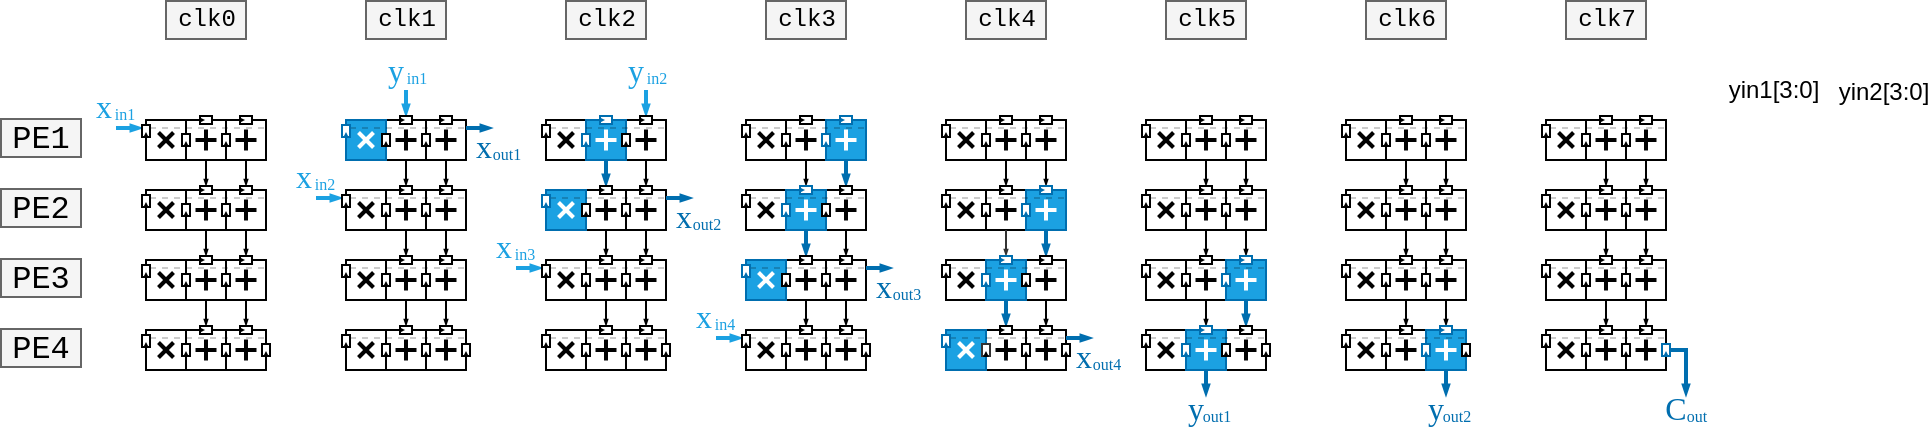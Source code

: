 <mxfile version="14.4.3" type="device"><diagram id="1JQjJMzajBYRew053XDm" name="Page-1"><mxGraphModel dx="217" dy="159" grid="1" gridSize="1" guides="1" tooltips="1" connect="1" arrows="1" fold="1" page="1" pageScale="1" pageWidth="1169" pageHeight="827" math="0" shadow="0"><root><mxCell id="0"/><mxCell id="1" parent="0"/><mxCell id="nD9bgJiLC_9Oru4trzZU-14" value="" style="rounded=0;whiteSpace=wrap;html=1;fillColor=#f5f5f5;strokeColor=#666666;fontColor=#333333;" parent="1" vertex="1"><mxGeometry x="27.5" y="239.5" width="40" height="19" as="geometry"/></mxCell><mxCell id="nD9bgJiLC_9Oru4trzZU-15" value="" style="rounded=0;whiteSpace=wrap;html=1;fillColor=#f5f5f5;strokeColor=#666666;fontColor=#333333;" parent="1" vertex="1"><mxGeometry x="27.5" y="204.5" width="40" height="19" as="geometry"/></mxCell><mxCell id="nD9bgJiLC_9Oru4trzZU-13" value="" style="rounded=0;whiteSpace=wrap;html=1;fillColor=#f5f5f5;strokeColor=#666666;fontColor=#333333;" parent="1" vertex="1"><mxGeometry x="27.5" y="169.5" width="40" height="19" as="geometry"/></mxCell><mxCell id="nD9bgJiLC_9Oru4trzZU-12" value="" style="rounded=0;whiteSpace=wrap;html=1;fillColor=#f5f5f5;strokeColor=#666666;fontColor=#333333;" parent="1" vertex="1"><mxGeometry x="27.5" y="134.5" width="40" height="19" as="geometry"/></mxCell><mxCell id="nD9bgJiLC_9Oru4trzZU-7" value="" style="rounded=0;whiteSpace=wrap;html=1;fillColor=#f5f5f5;strokeColor=#666666;fontColor=#333333;" parent="1" vertex="1"><mxGeometry x="810" y="75.5" width="40" height="19" as="geometry"/></mxCell><mxCell id="nD9bgJiLC_9Oru4trzZU-8" value="" style="rounded=0;whiteSpace=wrap;html=1;fillColor=#f5f5f5;strokeColor=#666666;fontColor=#333333;" parent="1" vertex="1"><mxGeometry x="710" y="75.5" width="40" height="19" as="geometry"/></mxCell><mxCell id="nD9bgJiLC_9Oru4trzZU-9" value="" style="rounded=0;whiteSpace=wrap;html=1;fillColor=#f5f5f5;strokeColor=#666666;fontColor=#333333;" parent="1" vertex="1"><mxGeometry x="610" y="75.5" width="40" height="19" as="geometry"/></mxCell><mxCell id="nD9bgJiLC_9Oru4trzZU-10" value="" style="rounded=0;whiteSpace=wrap;html=1;fillColor=#f5f5f5;strokeColor=#666666;fontColor=#333333;" parent="1" vertex="1"><mxGeometry x="510" y="75.5" width="40" height="19" as="geometry"/></mxCell><mxCell id="nD9bgJiLC_9Oru4trzZU-4" value="" style="rounded=0;whiteSpace=wrap;html=1;fillColor=#f5f5f5;strokeColor=#666666;fontColor=#333333;" parent="1" vertex="1"><mxGeometry x="410" y="75.5" width="40" height="19" as="geometry"/></mxCell><mxCell id="nD9bgJiLC_9Oru4trzZU-5" value="" style="rounded=0;whiteSpace=wrap;html=1;fillColor=#f5f5f5;strokeColor=#666666;fontColor=#333333;" parent="1" vertex="1"><mxGeometry x="310" y="75.5" width="40" height="19" as="geometry"/></mxCell><mxCell id="nD9bgJiLC_9Oru4trzZU-3" value="" style="rounded=0;whiteSpace=wrap;html=1;fillColor=#f5f5f5;strokeColor=#666666;fontColor=#333333;" parent="1" vertex="1"><mxGeometry x="210" y="75.5" width="40" height="19" as="geometry"/></mxCell><mxCell id="nD9bgJiLC_9Oru4trzZU-2" value="" style="rounded=0;whiteSpace=wrap;html=1;fillColor=#f5f5f5;strokeColor=#666666;fontColor=#333333;" parent="1" vertex="1"><mxGeometry x="110" y="75.5" width="40" height="19" as="geometry"/></mxCell><mxCell id="4D0hx4ewSU3M4XRQJNXk-86" value="" style="endArrow=blockThin;strokeWidth=2;endSize=1;endFill=1;entryX=0;entryY=0.5;entryDx=0;entryDy=0;html=1;fillColor=#1ba1e2;strokeColor=#1BA1E2;" parent="1" edge="1"><mxGeometry x="184.0" y="132" width="50.0" height="50" as="geometry"><mxPoint x="185" y="174" as="sourcePoint"/><mxPoint x="198.0" y="174" as="targetPoint"/></mxGeometry></mxCell><mxCell id="4D0hx4ewSU3M4XRQJNXk-123" value="" style="endArrow=blockThin;strokeWidth=2;endSize=1;endFill=1;entryX=0;entryY=0.5;entryDx=0;entryDy=0;html=1;fillColor=#1ba1e2;strokeColor=#1BA1E2;" parent="1" edge="1"><mxGeometry x="284.0" y="167" width="50.0" height="50" as="geometry"><mxPoint x="285" y="209" as="sourcePoint"/><mxPoint x="298.0" y="209" as="targetPoint"/></mxGeometry></mxCell><mxCell id="4D0hx4ewSU3M4XRQJNXk-159" value="" style="endArrow=blockThin;strokeWidth=2;endSize=1;endFill=1;entryX=0;entryY=0.5;entryDx=0;entryDy=0;html=1;fillColor=#1ba1e2;strokeColor=#1BA1E2;" parent="1" edge="1"><mxGeometry x="384.0" y="202" width="50.0" height="50" as="geometry"><mxPoint x="385" y="244" as="sourcePoint"/><mxPoint x="398.0" y="244" as="targetPoint"/></mxGeometry></mxCell><mxCell id="4D0hx4ewSU3M4XRQJNXk-43" value="" style="endArrow=blockThin;strokeWidth=2;endSize=1;endFill=1;entryX=0;entryY=0.5;entryDx=0;entryDy=0;html=1;fillColor=#1ba1e2;fontColor=#1BA1E2;strokeColor=#1BA1E2;" parent="1" edge="1"><mxGeometry x="84.0" y="97" width="50.0" height="50" as="geometry"><mxPoint x="85" y="139" as="sourcePoint"/><mxPoint x="98.0" y="139" as="targetPoint"/></mxGeometry></mxCell><mxCell id="vy3cMO5tlvQU6T7zCunM-2" value="" style="endArrow=blockThin;strokeWidth=1;endSize=1;endFill=1;exitX=0.5;exitY=1;exitDx=0;exitDy=0;entryX=0.5;entryY=0;entryDx=0;entryDy=0;html=1;" parent="1" edge="1"><mxGeometry x="730" y="225" width="50.0" height="50" as="geometry"><mxPoint x="750.0" y="225" as="sourcePoint"/><mxPoint x="750.0" y="238" as="targetPoint"/></mxGeometry></mxCell><mxCell id="vy3cMO5tlvQU6T7zCunM-3" value="" style="endArrow=blockThin;strokeWidth=2;endSize=1;endFill=1;exitX=0.5;exitY=1;exitDx=0;exitDy=0;entryX=0.5;entryY=0;entryDx=0;entryDy=0;fillColor=#1ba1e2;strokeColor=#006EAF;html=1;" parent="1" edge="1"><mxGeometry x="430" y="190" width="50.0" height="50" as="geometry"><mxPoint x="430" y="190" as="sourcePoint"/><mxPoint x="430" y="203" as="targetPoint"/></mxGeometry></mxCell><mxCell id="vy3cMO5tlvQU6T7zCunM-4" value="" style="rounded=0;" parent="1" vertex="1"><mxGeometry x="320" y="170" width="20.0" height="20" as="geometry"/></mxCell><mxCell id="vy3cMO5tlvQU6T7zCunM-5" value="" style="rounded=0;" parent="1" vertex="1"><mxGeometry x="220" y="135" width="20.0" height="20" as="geometry"/></mxCell><mxCell id="vy3cMO5tlvQU6T7zCunM-6" value="" style="endArrow=blockThin;strokeWidth=1;endSize=1;endFill=1;exitX=0.5;exitY=1;exitDx=0;exitDy=0;entryX=0.5;entryY=0;entryDx=0;entryDy=0;html=1;" parent="1" edge="1"><mxGeometry x="630.0" y="155" width="50.0" height="50" as="geometry"><mxPoint x="650.0" y="155" as="sourcePoint"/><mxPoint x="650.0" y="168" as="targetPoint"/></mxGeometry></mxCell><mxCell id="vy3cMO5tlvQU6T7zCunM-7" value="" style="endArrow=blockThin;strokeWidth=1;endSize=1;endFill=1;exitX=0.5;exitY=1;exitDx=0;exitDy=0;entryX=0.5;entryY=0;entryDx=0;entryDy=0;html=1;" parent="1" edge="1"><mxGeometry x="630.0" y="155" width="50.0" height="50" as="geometry"><mxPoint x="630.0" y="155" as="sourcePoint"/><mxPoint x="630.0" y="168" as="targetPoint"/></mxGeometry></mxCell><mxCell id="vy3cMO5tlvQU6T7zCunM-8" value="" style="endArrow=blockThin;strokeWidth=1;endSize=1;endFill=1;exitX=0.5;exitY=1;exitDx=0;exitDy=0;entryX=0.5;entryY=0;entryDx=0;entryDy=0;html=1;" parent="1" edge="1"><mxGeometry x="330" y="155" width="50.0" height="50" as="geometry"><mxPoint x="350" y="155" as="sourcePoint"/><mxPoint x="350" y="168" as="targetPoint"/></mxGeometry></mxCell><mxCell id="vy3cMO5tlvQU6T7zCunM-9" value="" style="endArrow=blockThin;strokeWidth=2;endSize=1;endFill=1;exitX=0.5;exitY=1;exitDx=0;exitDy=0;entryX=0.5;entryY=0;entryDx=0;entryDy=0;strokeColor=#006EAF;fillColor=#1ba1e2;html=1;" parent="1" edge="1"><mxGeometry x="330" y="155" width="50.0" height="50" as="geometry"><mxPoint x="330" y="155" as="sourcePoint"/><mxPoint x="330" y="168" as="targetPoint"/></mxGeometry></mxCell><mxCell id="vy3cMO5tlvQU6T7zCunM-10" value="" style="endArrow=blockThin;strokeWidth=1;endSize=1;endFill=1;exitX=0.5;exitY=1;exitDx=0;exitDy=0;entryX=0.5;entryY=0;entryDx=0;entryDy=0;html=1;" parent="1" edge="1"><mxGeometry x="230" y="155" width="50.0" height="50" as="geometry"><mxPoint x="230" y="155" as="sourcePoint"/><mxPoint x="230" y="168" as="targetPoint"/></mxGeometry></mxCell><mxCell id="vy3cMO5tlvQU6T7zCunM-11" value="" style="endArrow=blockThin;strokeWidth=1;endSize=1;endFill=1;exitX=0.5;exitY=1;exitDx=0;exitDy=0;entryX=0.5;entryY=0;entryDx=0;entryDy=0;html=1;" parent="1" edge="1"><mxGeometry x="230" y="155" width="50.0" height="50" as="geometry"><mxPoint x="250" y="155" as="sourcePoint"/><mxPoint x="250" y="168" as="targetPoint"/></mxGeometry></mxCell><mxCell id="vy3cMO5tlvQU6T7zCunM-12" value="" style="endArrow=blockThin;strokeWidth=1;endSize=1;endFill=1;exitX=0.5;exitY=1;exitDx=0;exitDy=0;entryX=0.5;entryY=0;entryDx=0;entryDy=0;html=1;" parent="1" edge="1"><mxGeometry x="530.0" y="155" width="50.0" height="50" as="geometry"><mxPoint x="550.0" y="155" as="sourcePoint"/><mxPoint x="550.0" y="168" as="targetPoint"/></mxGeometry></mxCell><mxCell id="vy3cMO5tlvQU6T7zCunM-13" value="" style="endArrow=blockThin;strokeWidth=1;endSize=1;endFill=1;exitX=0.5;exitY=1;exitDx=0;exitDy=0;entryX=0.5;entryY=0;entryDx=0;entryDy=0;html=1;" parent="1" edge="1"><mxGeometry x="530.0" y="155" width="50.0" height="50" as="geometry"><mxPoint x="530.0" y="155" as="sourcePoint"/><mxPoint x="530.0" y="168" as="targetPoint"/></mxGeometry></mxCell><mxCell id="vy3cMO5tlvQU6T7zCunM-14" value="" style="endArrow=blockThin;strokeWidth=1;endSize=1;endFill=1;exitX=0.5;exitY=1;exitDx=0;exitDy=0;entryX=0.5;entryY=0;entryDx=0;entryDy=0;html=1;" parent="1" edge="1"><mxGeometry x="430" y="155" width="50.0" height="50" as="geometry"><mxPoint x="430" y="155" as="sourcePoint"/><mxPoint x="430" y="168" as="targetPoint"/></mxGeometry></mxCell><mxCell id="vy3cMO5tlvQU6T7zCunM-15" value="" style="endArrow=blockThin;strokeWidth=2;endSize=1;endFill=1;exitX=0.5;exitY=1;exitDx=0;exitDy=0;entryX=0.5;entryY=0;entryDx=0;entryDy=0;fillColor=#1ba1e2;strokeColor=#006EAF;html=1;" parent="1" edge="1"><mxGeometry x="430" y="155" width="50.0" height="50" as="geometry"><mxPoint x="450" y="155" as="sourcePoint"/><mxPoint x="450" y="168" as="targetPoint"/></mxGeometry></mxCell><mxCell id="vy3cMO5tlvQU6T7zCunM-16" value="" style="endArrow=blockThin;strokeWidth=1;endSize=1;endFill=1;exitX=0.5;exitY=1;exitDx=0;exitDy=0;entryX=0.5;entryY=0;entryDx=0;entryDy=0;html=1;" parent="1" edge="1"><mxGeometry x="130" y="155" width="50.0" height="50" as="geometry"><mxPoint x="130" y="155" as="sourcePoint"/><mxPoint x="130" y="168" as="targetPoint"/></mxGeometry></mxCell><mxCell id="vy3cMO5tlvQU6T7zCunM-17" value="" style="endArrow=blockThin;strokeWidth=1;endSize=1;endFill=1;exitX=0.5;exitY=1;exitDx=0;exitDy=0;entryX=0.5;entryY=0;entryDx=0;entryDy=0;html=1;" parent="1" edge="1"><mxGeometry x="130" y="155" width="50.0" height="50" as="geometry"><mxPoint x="150" y="155" as="sourcePoint"/><mxPoint x="150" y="168" as="targetPoint"/></mxGeometry></mxCell><mxCell id="vy3cMO5tlvQU6T7zCunM-20" value="" style="endArrow=blockThin;strokeWidth=2;endSize=1;endFill=1;exitX=0.5;exitY=1;exitDx=0;exitDy=0;entryX=0.5;entryY=0;entryDx=0;entryDy=0;fillColor=#1ba1e2;html=1;strokeColor=#1BA1E2;" parent="1" edge="1"><mxGeometry x="330" y="120" width="50.0" height="50" as="geometry"><mxPoint x="350" y="120" as="sourcePoint"/><mxPoint x="350" y="133" as="targetPoint"/></mxGeometry></mxCell><mxCell id="vy3cMO5tlvQU6T7zCunM-22" value="" style="endArrow=blockThin;strokeWidth=2;endSize=1;endFill=1;exitX=0.5;exitY=1;exitDx=0;exitDy=0;entryX=0.5;entryY=0;entryDx=0;entryDy=0;fillColor=#1ba1e2;html=1;strokeColor=#1BA1E2;" parent="1" edge="1"><mxGeometry x="230" y="120" width="50.0" height="50" as="geometry"><mxPoint x="230" y="120" as="sourcePoint"/><mxPoint x="230" y="133" as="targetPoint"/></mxGeometry></mxCell><mxCell id="vy3cMO5tlvQU6T7zCunM-28" value="" style="rounded=0;" parent="1" vertex="1"><mxGeometry x="420" y="205" width="20.0" height="20" as="geometry"/></mxCell><mxCell id="vy3cMO5tlvQU6T7zCunM-29" value="" style="rounded=0;" parent="1" vertex="1"><mxGeometry x="420" y="135" width="20.0" height="20" as="geometry"/></mxCell><mxCell id="vy3cMO5tlvQU6T7zCunM-30" value="" style="rounded=0;" parent="1" vertex="1"><mxGeometry x="520.0" y="170" width="20.0" height="20" as="geometry"/></mxCell><mxCell id="vy3cMO5tlvQU6T7zCunM-31" value="" style="rounded=0;" parent="1" vertex="1"><mxGeometry x="620.0" y="205" width="20.0" height="20" as="geometry"/></mxCell><mxCell id="vy3cMO5tlvQU6T7zCunM-34" value="" style="endArrow=blockThin;strokeWidth=1;endSize=1;endFill=1;exitX=0.5;exitY=1;exitDx=0;exitDy=0;entryX=0.5;entryY=0;entryDx=0;entryDy=0;html=1;" parent="1" edge="1"><mxGeometry x="630.0" y="190" width="50.0" height="50" as="geometry"><mxPoint x="650.0" y="190" as="sourcePoint"/><mxPoint x="650.0" y="203" as="targetPoint"/></mxGeometry></mxCell><mxCell id="vy3cMO5tlvQU6T7zCunM-35" value="" style="endArrow=blockThin;strokeWidth=1;endSize=1;endFill=1;exitX=0.5;exitY=1;exitDx=0;exitDy=0;entryX=0.5;entryY=0;entryDx=0;entryDy=0;html=1;" parent="1" edge="1"><mxGeometry x="630.0" y="190" width="50.0" height="50" as="geometry"><mxPoint x="630.0" y="190" as="sourcePoint"/><mxPoint x="630.0" y="203" as="targetPoint"/></mxGeometry></mxCell><mxCell id="vy3cMO5tlvQU6T7zCunM-36" value="" style="rounded=0;" parent="1" vertex="1"><mxGeometry x="640.0" y="135" width="20.0" height="20" as="geometry"/></mxCell><mxCell id="vy3cMO5tlvQU6T7zCunM-37" value="" style="rounded=0;" parent="1" vertex="1"><mxGeometry x="600.0" y="135" width="20.0" height="20" as="geometry"/></mxCell><mxCell id="vy3cMO5tlvQU6T7zCunM-38" value="" style="rounded=0;" parent="1" vertex="1"><mxGeometry x="620.0" y="135" width="20.0" height="20" as="geometry"/></mxCell><mxCell id="vy3cMO5tlvQU6T7zCunM-39" value="" style="group;container=0;" parent="1" vertex="1" connectable="0"><mxGeometry x="618.0" y="142" width="4.0" height="6" as="geometry"/></mxCell><mxCell id="vy3cMO5tlvQU6T7zCunM-40" value="" style="endArrow=none;fontSize=1;entryX=0.5;entryY=1;entryDx=0;entryDy=0;exitX=0.5;exitY=0;exitDx=0;exitDy=0;strokeWidth=2;html=1;" parent="1" edge="1"><mxGeometry x="589.75" y="140.5" width="37.5" height="37.5" as="geometry"><mxPoint x="613.75" y="141.25" as="sourcePoint"/><mxPoint x="606.25" y="148.75" as="targetPoint"/></mxGeometry></mxCell><mxCell id="vy3cMO5tlvQU6T7zCunM-41" value="" style="endArrow=none;fontSize=1;entryX=0;entryY=0.5;entryDx=0;entryDy=0;exitX=1;exitY=0.5;exitDx=0;exitDy=0;strokeWidth=2;html=1;" parent="1" edge="1"><mxGeometry x="589.75" y="140.5" width="37.5" height="37.5" as="geometry"><mxPoint x="613.75" y="148.75" as="sourcePoint"/><mxPoint x="606.25" y="141.25" as="targetPoint"/></mxGeometry></mxCell><mxCell id="vy3cMO5tlvQU6T7zCunM-42" value="" style="endArrow=none;fontSize=1;entryX=0.5;entryY=1;entryDx=0;entryDy=0;exitX=0.5;exitY=0;exitDx=0;exitDy=0;strokeWidth=2;html=1;" parent="1" edge="1"><mxGeometry x="620.25" y="137.5" width="37.5" height="37.5" as="geometry"><mxPoint x="630.0" y="139.75" as="sourcePoint"/><mxPoint x="630.0" y="150.25" as="targetPoint"/></mxGeometry></mxCell><mxCell id="vy3cMO5tlvQU6T7zCunM-43" value="" style="endArrow=none;fontSize=1;entryX=0;entryY=0.5;entryDx=0;entryDy=0;exitX=1;exitY=0.5;exitDx=0;exitDy=0;strokeWidth=2;html=1;" parent="1" edge="1"><mxGeometry x="620.25" y="137.5" width="37.5" height="37.5" as="geometry"><mxPoint x="635.25" y="145" as="sourcePoint"/><mxPoint x="624.75" y="145" as="targetPoint"/></mxGeometry></mxCell><mxCell id="vy3cMO5tlvQU6T7zCunM-44" value="" style="endArrow=none;fontSize=1;entryX=0.5;entryY=1;entryDx=0;entryDy=0;exitX=0.5;exitY=0;exitDx=0;exitDy=0;strokeWidth=2;html=1;" parent="1" edge="1"><mxGeometry x="640.25" y="137.5" width="37.5" height="37.5" as="geometry"><mxPoint x="650.0" y="139.75" as="sourcePoint"/><mxPoint x="650.0" y="150.25" as="targetPoint"/></mxGeometry></mxCell><mxCell id="vy3cMO5tlvQU6T7zCunM-45" value="" style="endArrow=none;fontSize=1;entryX=0;entryY=0.5;entryDx=0;entryDy=0;exitX=1;exitY=0.5;exitDx=0;exitDy=0;strokeWidth=2;html=1;" parent="1" edge="1"><mxGeometry x="640.25" y="137.5" width="37.5" height="37.5" as="geometry"><mxPoint x="655.25" y="145" as="sourcePoint"/><mxPoint x="644.75" y="145" as="targetPoint"/></mxGeometry></mxCell><mxCell id="vy3cMO5tlvQU6T7zCunM-46" value="" style="rounded=0;fontSize=1;align=left;rotation=90;" parent="1" vertex="1"><mxGeometry x="648.0" y="132" width="4.0" height="6" as="geometry"/></mxCell><mxCell id="vy3cMO5tlvQU6T7zCunM-47" value="" style="triangle;fontSize=1;align=left;rotation=180;direction=west;" parent="1" vertex="1"><mxGeometry x="647.0" y="134.3" width="1.4" height="1.4" as="geometry"/></mxCell><mxCell id="vy3cMO5tlvQU6T7zCunM-48" value="" style="rounded=0;fontSize=1;align=left;" parent="1" vertex="1"><mxGeometry x="638.0" y="142" width="4.0" height="6" as="geometry"/></mxCell><mxCell id="vy3cMO5tlvQU6T7zCunM-49" value="" style="triangle;fontSize=1;align=left;rotation=90;direction=west;" parent="1" vertex="1"><mxGeometry x="639.3" y="146.6" width="1.4" height="1.4" as="geometry"/></mxCell><mxCell id="vy3cMO5tlvQU6T7zCunM-50" value="" style="rounded=0;fontSize=1;align=left;rotation=90;" parent="1" vertex="1"><mxGeometry x="628.0" y="132" width="4.0" height="6" as="geometry"/></mxCell><mxCell id="vy3cMO5tlvQU6T7zCunM-51" value="" style="triangle;fontSize=1;align=left;rotation=180;direction=west;" parent="1" vertex="1"><mxGeometry x="627.0" y="134.3" width="1.4" height="1.4" as="geometry"/></mxCell><mxCell id="vy3cMO5tlvQU6T7zCunM-52" value="" style="rounded=0;" parent="1" vertex="1"><mxGeometry x="640.0" y="170" width="20.0" height="20" as="geometry"/></mxCell><mxCell id="vy3cMO5tlvQU6T7zCunM-53" value="" style="rounded=0;" parent="1" vertex="1"><mxGeometry x="600.0" y="170" width="20.0" height="20" as="geometry"/></mxCell><mxCell id="vy3cMO5tlvQU6T7zCunM-54" value="" style="rounded=0;" parent="1" vertex="1"><mxGeometry x="620.0" y="170" width="20.0" height="20" as="geometry"/></mxCell><mxCell id="vy3cMO5tlvQU6T7zCunM-55" value="" style="group;container=0;" parent="1" vertex="1" connectable="0"><mxGeometry x="618.0" y="177" width="4.0" height="6" as="geometry"/></mxCell><mxCell id="vy3cMO5tlvQU6T7zCunM-56" value="" style="endArrow=none;fontSize=1;entryX=0.5;entryY=1;entryDx=0;entryDy=0;exitX=0.5;exitY=0;exitDx=0;exitDy=0;strokeWidth=2;html=1;" parent="1" edge="1"><mxGeometry x="589.75" y="175.5" width="37.5" height="37.5" as="geometry"><mxPoint x="613.75" y="176.25" as="sourcePoint"/><mxPoint x="606.25" y="183.75" as="targetPoint"/></mxGeometry></mxCell><mxCell id="vy3cMO5tlvQU6T7zCunM-57" value="" style="endArrow=none;fontSize=1;entryX=0;entryY=0.5;entryDx=0;entryDy=0;exitX=1;exitY=0.5;exitDx=0;exitDy=0;strokeWidth=2;html=1;" parent="1" edge="1"><mxGeometry x="589.75" y="175.5" width="37.5" height="37.5" as="geometry"><mxPoint x="613.75" y="183.75" as="sourcePoint"/><mxPoint x="606.25" y="176.25" as="targetPoint"/></mxGeometry></mxCell><mxCell id="vy3cMO5tlvQU6T7zCunM-58" value="" style="endArrow=none;fontSize=1;entryX=0.5;entryY=1;entryDx=0;entryDy=0;exitX=0.5;exitY=0;exitDx=0;exitDy=0;strokeWidth=2;html=1;" parent="1" edge="1"><mxGeometry x="620.25" y="172.5" width="37.5" height="37.5" as="geometry"><mxPoint x="630.0" y="174.75" as="sourcePoint"/><mxPoint x="630.0" y="185.25" as="targetPoint"/></mxGeometry></mxCell><mxCell id="vy3cMO5tlvQU6T7zCunM-59" value="" style="endArrow=none;fontSize=1;entryX=0;entryY=0.5;entryDx=0;entryDy=0;exitX=1;exitY=0.5;exitDx=0;exitDy=0;strokeWidth=2;html=1;" parent="1" edge="1"><mxGeometry x="620.25" y="172.5" width="37.5" height="37.5" as="geometry"><mxPoint x="635.25" y="180" as="sourcePoint"/><mxPoint x="624.75" y="180" as="targetPoint"/></mxGeometry></mxCell><mxCell id="vy3cMO5tlvQU6T7zCunM-60" value="" style="endArrow=none;fontSize=1;entryX=0.5;entryY=1;entryDx=0;entryDy=0;exitX=0.5;exitY=0;exitDx=0;exitDy=0;strokeWidth=2;html=1;" parent="1" edge="1"><mxGeometry x="640.25" y="172.5" width="37.5" height="37.5" as="geometry"><mxPoint x="650.0" y="174.75" as="sourcePoint"/><mxPoint x="650.0" y="185.25" as="targetPoint"/></mxGeometry></mxCell><mxCell id="vy3cMO5tlvQU6T7zCunM-61" value="" style="endArrow=none;fontSize=1;entryX=0;entryY=0.5;entryDx=0;entryDy=0;exitX=1;exitY=0.5;exitDx=0;exitDy=0;strokeWidth=2;html=1;" parent="1" edge="1"><mxGeometry x="640.25" y="172.5" width="37.5" height="37.5" as="geometry"><mxPoint x="655.25" y="180" as="sourcePoint"/><mxPoint x="644.75" y="180" as="targetPoint"/></mxGeometry></mxCell><mxCell id="vy3cMO5tlvQU6T7zCunM-62" value="" style="rounded=0;fontSize=1;align=left;rotation=90;" parent="1" vertex="1"><mxGeometry x="648.0" y="167" width="4.0" height="6" as="geometry"/></mxCell><mxCell id="vy3cMO5tlvQU6T7zCunM-63" value="" style="triangle;fontSize=1;align=left;rotation=180;direction=west;" parent="1" vertex="1"><mxGeometry x="647.0" y="169.3" width="1.4" height="1.4" as="geometry"/></mxCell><mxCell id="vy3cMO5tlvQU6T7zCunM-64" value="" style="rounded=0;fontSize=1;align=left;" parent="1" vertex="1"><mxGeometry x="638.0" y="177" width="4.0" height="6" as="geometry"/></mxCell><mxCell id="vy3cMO5tlvQU6T7zCunM-65" value="" style="triangle;fontSize=1;align=left;rotation=90;direction=west;" parent="1" vertex="1"><mxGeometry x="639.3" y="181.6" width="1.4" height="1.4" as="geometry"/></mxCell><mxCell id="vy3cMO5tlvQU6T7zCunM-66" value="" style="rounded=0;fontSize=1;align=left;" parent="1" vertex="1"><mxGeometry x="618.0" y="177" width="4.0" height="6" as="geometry"/></mxCell><mxCell id="vy3cMO5tlvQU6T7zCunM-67" value="" style="triangle;fontSize=1;align=left;rotation=90;direction=west;" parent="1" vertex="1"><mxGeometry x="619.3" y="181.6" width="1.4" height="1.4" as="geometry"/></mxCell><mxCell id="vy3cMO5tlvQU6T7zCunM-68" value="" style="rounded=0;fontSize=1;align=left;rotation=90;" parent="1" vertex="1"><mxGeometry x="628.0" y="167" width="4.0" height="6" as="geometry"/></mxCell><mxCell id="vy3cMO5tlvQU6T7zCunM-69" value="" style="triangle;fontSize=1;align=left;rotation=180;direction=west;" parent="1" vertex="1"><mxGeometry x="627.0" y="169.3" width="1.4" height="1.4" as="geometry"/></mxCell><mxCell id="vy3cMO5tlvQU6T7zCunM-70" value="" style="group;" parent="1" vertex="1" connectable="0"><mxGeometry x="618.0" y="142" width="4.0" height="6.0" as="geometry"/></mxCell><mxCell id="vy3cMO5tlvQU6T7zCunM-71" value="" style="rounded=0;fontSize=1;align=left;" parent="vy3cMO5tlvQU6T7zCunM-70" vertex="1"><mxGeometry width="4.0" height="6" as="geometry"/></mxCell><mxCell id="vy3cMO5tlvQU6T7zCunM-72" value="" style="triangle;fontSize=1;align=left;rotation=90;direction=west;" parent="vy3cMO5tlvQU6T7zCunM-70" vertex="1"><mxGeometry x="1.3" y="4.6" width="1.4" height="1.4" as="geometry"/></mxCell><mxCell id="vy3cMO5tlvQU6T7zCunM-78" value="" style="endArrow=blockThin;strokeWidth=1;endSize=1;endFill=1;exitX=0.5;exitY=1;exitDx=0;exitDy=0;entryX=0.5;entryY=0;entryDx=0;entryDy=0;html=1;" parent="1" edge="1"><mxGeometry x="630.0" y="225" width="50.0" height="50" as="geometry"><mxPoint x="630.0" y="225" as="sourcePoint"/><mxPoint x="630.0" y="238" as="targetPoint"/></mxGeometry></mxCell><mxCell id="vy3cMO5tlvQU6T7zCunM-79" value="" style="endArrow=blockThin;strokeWidth=2;endSize=1;endFill=1;exitX=0.5;exitY=1;exitDx=0;exitDy=0;entryX=0.5;entryY=0;entryDx=0;entryDy=0;strokeColor=#006EAF;fillColor=#1ba1e2;html=1;" parent="1" edge="1"><mxGeometry x="630.0" y="225" width="50.0" height="50" as="geometry"><mxPoint x="650.0" y="225" as="sourcePoint"/><mxPoint x="650.0" y="238" as="targetPoint"/></mxGeometry></mxCell><mxCell id="vy3cMO5tlvQU6T7zCunM-81" value="" style="rounded=0;strokeColor=#006EAF;fillColor=#1ba1e2;fontColor=#ffffff;" parent="1" vertex="1"><mxGeometry x="640.0" y="205" width="20.0" height="20" as="geometry"/></mxCell><mxCell id="vy3cMO5tlvQU6T7zCunM-82" value="" style="rounded=0;" parent="1" vertex="1"><mxGeometry x="600.0" y="205" width="20.0" height="20" as="geometry"/></mxCell><mxCell id="vy3cMO5tlvQU6T7zCunM-83" value="" style="group;container=0;" parent="1" vertex="1" connectable="0"><mxGeometry x="618.0" y="212" width="4.0" height="6" as="geometry"/></mxCell><mxCell id="vy3cMO5tlvQU6T7zCunM-84" value="" style="endArrow=none;fontSize=1;entryX=0.5;entryY=1;entryDx=0;entryDy=0;exitX=0.5;exitY=0;exitDx=0;exitDy=0;strokeWidth=2;html=1;" parent="1" edge="1"><mxGeometry x="589.75" y="210.5" width="37.5" height="37.5" as="geometry"><mxPoint x="613.75" y="211.25" as="sourcePoint"/><mxPoint x="606.25" y="218.75" as="targetPoint"/></mxGeometry></mxCell><mxCell id="vy3cMO5tlvQU6T7zCunM-85" value="" style="endArrow=none;fontSize=1;entryX=0;entryY=0.5;entryDx=0;entryDy=0;exitX=1;exitY=0.5;exitDx=0;exitDy=0;strokeWidth=2;html=1;" parent="1" edge="1"><mxGeometry x="589.75" y="210.5" width="37.5" height="37.5" as="geometry"><mxPoint x="613.75" y="218.75" as="sourcePoint"/><mxPoint x="606.25" y="211.25" as="targetPoint"/></mxGeometry></mxCell><mxCell id="vy3cMO5tlvQU6T7zCunM-86" value="" style="endArrow=none;fontSize=1;entryX=0.5;entryY=1;entryDx=0;entryDy=0;exitX=0.5;exitY=0;exitDx=0;exitDy=0;strokeWidth=2;html=1;" parent="1" edge="1"><mxGeometry x="620.25" y="207.5" width="37.5" height="37.5" as="geometry"><mxPoint x="630.0" y="209.75" as="sourcePoint"/><mxPoint x="630.0" y="220.25" as="targetPoint"/></mxGeometry></mxCell><mxCell id="vy3cMO5tlvQU6T7zCunM-87" value="" style="endArrow=none;fontSize=1;entryX=0;entryY=0.5;entryDx=0;entryDy=0;exitX=1;exitY=0.5;exitDx=0;exitDy=0;strokeWidth=2;html=1;" parent="1" edge="1"><mxGeometry x="620.25" y="207.5" width="37.5" height="37.5" as="geometry"><mxPoint x="635.25" y="215" as="sourcePoint"/><mxPoint x="624.75" y="215" as="targetPoint"/></mxGeometry></mxCell><mxCell id="vy3cMO5tlvQU6T7zCunM-88" value="" style="endArrow=none;fontSize=1;entryX=0.5;entryY=1;entryDx=0;entryDy=0;exitX=0.5;exitY=0;exitDx=0;exitDy=0;strokeWidth=2;strokeColor=#FFFFFF;html=1;" parent="1" edge="1"><mxGeometry x="640.25" y="207.5" width="37.5" height="37.5" as="geometry"><mxPoint x="650.0" y="209.75" as="sourcePoint"/><mxPoint x="650.0" y="220.25" as="targetPoint"/></mxGeometry></mxCell><mxCell id="vy3cMO5tlvQU6T7zCunM-89" value="" style="endArrow=none;fontSize=1;entryX=0;entryY=0.5;entryDx=0;entryDy=0;exitX=1;exitY=0.5;exitDx=0;exitDy=0;strokeWidth=2;strokeColor=#FFFFFF;html=1;" parent="1" edge="1"><mxGeometry x="640.25" y="207.5" width="37.5" height="37.5" as="geometry"><mxPoint x="655.25" y="215" as="sourcePoint"/><mxPoint x="644.75" y="215" as="targetPoint"/></mxGeometry></mxCell><mxCell id="vy3cMO5tlvQU6T7zCunM-90" value="" style="rounded=0;fontSize=1;align=left;rotation=90;strokeColor=#006EAF;fontColor=#ffffff;" parent="1" vertex="1"><mxGeometry x="648.0" y="202" width="4.0" height="6" as="geometry"/></mxCell><mxCell id="vy3cMO5tlvQU6T7zCunM-91" value="" style="triangle;fontSize=1;align=left;rotation=180;direction=west;strokeColor=#006EAF;fillColor=#1ba1e2;fontColor=#ffffff;" parent="1" vertex="1"><mxGeometry x="647.0" y="204.3" width="1.4" height="1.4" as="geometry"/></mxCell><mxCell id="vy3cMO5tlvQU6T7zCunM-92" value="" style="rounded=0;fontSize=1;align=left;strokeColor=#006EAF;fontColor=#ffffff;" parent="1" vertex="1"><mxGeometry x="638.0" y="212" width="4.0" height="6" as="geometry"/></mxCell><mxCell id="vy3cMO5tlvQU6T7zCunM-93" value="" style="triangle;fontSize=1;align=left;rotation=90;direction=west;strokeColor=#006EAF;fillColor=#1ba1e2;fontColor=#ffffff;" parent="1" vertex="1"><mxGeometry x="639.3" y="216.6" width="1.4" height="1.4" as="geometry"/></mxCell><mxCell id="vy3cMO5tlvQU6T7zCunM-94" value="" style="rounded=0;fontSize=1;align=left;" parent="1" vertex="1"><mxGeometry x="618.0" y="212" width="4.0" height="6" as="geometry"/></mxCell><mxCell id="vy3cMO5tlvQU6T7zCunM-95" value="" style="triangle;fontSize=1;align=left;rotation=90;direction=west;" parent="1" vertex="1"><mxGeometry x="619.3" y="216.6" width="1.4" height="1.4" as="geometry"/></mxCell><mxCell id="vy3cMO5tlvQU6T7zCunM-96" value="" style="rounded=0;fontSize=1;align=left;rotation=90;" parent="1" vertex="1"><mxGeometry x="628.0" y="202" width="4.0" height="6" as="geometry"/></mxCell><mxCell id="vy3cMO5tlvQU6T7zCunM-97" value="" style="triangle;fontSize=1;align=left;rotation=180;direction=west;" parent="1" vertex="1"><mxGeometry x="627.0" y="204.3" width="1.4" height="1.4" as="geometry"/></mxCell><mxCell id="vy3cMO5tlvQU6T7zCunM-103" value="" style="endArrow=blockThin;strokeWidth=1;endSize=1;endFill=1;exitX=0.5;exitY=1;exitDx=0;exitDy=0;entryX=0.5;entryY=0;entryDx=0;entryDy=0;html=1;" parent="1" edge="1"><mxGeometry x="330" y="190" width="50.0" height="50" as="geometry"><mxPoint x="330" y="190" as="sourcePoint"/><mxPoint x="330" y="203" as="targetPoint"/></mxGeometry></mxCell><mxCell id="vy3cMO5tlvQU6T7zCunM-104" value="" style="endArrow=blockThin;strokeWidth=1;endSize=1;endFill=1;exitX=0.5;exitY=1;exitDx=0;exitDy=0;entryX=0.5;entryY=0;entryDx=0;entryDy=0;html=1;" parent="1" edge="1"><mxGeometry x="330" y="190" width="50.0" height="50" as="geometry"><mxPoint x="350" y="190" as="sourcePoint"/><mxPoint x="350" y="203" as="targetPoint"/></mxGeometry></mxCell><mxCell id="vy3cMO5tlvQU6T7zCunM-105" value="" style="rounded=0;" parent="1" vertex="1"><mxGeometry x="340" y="135" width="20.0" height="20" as="geometry"/></mxCell><mxCell id="vy3cMO5tlvQU6T7zCunM-106" value="" style="rounded=0;" parent="1" vertex="1"><mxGeometry x="300" y="135" width="20.0" height="20" as="geometry"/></mxCell><mxCell id="vy3cMO5tlvQU6T7zCunM-107" value="" style="rounded=0;strokeColor=#006EAF;fillColor=#1ba1e2;fontColor=#ffffff;" parent="1" vertex="1"><mxGeometry x="320" y="135" width="20.0" height="20" as="geometry"/></mxCell><mxCell id="vy3cMO5tlvQU6T7zCunM-108" value="" style="group;container=0;strokeColor=#333333;" parent="1" vertex="1" connectable="0"><mxGeometry x="318" y="142" width="4.0" height="6" as="geometry"/></mxCell><mxCell id="vy3cMO5tlvQU6T7zCunM-109" value="" style="endArrow=none;fontSize=1;entryX=0.5;entryY=1;entryDx=0;entryDy=0;exitX=0.5;exitY=0;exitDx=0;exitDy=0;strokeWidth=2;html=1;" parent="1" edge="1"><mxGeometry x="289.75" y="140.5" width="37.5" height="37.5" as="geometry"><mxPoint x="313.75" y="141.25" as="sourcePoint"/><mxPoint x="306.25" y="148.75" as="targetPoint"/></mxGeometry></mxCell><mxCell id="vy3cMO5tlvQU6T7zCunM-110" value="" style="endArrow=none;fontSize=1;entryX=0;entryY=0.5;entryDx=0;entryDy=0;exitX=1;exitY=0.5;exitDx=0;exitDy=0;strokeWidth=2;html=1;" parent="1" edge="1"><mxGeometry x="289.75" y="140.5" width="37.5" height="37.5" as="geometry"><mxPoint x="313.75" y="148.75" as="sourcePoint"/><mxPoint x="306.25" y="141.25" as="targetPoint"/></mxGeometry></mxCell><mxCell id="vy3cMO5tlvQU6T7zCunM-111" value="" style="endArrow=none;fontSize=1;entryX=0.5;entryY=1;entryDx=0;entryDy=0;exitX=0.5;exitY=0;exitDx=0;exitDy=0;strokeWidth=2;fillColor=#1ba1e2;strokeColor=#FFFFFF;html=1;" parent="1" edge="1"><mxGeometry x="320.25" y="137.5" width="37.5" height="37.5" as="geometry"><mxPoint x="330" y="139.75" as="sourcePoint"/><mxPoint x="330" y="150.25" as="targetPoint"/></mxGeometry></mxCell><mxCell id="vy3cMO5tlvQU6T7zCunM-112" value="" style="endArrow=none;fontSize=1;entryX=0;entryY=0.5;entryDx=0;entryDy=0;exitX=1;exitY=0.5;exitDx=0;exitDy=0;strokeWidth=2;fillColor=#1ba1e2;strokeColor=#FFFFFF;html=1;" parent="1" edge="1"><mxGeometry x="320.25" y="137.5" width="37.5" height="37.5" as="geometry"><mxPoint x="335.25" y="145" as="sourcePoint"/><mxPoint x="324.75" y="145" as="targetPoint"/></mxGeometry></mxCell><mxCell id="vy3cMO5tlvQU6T7zCunM-113" value="" style="endArrow=none;fontSize=1;entryX=0.5;entryY=1;entryDx=0;entryDy=0;exitX=0.5;exitY=0;exitDx=0;exitDy=0;strokeWidth=2;html=1;" parent="1" edge="1"><mxGeometry x="340.25" y="137.5" width="37.5" height="37.5" as="geometry"><mxPoint x="350" y="139.75" as="sourcePoint"/><mxPoint x="350" y="150.25" as="targetPoint"/></mxGeometry></mxCell><mxCell id="vy3cMO5tlvQU6T7zCunM-114" value="" style="endArrow=none;fontSize=1;entryX=0;entryY=0.5;entryDx=0;entryDy=0;exitX=1;exitY=0.5;exitDx=0;exitDy=0;strokeWidth=2;html=1;" parent="1" edge="1"><mxGeometry x="340.25" y="137.5" width="37.5" height="37.5" as="geometry"><mxPoint x="355.25" y="145" as="sourcePoint"/><mxPoint x="344.75" y="145" as="targetPoint"/></mxGeometry></mxCell><mxCell id="vy3cMO5tlvQU6T7zCunM-115" value="" style="rounded=0;fontSize=1;align=left;rotation=90;" parent="1" vertex="1"><mxGeometry x="348" y="132" width="4.0" height="6" as="geometry"/></mxCell><mxCell id="vy3cMO5tlvQU6T7zCunM-116" value="" style="triangle;fontSize=1;align=left;rotation=180;direction=west;" parent="1" vertex="1"><mxGeometry x="347" y="134.3" width="1.4" height="1.4" as="geometry"/></mxCell><mxCell id="vy3cMO5tlvQU6T7zCunM-117" value="" style="rounded=0;fontSize=1;align=left;" parent="1" vertex="1"><mxGeometry x="338" y="142" width="4.0" height="6" as="geometry"/></mxCell><mxCell id="vy3cMO5tlvQU6T7zCunM-118" value="" style="triangle;fontSize=1;align=left;rotation=90;direction=west;" parent="1" vertex="1"><mxGeometry x="339.3" y="146.6" width="1.4" height="1.4" as="geometry"/></mxCell><mxCell id="vy3cMO5tlvQU6T7zCunM-119" value="" style="rounded=0;fontSize=1;align=left;strokeColor=#006EAF;fontColor=#ffffff;" parent="1" vertex="1"><mxGeometry x="318" y="142" width="4.0" height="6" as="geometry"/></mxCell><mxCell id="vy3cMO5tlvQU6T7zCunM-120" value="" style="triangle;fontSize=1;align=left;rotation=90;direction=west;strokeColor=#006EAF;fillColor=#1ba1e2;fontColor=#ffffff;" parent="1" vertex="1"><mxGeometry x="319.3" y="146.6" width="1.4" height="1.4" as="geometry"/></mxCell><mxCell id="vy3cMO5tlvQU6T7zCunM-121" value="" style="rounded=0;fontSize=1;align=left;rotation=90;strokeColor=#006EAF;fontColor=#ffffff;" parent="1" vertex="1"><mxGeometry x="328" y="132" width="4.0" height="6" as="geometry"/></mxCell><mxCell id="vy3cMO5tlvQU6T7zCunM-122" value="" style="triangle;fontSize=1;align=left;rotation=180;direction=west;strokeColor=#006EAF;fillColor=#1ba1e2;fontColor=#ffffff;" parent="1" vertex="1"><mxGeometry x="327" y="134.3" width="1.4" height="1.4" as="geometry"/></mxCell><mxCell id="vy3cMO5tlvQU6T7zCunM-123" value="" style="rounded=0;" parent="1" vertex="1"><mxGeometry x="340" y="170" width="20.0" height="20" as="geometry"/></mxCell><mxCell id="vy3cMO5tlvQU6T7zCunM-124" value="" style="rounded=0;strokeColor=#006EAF;fillColor=#1ba1e2;fontColor=#ffffff;" parent="1" vertex="1"><mxGeometry x="300" y="170" width="20.0" height="20" as="geometry"/></mxCell><mxCell id="vy3cMO5tlvQU6T7zCunM-125" value="" style="group;container=0;" parent="1" vertex="1" connectable="0"><mxGeometry x="318" y="177" width="4.0" height="6" as="geometry"/></mxCell><mxCell id="vy3cMO5tlvQU6T7zCunM-126" value="" style="endArrow=none;fontSize=1;entryX=0.5;entryY=1;entryDx=0;entryDy=0;exitX=0.5;exitY=0;exitDx=0;exitDy=0;strokeWidth=2;fillColor=#1ba1e2;strokeColor=#FFFFFF;html=1;" parent="1" edge="1"><mxGeometry x="289.75" y="175.5" width="37.5" height="37.5" as="geometry"><mxPoint x="313.75" y="176.25" as="sourcePoint"/><mxPoint x="306.25" y="183.75" as="targetPoint"/></mxGeometry></mxCell><mxCell id="vy3cMO5tlvQU6T7zCunM-127" value="" style="endArrow=none;fontSize=1;entryX=0;entryY=0.5;entryDx=0;entryDy=0;exitX=1;exitY=0.5;exitDx=0;exitDy=0;strokeWidth=2;fillColor=#1ba1e2;strokeColor=#FFFFFF;html=1;" parent="1" edge="1"><mxGeometry x="289.75" y="175.5" width="37.5" height="37.5" as="geometry"><mxPoint x="313.75" y="183.75" as="sourcePoint"/><mxPoint x="306.25" y="176.25" as="targetPoint"/></mxGeometry></mxCell><mxCell id="vy3cMO5tlvQU6T7zCunM-128" value="" style="endArrow=none;fontSize=1;entryX=0.5;entryY=1;entryDx=0;entryDy=0;exitX=0.5;exitY=0;exitDx=0;exitDy=0;strokeWidth=2;html=1;" parent="1" edge="1"><mxGeometry x="320.25" y="172.5" width="37.5" height="37.5" as="geometry"><mxPoint x="330" y="174.75" as="sourcePoint"/><mxPoint x="330" y="185.25" as="targetPoint"/></mxGeometry></mxCell><mxCell id="vy3cMO5tlvQU6T7zCunM-129" value="" style="endArrow=none;fontSize=1;entryX=0;entryY=0.5;entryDx=0;entryDy=0;exitX=1;exitY=0.5;exitDx=0;exitDy=0;strokeWidth=2;html=1;" parent="1" edge="1"><mxGeometry x="320.25" y="172.5" width="37.5" height="37.5" as="geometry"><mxPoint x="335.25" y="180" as="sourcePoint"/><mxPoint x="324.75" y="180" as="targetPoint"/></mxGeometry></mxCell><mxCell id="vy3cMO5tlvQU6T7zCunM-130" value="" style="endArrow=none;fontSize=1;entryX=0.5;entryY=1;entryDx=0;entryDy=0;exitX=0.5;exitY=0;exitDx=0;exitDy=0;strokeWidth=2;html=1;" parent="1" edge="1"><mxGeometry x="340.25" y="172.5" width="37.5" height="37.5" as="geometry"><mxPoint x="350" y="174.75" as="sourcePoint"/><mxPoint x="350" y="185.25" as="targetPoint"/></mxGeometry></mxCell><mxCell id="vy3cMO5tlvQU6T7zCunM-131" value="" style="endArrow=none;fontSize=1;entryX=0;entryY=0.5;entryDx=0;entryDy=0;exitX=1;exitY=0.5;exitDx=0;exitDy=0;strokeWidth=2;html=1;" parent="1" edge="1"><mxGeometry x="340.25" y="172.5" width="37.5" height="37.5" as="geometry"><mxPoint x="355.25" y="180" as="sourcePoint"/><mxPoint x="344.75" y="180" as="targetPoint"/></mxGeometry></mxCell><mxCell id="vy3cMO5tlvQU6T7zCunM-132" value="" style="rounded=0;fontSize=1;align=left;rotation=90;" parent="1" vertex="1"><mxGeometry x="348" y="167" width="4.0" height="6" as="geometry"/></mxCell><mxCell id="vy3cMO5tlvQU6T7zCunM-133" value="" style="triangle;fontSize=1;align=left;rotation=180;direction=west;" parent="1" vertex="1"><mxGeometry x="347" y="169.3" width="1.4" height="1.4" as="geometry"/></mxCell><mxCell id="vy3cMO5tlvQU6T7zCunM-134" value="" style="rounded=0;fontSize=1;align=left;" parent="1" vertex="1"><mxGeometry x="338" y="177" width="4.0" height="6" as="geometry"/></mxCell><mxCell id="vy3cMO5tlvQU6T7zCunM-135" value="" style="triangle;fontSize=1;align=left;rotation=90;direction=west;" parent="1" vertex="1"><mxGeometry x="339.3" y="181.6" width="1.4" height="1.4" as="geometry"/></mxCell><mxCell id="vy3cMO5tlvQU6T7zCunM-136" value="" style="rounded=0;fontSize=1;align=left;" parent="1" vertex="1"><mxGeometry x="318" y="177" width="4.0" height="6" as="geometry"/></mxCell><mxCell id="vy3cMO5tlvQU6T7zCunM-137" value="" style="triangle;fontSize=1;align=left;rotation=90;direction=west;" parent="1" vertex="1"><mxGeometry x="319.3" y="181.6" width="1.4" height="1.4" as="geometry"/></mxCell><mxCell id="vy3cMO5tlvQU6T7zCunM-138" value="" style="rounded=0;fontSize=1;align=left;rotation=90;" parent="1" vertex="1"><mxGeometry x="328" y="167" width="4.0" height="6" as="geometry"/></mxCell><mxCell id="vy3cMO5tlvQU6T7zCunM-139" value="" style="triangle;fontSize=1;align=left;rotation=180;direction=west;" parent="1" vertex="1"><mxGeometry x="327" y="169.3" width="1.4" height="1.4" as="geometry"/></mxCell><mxCell id="vy3cMO5tlvQU6T7zCunM-147" value="" style="rounded=0;" parent="1" vertex="1"><mxGeometry x="240" y="135" width="20.0" height="20" as="geometry"/></mxCell><mxCell id="vy3cMO5tlvQU6T7zCunM-148" value="" style="rounded=0;strokeColor=#006EAF;fillColor=#1ba1e2;fontColor=#ffffff;" parent="1" vertex="1"><mxGeometry x="200" y="135" width="20.0" height="20" as="geometry"/></mxCell><mxCell id="vy3cMO5tlvQU6T7zCunM-149" value="" style="group;container=0;" parent="1" vertex="1" connectable="0"><mxGeometry x="218" y="142" width="4.0" height="6" as="geometry"/></mxCell><mxCell id="vy3cMO5tlvQU6T7zCunM-150" value="" style="endArrow=none;fontSize=1;entryX=0.5;entryY=1;entryDx=0;entryDy=0;exitX=0.5;exitY=0;exitDx=0;exitDy=0;strokeWidth=2;strokeColor=#FFFFFF;html=1;" parent="1" edge="1"><mxGeometry x="189.75" y="140.5" width="37.5" height="37.5" as="geometry"><mxPoint x="213.75" y="141.25" as="sourcePoint"/><mxPoint x="206.25" y="148.75" as="targetPoint"/></mxGeometry></mxCell><mxCell id="vy3cMO5tlvQU6T7zCunM-151" value="" style="endArrow=none;fontSize=1;entryX=0;entryY=0.5;entryDx=0;entryDy=0;exitX=1;exitY=0.5;exitDx=0;exitDy=0;strokeWidth=2;strokeColor=#FFFFFF;html=1;" parent="1" edge="1"><mxGeometry x="189.75" y="140.5" width="37.5" height="37.5" as="geometry"><mxPoint x="213.75" y="148.75" as="sourcePoint"/><mxPoint x="206.25" y="141.25" as="targetPoint"/></mxGeometry></mxCell><mxCell id="vy3cMO5tlvQU6T7zCunM-152" value="" style="endArrow=none;fontSize=1;entryX=0.5;entryY=1;entryDx=0;entryDy=0;exitX=0.5;exitY=0;exitDx=0;exitDy=0;strokeWidth=2;html=1;" parent="1" edge="1"><mxGeometry x="220.25" y="137.5" width="37.5" height="37.5" as="geometry"><mxPoint x="230" y="139.75" as="sourcePoint"/><mxPoint x="230" y="150.25" as="targetPoint"/></mxGeometry></mxCell><mxCell id="vy3cMO5tlvQU6T7zCunM-153" value="" style="endArrow=none;fontSize=1;entryX=0;entryY=0.5;entryDx=0;entryDy=0;exitX=1;exitY=0.5;exitDx=0;exitDy=0;strokeWidth=2;html=1;" parent="1" edge="1"><mxGeometry x="220.25" y="137.5" width="37.5" height="37.5" as="geometry"><mxPoint x="235.25" y="145" as="sourcePoint"/><mxPoint x="224.75" y="145" as="targetPoint"/></mxGeometry></mxCell><mxCell id="vy3cMO5tlvQU6T7zCunM-154" value="" style="endArrow=none;fontSize=1;entryX=0.5;entryY=1;entryDx=0;entryDy=0;exitX=0.5;exitY=0;exitDx=0;exitDy=0;strokeWidth=2;html=1;" parent="1" edge="1"><mxGeometry x="240.25" y="137.5" width="37.5" height="37.5" as="geometry"><mxPoint x="250" y="139.75" as="sourcePoint"/><mxPoint x="250" y="150.25" as="targetPoint"/></mxGeometry></mxCell><mxCell id="vy3cMO5tlvQU6T7zCunM-155" value="" style="endArrow=none;fontSize=1;entryX=0;entryY=0.5;entryDx=0;entryDy=0;exitX=1;exitY=0.5;exitDx=0;exitDy=0;strokeWidth=2;html=1;" parent="1" edge="1"><mxGeometry x="240.25" y="137.5" width="37.5" height="37.5" as="geometry"><mxPoint x="255.25" y="145" as="sourcePoint"/><mxPoint x="244.75" y="145" as="targetPoint"/></mxGeometry></mxCell><mxCell id="vy3cMO5tlvQU6T7zCunM-156" value="" style="rounded=0;fontSize=1;align=left;rotation=90;" parent="1" vertex="1"><mxGeometry x="248" y="132" width="4.0" height="6" as="geometry"/></mxCell><mxCell id="vy3cMO5tlvQU6T7zCunM-157" value="" style="triangle;fontSize=1;align=left;rotation=180;direction=west;" parent="1" vertex="1"><mxGeometry x="247" y="134.3" width="1.4" height="1.4" as="geometry"/></mxCell><mxCell id="vy3cMO5tlvQU6T7zCunM-158" value="" style="rounded=0;fontSize=1;align=left;" parent="1" vertex="1"><mxGeometry x="238" y="142" width="4.0" height="6" as="geometry"/></mxCell><mxCell id="vy3cMO5tlvQU6T7zCunM-159" value="" style="triangle;fontSize=1;align=left;rotation=90;direction=west;" parent="1" vertex="1"><mxGeometry x="239.3" y="146.6" width="1.4" height="1.4" as="geometry"/></mxCell><mxCell id="vy3cMO5tlvQU6T7zCunM-160" value="" style="rounded=0;fontSize=1;align=left;" parent="1" vertex="1"><mxGeometry x="218" y="142" width="4.0" height="6" as="geometry"/></mxCell><mxCell id="vy3cMO5tlvQU6T7zCunM-161" value="" style="triangle;fontSize=1;align=left;rotation=90;direction=west;" parent="1" vertex="1"><mxGeometry x="219.3" y="146.6" width="1.4" height="1.4" as="geometry"/></mxCell><mxCell id="vy3cMO5tlvQU6T7zCunM-162" value="" style="rounded=0;fontSize=1;align=left;rotation=90;" parent="1" vertex="1"><mxGeometry x="228" y="132" width="4.0" height="6" as="geometry"/></mxCell><mxCell id="vy3cMO5tlvQU6T7zCunM-163" value="" style="triangle;fontSize=1;align=left;rotation=180;direction=west;" parent="1" vertex="1"><mxGeometry x="227" y="134.3" width="1.4" height="1.4" as="geometry"/></mxCell><mxCell id="vy3cMO5tlvQU6T7zCunM-168" value="" style="endArrow=blockThin;strokeWidth=1;endSize=1;endFill=1;exitX=0.5;exitY=1;exitDx=0;exitDy=0;entryX=0.5;entryY=0;entryDx=0;entryDy=0;html=1;" parent="1" edge="1"><mxGeometry x="230" y="190" width="50.0" height="50" as="geometry"><mxPoint x="250" y="190" as="sourcePoint"/><mxPoint x="250" y="203" as="targetPoint"/></mxGeometry></mxCell><mxCell id="vy3cMO5tlvQU6T7zCunM-169" value="" style="endArrow=blockThin;strokeWidth=1;endSize=1;endFill=1;exitX=0.5;exitY=1;exitDx=0;exitDy=0;entryX=0.5;entryY=0;entryDx=0;entryDy=0;html=1;" parent="1" edge="1"><mxGeometry x="230" y="190" width="50.0" height="50" as="geometry"><mxPoint x="230" y="190" as="sourcePoint"/><mxPoint x="230" y="203" as="targetPoint"/></mxGeometry></mxCell><mxCell id="vy3cMO5tlvQU6T7zCunM-170" value="" style="rounded=0;" parent="1" vertex="1"><mxGeometry x="240" y="170" width="20.0" height="20" as="geometry"/></mxCell><mxCell id="vy3cMO5tlvQU6T7zCunM-171" value="" style="rounded=0;" parent="1" vertex="1"><mxGeometry x="200" y="170" width="20.0" height="20" as="geometry"/></mxCell><mxCell id="vy3cMO5tlvQU6T7zCunM-172" value="" style="rounded=0;" parent="1" vertex="1"><mxGeometry x="220" y="170" width="20.0" height="20" as="geometry"/></mxCell><mxCell id="vy3cMO5tlvQU6T7zCunM-173" value="" style="group;container=0;" parent="1" vertex="1" connectable="0"><mxGeometry x="218" y="177" width="4.0" height="6" as="geometry"/></mxCell><mxCell id="vy3cMO5tlvQU6T7zCunM-174" value="" style="endArrow=none;fontSize=1;entryX=0.5;entryY=1;entryDx=0;entryDy=0;exitX=0.5;exitY=0;exitDx=0;exitDy=0;strokeWidth=2;html=1;" parent="1" edge="1"><mxGeometry x="189.75" y="175.5" width="37.5" height="37.5" as="geometry"><mxPoint x="213.75" y="176.25" as="sourcePoint"/><mxPoint x="206.25" y="183.75" as="targetPoint"/></mxGeometry></mxCell><mxCell id="vy3cMO5tlvQU6T7zCunM-175" value="" style="endArrow=none;fontSize=1;entryX=0;entryY=0.5;entryDx=0;entryDy=0;exitX=1;exitY=0.5;exitDx=0;exitDy=0;strokeWidth=2;html=1;" parent="1" edge="1"><mxGeometry x="189.75" y="175.5" width="37.5" height="37.5" as="geometry"><mxPoint x="213.75" y="183.75" as="sourcePoint"/><mxPoint x="206.25" y="176.25" as="targetPoint"/></mxGeometry></mxCell><mxCell id="vy3cMO5tlvQU6T7zCunM-176" value="" style="endArrow=none;fontSize=1;entryX=0.5;entryY=1;entryDx=0;entryDy=0;exitX=0.5;exitY=0;exitDx=0;exitDy=0;strokeWidth=2;html=1;" parent="1" edge="1"><mxGeometry x="220.25" y="172.5" width="37.5" height="37.5" as="geometry"><mxPoint x="230" y="174.75" as="sourcePoint"/><mxPoint x="230" y="185.25" as="targetPoint"/></mxGeometry></mxCell><mxCell id="vy3cMO5tlvQU6T7zCunM-177" value="" style="endArrow=none;fontSize=1;entryX=0;entryY=0.5;entryDx=0;entryDy=0;exitX=1;exitY=0.5;exitDx=0;exitDy=0;strokeWidth=2;html=1;" parent="1" edge="1"><mxGeometry x="220.25" y="172.5" width="37.5" height="37.5" as="geometry"><mxPoint x="235.25" y="180" as="sourcePoint"/><mxPoint x="224.75" y="180" as="targetPoint"/></mxGeometry></mxCell><mxCell id="vy3cMO5tlvQU6T7zCunM-178" value="" style="endArrow=none;fontSize=1;entryX=0.5;entryY=1;entryDx=0;entryDy=0;exitX=0.5;exitY=0;exitDx=0;exitDy=0;strokeWidth=2;html=1;" parent="1" edge="1"><mxGeometry x="240.25" y="172.5" width="37.5" height="37.5" as="geometry"><mxPoint x="250" y="174.75" as="sourcePoint"/><mxPoint x="250" y="185.25" as="targetPoint"/></mxGeometry></mxCell><mxCell id="vy3cMO5tlvQU6T7zCunM-179" value="" style="endArrow=none;fontSize=1;entryX=0;entryY=0.5;entryDx=0;entryDy=0;exitX=1;exitY=0.5;exitDx=0;exitDy=0;strokeWidth=2;html=1;" parent="1" edge="1"><mxGeometry x="240.25" y="172.5" width="37.5" height="37.5" as="geometry"><mxPoint x="255.25" y="180" as="sourcePoint"/><mxPoint x="244.75" y="180" as="targetPoint"/></mxGeometry></mxCell><mxCell id="vy3cMO5tlvQU6T7zCunM-180" value="" style="rounded=0;fontSize=1;align=left;rotation=90;" parent="1" vertex="1"><mxGeometry x="248" y="167" width="4.0" height="6" as="geometry"/></mxCell><mxCell id="vy3cMO5tlvQU6T7zCunM-181" value="" style="triangle;fontSize=1;align=left;rotation=180;direction=west;" parent="1" vertex="1"><mxGeometry x="247" y="169.3" width="1.4" height="1.4" as="geometry"/></mxCell><mxCell id="vy3cMO5tlvQU6T7zCunM-182" value="" style="rounded=0;fontSize=1;align=left;" parent="1" vertex="1"><mxGeometry x="238" y="177" width="4.0" height="6" as="geometry"/></mxCell><mxCell id="vy3cMO5tlvQU6T7zCunM-183" value="" style="triangle;fontSize=1;align=left;rotation=90;direction=west;" parent="1" vertex="1"><mxGeometry x="239.3" y="181.6" width="1.4" height="1.4" as="geometry"/></mxCell><mxCell id="vy3cMO5tlvQU6T7zCunM-184" value="" style="rounded=0;fontSize=1;align=left;rotation=90;" parent="1" vertex="1"><mxGeometry x="228" y="167" width="4.0" height="6" as="geometry"/></mxCell><mxCell id="vy3cMO5tlvQU6T7zCunM-185" value="" style="triangle;fontSize=1;align=left;rotation=180;direction=west;" parent="1" vertex="1"><mxGeometry x="227" y="169.3" width="1.4" height="1.4" as="geometry"/></mxCell><mxCell id="vy3cMO5tlvQU6T7zCunM-186" value="" style="group;" parent="1" vertex="1" connectable="0"><mxGeometry x="218" y="177" width="4.0" height="6.0" as="geometry"/></mxCell><mxCell id="vy3cMO5tlvQU6T7zCunM-187" value="" style="rounded=0;fontSize=1;align=left;" parent="vy3cMO5tlvQU6T7zCunM-186" vertex="1"><mxGeometry width="4.0" height="6" as="geometry"/></mxCell><mxCell id="vy3cMO5tlvQU6T7zCunM-188" value="" style="triangle;fontSize=1;align=left;rotation=90;direction=west;" parent="vy3cMO5tlvQU6T7zCunM-186" vertex="1"><mxGeometry x="1.3" y="4.6" width="1.4" height="1.4" as="geometry"/></mxCell><mxCell id="vy3cMO5tlvQU6T7zCunM-192" value="" style="endArrow=blockThin;strokeWidth=1;endSize=1;endFill=1;exitX=0.5;exitY=1;exitDx=0;exitDy=0;entryX=0.5;entryY=0;entryDx=0;entryDy=0;html=1;" parent="1" edge="1"><mxGeometry x="330" y="225" width="50.0" height="50" as="geometry"><mxPoint x="350" y="225" as="sourcePoint"/><mxPoint x="350" y="238" as="targetPoint"/></mxGeometry></mxCell><mxCell id="vy3cMO5tlvQU6T7zCunM-193" value="" style="endArrow=blockThin;strokeWidth=1;endSize=1;endFill=1;exitX=0.5;exitY=1;exitDx=0;exitDy=0;entryX=0.5;entryY=0;entryDx=0;entryDy=0;html=1;" parent="1" edge="1"><mxGeometry x="330" y="225" width="50.0" height="50" as="geometry"><mxPoint x="330" y="225" as="sourcePoint"/><mxPoint x="330" y="238" as="targetPoint"/></mxGeometry></mxCell><mxCell id="vy3cMO5tlvQU6T7zCunM-194" value="" style="rounded=0;" parent="1" vertex="1"><mxGeometry x="340" y="205" width="20.0" height="20" as="geometry"/></mxCell><mxCell id="vy3cMO5tlvQU6T7zCunM-195" value="" style="rounded=0;" parent="1" vertex="1"><mxGeometry x="300" y="205" width="20.0" height="20" as="geometry"/></mxCell><mxCell id="vy3cMO5tlvQU6T7zCunM-196" value="" style="rounded=0;" parent="1" vertex="1"><mxGeometry x="320" y="205" width="20.0" height="20" as="geometry"/></mxCell><mxCell id="vy3cMO5tlvQU6T7zCunM-197" value="" style="group;container=0;" parent="1" vertex="1" connectable="0"><mxGeometry x="318" y="212" width="4.0" height="6" as="geometry"/></mxCell><mxCell id="vy3cMO5tlvQU6T7zCunM-198" value="" style="endArrow=none;fontSize=1;entryX=0.5;entryY=1;entryDx=0;entryDy=0;exitX=0.5;exitY=0;exitDx=0;exitDy=0;strokeWidth=2;html=1;" parent="1" edge="1"><mxGeometry x="289.75" y="210.5" width="37.5" height="37.5" as="geometry"><mxPoint x="313.75" y="211.25" as="sourcePoint"/><mxPoint x="306.25" y="218.75" as="targetPoint"/></mxGeometry></mxCell><mxCell id="vy3cMO5tlvQU6T7zCunM-199" value="" style="endArrow=none;fontSize=1;entryX=0;entryY=0.5;entryDx=0;entryDy=0;exitX=1;exitY=0.5;exitDx=0;exitDy=0;strokeWidth=2;html=1;" parent="1" edge="1"><mxGeometry x="289.75" y="210.5" width="37.5" height="37.5" as="geometry"><mxPoint x="313.75" y="218.75" as="sourcePoint"/><mxPoint x="306.25" y="211.25" as="targetPoint"/></mxGeometry></mxCell><mxCell id="vy3cMO5tlvQU6T7zCunM-200" value="" style="endArrow=none;fontSize=1;entryX=0.5;entryY=1;entryDx=0;entryDy=0;exitX=0.5;exitY=0;exitDx=0;exitDy=0;strokeWidth=2;html=1;" parent="1" edge="1"><mxGeometry x="320.25" y="207.5" width="37.5" height="37.5" as="geometry"><mxPoint x="330" y="209.75" as="sourcePoint"/><mxPoint x="330" y="220.25" as="targetPoint"/></mxGeometry></mxCell><mxCell id="vy3cMO5tlvQU6T7zCunM-201" value="" style="endArrow=none;fontSize=1;entryX=0;entryY=0.5;entryDx=0;entryDy=0;exitX=1;exitY=0.5;exitDx=0;exitDy=0;strokeWidth=2;html=1;" parent="1" edge="1"><mxGeometry x="320.25" y="207.5" width="37.5" height="37.5" as="geometry"><mxPoint x="335.25" y="215" as="sourcePoint"/><mxPoint x="324.75" y="215" as="targetPoint"/></mxGeometry></mxCell><mxCell id="vy3cMO5tlvQU6T7zCunM-202" value="" style="endArrow=none;fontSize=1;entryX=0.5;entryY=1;entryDx=0;entryDy=0;exitX=0.5;exitY=0;exitDx=0;exitDy=0;strokeWidth=2;html=1;" parent="1" edge="1"><mxGeometry x="340.25" y="207.5" width="37.5" height="37.5" as="geometry"><mxPoint x="350" y="209.75" as="sourcePoint"/><mxPoint x="350" y="220.25" as="targetPoint"/></mxGeometry></mxCell><mxCell id="vy3cMO5tlvQU6T7zCunM-203" value="" style="endArrow=none;fontSize=1;entryX=0;entryY=0.5;entryDx=0;entryDy=0;exitX=1;exitY=0.5;exitDx=0;exitDy=0;strokeWidth=2;html=1;" parent="1" edge="1"><mxGeometry x="340.25" y="207.5" width="37.5" height="37.5" as="geometry"><mxPoint x="355.25" y="215" as="sourcePoint"/><mxPoint x="344.75" y="215" as="targetPoint"/></mxGeometry></mxCell><mxCell id="vy3cMO5tlvQU6T7zCunM-204" value="" style="rounded=0;fontSize=1;align=left;rotation=90;" parent="1" vertex="1"><mxGeometry x="348" y="202" width="4.0" height="6" as="geometry"/></mxCell><mxCell id="vy3cMO5tlvQU6T7zCunM-205" value="" style="triangle;fontSize=1;align=left;rotation=180;direction=west;" parent="1" vertex="1"><mxGeometry x="347" y="204.3" width="1.4" height="1.4" as="geometry"/></mxCell><mxCell id="vy3cMO5tlvQU6T7zCunM-206" value="" style="rounded=0;fontSize=1;align=left;" parent="1" vertex="1"><mxGeometry x="338" y="212" width="4.0" height="6" as="geometry"/></mxCell><mxCell id="vy3cMO5tlvQU6T7zCunM-207" value="" style="triangle;fontSize=1;align=left;rotation=90;direction=west;" parent="1" vertex="1"><mxGeometry x="339.3" y="216.6" width="1.4" height="1.4" as="geometry"/></mxCell><mxCell id="vy3cMO5tlvQU6T7zCunM-208" value="" style="rounded=0;fontSize=1;align=left;rotation=90;" parent="1" vertex="1"><mxGeometry x="328" y="202" width="4.0" height="6" as="geometry"/></mxCell><mxCell id="vy3cMO5tlvQU6T7zCunM-209" value="" style="triangle;fontSize=1;align=left;rotation=180;direction=west;" parent="1" vertex="1"><mxGeometry x="327" y="204.3" width="1.4" height="1.4" as="geometry"/></mxCell><mxCell id="vy3cMO5tlvQU6T7zCunM-210" value="" style="group;" parent="1" vertex="1" connectable="0"><mxGeometry x="318" y="212" width="4.0" height="6.0" as="geometry"/></mxCell><mxCell id="vy3cMO5tlvQU6T7zCunM-211" value="" style="rounded=0;fontSize=1;align=left;" parent="vy3cMO5tlvQU6T7zCunM-210" vertex="1"><mxGeometry width="4.0" height="6" as="geometry"/></mxCell><mxCell id="vy3cMO5tlvQU6T7zCunM-212" value="" style="triangle;fontSize=1;align=left;rotation=90;direction=west;" parent="vy3cMO5tlvQU6T7zCunM-210" vertex="1"><mxGeometry x="1.3" y="4.6" width="1.4" height="1.4" as="geometry"/></mxCell><mxCell id="vy3cMO5tlvQU6T7zCunM-216" value="" style="endArrow=blockThin;strokeWidth=1;endSize=1;endFill=1;exitX=0.5;exitY=1;exitDx=0;exitDy=0;entryX=0.5;entryY=0;entryDx=0;entryDy=0;html=1;" parent="1" edge="1"><mxGeometry x="230" y="225" width="50.0" height="50" as="geometry"><mxPoint x="250" y="225" as="sourcePoint"/><mxPoint x="250" y="238" as="targetPoint"/></mxGeometry></mxCell><mxCell id="vy3cMO5tlvQU6T7zCunM-217" value="" style="endArrow=blockThin;strokeWidth=1;endSize=1;endFill=1;exitX=0.5;exitY=1;exitDx=0;exitDy=0;entryX=0.5;entryY=0;entryDx=0;entryDy=0;html=1;" parent="1" edge="1"><mxGeometry x="230" y="225" width="50.0" height="50" as="geometry"><mxPoint x="230" y="225" as="sourcePoint"/><mxPoint x="230" y="238" as="targetPoint"/></mxGeometry></mxCell><mxCell id="vy3cMO5tlvQU6T7zCunM-218" value="" style="rounded=0;" parent="1" vertex="1"><mxGeometry x="240" y="205" width="20.0" height="20" as="geometry"/></mxCell><mxCell id="vy3cMO5tlvQU6T7zCunM-219" value="" style="rounded=0;" parent="1" vertex="1"><mxGeometry x="200" y="205" width="20.0" height="20" as="geometry"/></mxCell><mxCell id="vy3cMO5tlvQU6T7zCunM-220" value="" style="rounded=0;" parent="1" vertex="1"><mxGeometry x="220" y="205" width="20.0" height="20" as="geometry"/></mxCell><mxCell id="vy3cMO5tlvQU6T7zCunM-221" value="" style="group;container=0;" parent="1" vertex="1" connectable="0"><mxGeometry x="218" y="212" width="4.0" height="6" as="geometry"/></mxCell><mxCell id="vy3cMO5tlvQU6T7zCunM-222" value="" style="endArrow=none;fontSize=1;entryX=0.5;entryY=1;entryDx=0;entryDy=0;exitX=0.5;exitY=0;exitDx=0;exitDy=0;strokeWidth=2;html=1;" parent="1" edge="1"><mxGeometry x="189.75" y="210.5" width="37.5" height="37.5" as="geometry"><mxPoint x="213.75" y="211.25" as="sourcePoint"/><mxPoint x="206.25" y="218.75" as="targetPoint"/></mxGeometry></mxCell><mxCell id="vy3cMO5tlvQU6T7zCunM-223" value="" style="endArrow=none;fontSize=1;entryX=0;entryY=0.5;entryDx=0;entryDy=0;exitX=1;exitY=0.5;exitDx=0;exitDy=0;strokeWidth=2;html=1;" parent="1" edge="1"><mxGeometry x="189.75" y="210.5" width="37.5" height="37.5" as="geometry"><mxPoint x="213.75" y="218.75" as="sourcePoint"/><mxPoint x="206.25" y="211.25" as="targetPoint"/></mxGeometry></mxCell><mxCell id="vy3cMO5tlvQU6T7zCunM-224" value="" style="endArrow=none;fontSize=1;entryX=0.5;entryY=1;entryDx=0;entryDy=0;exitX=0.5;exitY=0;exitDx=0;exitDy=0;strokeWidth=2;html=1;" parent="1" edge="1"><mxGeometry x="220.25" y="207.5" width="37.5" height="37.5" as="geometry"><mxPoint x="230" y="209.75" as="sourcePoint"/><mxPoint x="230" y="220.25" as="targetPoint"/></mxGeometry></mxCell><mxCell id="vy3cMO5tlvQU6T7zCunM-225" value="" style="endArrow=none;fontSize=1;entryX=0;entryY=0.5;entryDx=0;entryDy=0;exitX=1;exitY=0.5;exitDx=0;exitDy=0;strokeWidth=2;html=1;" parent="1" edge="1"><mxGeometry x="220.25" y="207.5" width="37.5" height="37.5" as="geometry"><mxPoint x="235.25" y="215" as="sourcePoint"/><mxPoint x="224.75" y="215" as="targetPoint"/></mxGeometry></mxCell><mxCell id="vy3cMO5tlvQU6T7zCunM-226" value="" style="endArrow=none;fontSize=1;entryX=0.5;entryY=1;entryDx=0;entryDy=0;exitX=0.5;exitY=0;exitDx=0;exitDy=0;strokeWidth=2;html=1;" parent="1" edge="1"><mxGeometry x="240.25" y="207.5" width="37.5" height="37.5" as="geometry"><mxPoint x="250" y="209.75" as="sourcePoint"/><mxPoint x="250" y="220.25" as="targetPoint"/></mxGeometry></mxCell><mxCell id="vy3cMO5tlvQU6T7zCunM-227" value="" style="endArrow=none;fontSize=1;entryX=0;entryY=0.5;entryDx=0;entryDy=0;exitX=1;exitY=0.5;exitDx=0;exitDy=0;strokeWidth=2;html=1;" parent="1" edge="1"><mxGeometry x="240.25" y="207.5" width="37.5" height="37.5" as="geometry"><mxPoint x="255.25" y="215" as="sourcePoint"/><mxPoint x="244.75" y="215" as="targetPoint"/></mxGeometry></mxCell><mxCell id="vy3cMO5tlvQU6T7zCunM-228" value="" style="rounded=0;fontSize=1;align=left;rotation=90;" parent="1" vertex="1"><mxGeometry x="248" y="202" width="4.0" height="6" as="geometry"/></mxCell><mxCell id="vy3cMO5tlvQU6T7zCunM-229" value="" style="triangle;fontSize=1;align=left;rotation=180;direction=west;" parent="1" vertex="1"><mxGeometry x="247" y="204.3" width="1.4" height="1.4" as="geometry"/></mxCell><mxCell id="vy3cMO5tlvQU6T7zCunM-230" value="" style="rounded=0;fontSize=1;align=left;" parent="1" vertex="1"><mxGeometry x="238" y="212" width="4.0" height="6" as="geometry"/></mxCell><mxCell id="vy3cMO5tlvQU6T7zCunM-231" value="" style="triangle;fontSize=1;align=left;rotation=90;direction=west;" parent="1" vertex="1"><mxGeometry x="239.3" y="216.6" width="1.4" height="1.4" as="geometry"/></mxCell><mxCell id="vy3cMO5tlvQU6T7zCunM-232" value="" style="rounded=0;fontSize=1;align=left;" parent="1" vertex="1"><mxGeometry x="218" y="212" width="4.0" height="6" as="geometry"/></mxCell><mxCell id="vy3cMO5tlvQU6T7zCunM-233" value="" style="triangle;fontSize=1;align=left;rotation=90;direction=west;" parent="1" vertex="1"><mxGeometry x="219.3" y="216.6" width="1.4" height="1.4" as="geometry"/></mxCell><mxCell id="vy3cMO5tlvQU6T7zCunM-234" value="" style="rounded=0;fontSize=1;align=left;rotation=90;" parent="1" vertex="1"><mxGeometry x="228" y="202" width="4.0" height="6" as="geometry"/></mxCell><mxCell id="vy3cMO5tlvQU6T7zCunM-235" value="" style="triangle;fontSize=1;align=left;rotation=180;direction=west;" parent="1" vertex="1"><mxGeometry x="227" y="204.3" width="1.4" height="1.4" as="geometry"/></mxCell><mxCell id="vy3cMO5tlvQU6T7zCunM-241" value="" style="endArrow=blockThin;strokeWidth=1;endSize=1;endFill=1;exitX=0.5;exitY=1;exitDx=0;exitDy=0;entryX=0.5;entryY=0;entryDx=0;entryDy=0;strokeColor=#333333;html=1;" parent="1" edge="1"><mxGeometry x="530.0" y="190" width="50.0" height="50" as="geometry"><mxPoint x="530.0" y="190" as="sourcePoint"/><mxPoint x="530.0" y="203" as="targetPoint"/></mxGeometry></mxCell><mxCell id="vy3cMO5tlvQU6T7zCunM-242" value="" style="endArrow=blockThin;strokeWidth=2;endSize=1;endFill=1;exitX=0.5;exitY=1;exitDx=0;exitDy=0;entryX=0.5;entryY=0;entryDx=0;entryDy=0;strokeColor=#006EAF;fillColor=#1ba1e2;html=1;" parent="1" edge="1"><mxGeometry x="530.0" y="190" width="50.0" height="50" as="geometry"><mxPoint x="550.0" y="190" as="sourcePoint"/><mxPoint x="550.0" y="203" as="targetPoint"/></mxGeometry></mxCell><mxCell id="vy3cMO5tlvQU6T7zCunM-243" value="" style="rounded=0;" parent="1" vertex="1"><mxGeometry x="540.0" y="135" width="20.0" height="20" as="geometry"/></mxCell><mxCell id="vy3cMO5tlvQU6T7zCunM-244" value="" style="rounded=0;" parent="1" vertex="1"><mxGeometry x="500.0" y="135" width="20.0" height="20" as="geometry"/></mxCell><mxCell id="vy3cMO5tlvQU6T7zCunM-245" value="" style="rounded=0;" parent="1" vertex="1"><mxGeometry x="520.0" y="135" width="20.0" height="20" as="geometry"/></mxCell><mxCell id="vy3cMO5tlvQU6T7zCunM-246" value="" style="group;container=0;" parent="1" vertex="1" connectable="0"><mxGeometry x="518.0" y="142" width="4.0" height="6" as="geometry"/></mxCell><mxCell id="vy3cMO5tlvQU6T7zCunM-247" value="" style="endArrow=none;fontSize=1;entryX=0.5;entryY=1;entryDx=0;entryDy=0;exitX=0.5;exitY=0;exitDx=0;exitDy=0;strokeWidth=2;html=1;" parent="1" edge="1"><mxGeometry x="489.75" y="140.5" width="37.5" height="37.5" as="geometry"><mxPoint x="513.75" y="141.25" as="sourcePoint"/><mxPoint x="506.25" y="148.75" as="targetPoint"/></mxGeometry></mxCell><mxCell id="vy3cMO5tlvQU6T7zCunM-248" value="" style="endArrow=none;fontSize=1;entryX=0;entryY=0.5;entryDx=0;entryDy=0;exitX=1;exitY=0.5;exitDx=0;exitDy=0;strokeWidth=2;html=1;" parent="1" edge="1"><mxGeometry x="489.75" y="140.5" width="37.5" height="37.5" as="geometry"><mxPoint x="513.75" y="148.75" as="sourcePoint"/><mxPoint x="506.25" y="141.25" as="targetPoint"/></mxGeometry></mxCell><mxCell id="vy3cMO5tlvQU6T7zCunM-249" value="" style="endArrow=none;fontSize=1;entryX=0.5;entryY=1;entryDx=0;entryDy=0;exitX=0.5;exitY=0;exitDx=0;exitDy=0;strokeWidth=2;html=1;" parent="1" edge="1"><mxGeometry x="520.25" y="137.5" width="37.5" height="37.5" as="geometry"><mxPoint x="530.0" y="139.75" as="sourcePoint"/><mxPoint x="530.0" y="150.25" as="targetPoint"/></mxGeometry></mxCell><mxCell id="vy3cMO5tlvQU6T7zCunM-250" value="" style="endArrow=none;fontSize=1;entryX=0;entryY=0.5;entryDx=0;entryDy=0;exitX=1;exitY=0.5;exitDx=0;exitDy=0;strokeWidth=2;html=1;" parent="1" edge="1"><mxGeometry x="520.25" y="137.5" width="37.5" height="37.5" as="geometry"><mxPoint x="535.25" y="145" as="sourcePoint"/><mxPoint x="524.75" y="145" as="targetPoint"/></mxGeometry></mxCell><mxCell id="vy3cMO5tlvQU6T7zCunM-251" value="" style="endArrow=none;fontSize=1;entryX=0.5;entryY=1;entryDx=0;entryDy=0;exitX=0.5;exitY=0;exitDx=0;exitDy=0;strokeWidth=2;html=1;" parent="1" edge="1"><mxGeometry x="540.25" y="137.5" width="37.5" height="37.5" as="geometry"><mxPoint x="550.0" y="139.75" as="sourcePoint"/><mxPoint x="550.0" y="150.25" as="targetPoint"/></mxGeometry></mxCell><mxCell id="vy3cMO5tlvQU6T7zCunM-252" value="" style="endArrow=none;fontSize=1;entryX=0;entryY=0.5;entryDx=0;entryDy=0;exitX=1;exitY=0.5;exitDx=0;exitDy=0;strokeWidth=2;html=1;" parent="1" edge="1"><mxGeometry x="540.25" y="137.5" width="37.5" height="37.5" as="geometry"><mxPoint x="555.25" y="145" as="sourcePoint"/><mxPoint x="544.75" y="145" as="targetPoint"/></mxGeometry></mxCell><mxCell id="vy3cMO5tlvQU6T7zCunM-253" value="" style="rounded=0;fontSize=1;align=left;rotation=90;" parent="1" vertex="1"><mxGeometry x="548.0" y="132" width="4.0" height="6" as="geometry"/></mxCell><mxCell id="vy3cMO5tlvQU6T7zCunM-254" value="" style="triangle;fontSize=1;align=left;rotation=180;direction=west;" parent="1" vertex="1"><mxGeometry x="547.0" y="134.3" width="1.4" height="1.4" as="geometry"/></mxCell><mxCell id="vy3cMO5tlvQU6T7zCunM-255" value="" style="rounded=0;fontSize=1;align=left;" parent="1" vertex="1"><mxGeometry x="538.0" y="142" width="4.0" height="6" as="geometry"/></mxCell><mxCell id="vy3cMO5tlvQU6T7zCunM-256" value="" style="triangle;fontSize=1;align=left;rotation=90;direction=west;" parent="1" vertex="1"><mxGeometry x="539.3" y="146.6" width="1.4" height="1.4" as="geometry"/></mxCell><mxCell id="vy3cMO5tlvQU6T7zCunM-257" value="" style="rounded=0;fontSize=1;align=left;" parent="1" vertex="1"><mxGeometry x="518.0" y="142" width="4.0" height="6" as="geometry"/></mxCell><mxCell id="vy3cMO5tlvQU6T7zCunM-258" value="" style="triangle;fontSize=1;align=left;rotation=90;direction=west;" parent="1" vertex="1"><mxGeometry x="519.3" y="146.6" width="1.4" height="1.4" as="geometry"/></mxCell><mxCell id="vy3cMO5tlvQU6T7zCunM-259" value="" style="rounded=0;fontSize=1;align=left;rotation=90;" parent="1" vertex="1"><mxGeometry x="528.0" y="132" width="4.0" height="6" as="geometry"/></mxCell><mxCell id="vy3cMO5tlvQU6T7zCunM-260" value="" style="triangle;fontSize=1;align=left;rotation=180;direction=west;" parent="1" vertex="1"><mxGeometry x="527.0" y="134.3" width="1.4" height="1.4" as="geometry"/></mxCell><mxCell id="vy3cMO5tlvQU6T7zCunM-261" value="" style="rounded=0;strokeColor=#006EAF;fillColor=#1ba1e2;fontColor=#ffffff;" parent="1" vertex="1"><mxGeometry x="540.0" y="170" width="20.0" height="20" as="geometry"/></mxCell><mxCell id="vy3cMO5tlvQU6T7zCunM-262" value="" style="rounded=0;" parent="1" vertex="1"><mxGeometry x="500.0" y="170" width="20.0" height="20" as="geometry"/></mxCell><mxCell id="vy3cMO5tlvQU6T7zCunM-263" value="" style="group;container=0;" parent="1" vertex="1" connectable="0"><mxGeometry x="518.0" y="177" width="4.0" height="6" as="geometry"/></mxCell><mxCell id="vy3cMO5tlvQU6T7zCunM-264" value="" style="endArrow=none;fontSize=1;entryX=0.5;entryY=1;entryDx=0;entryDy=0;exitX=0.5;exitY=0;exitDx=0;exitDy=0;strokeWidth=2;html=1;" parent="1" edge="1"><mxGeometry x="489.75" y="175.5" width="37.5" height="37.5" as="geometry"><mxPoint x="513.75" y="176.25" as="sourcePoint"/><mxPoint x="506.25" y="183.75" as="targetPoint"/></mxGeometry></mxCell><mxCell id="vy3cMO5tlvQU6T7zCunM-265" value="" style="endArrow=none;fontSize=1;entryX=0;entryY=0.5;entryDx=0;entryDy=0;exitX=1;exitY=0.5;exitDx=0;exitDy=0;strokeWidth=2;html=1;" parent="1" edge="1"><mxGeometry x="489.75" y="175.5" width="37.5" height="37.5" as="geometry"><mxPoint x="513.75" y="183.75" as="sourcePoint"/><mxPoint x="506.25" y="176.25" as="targetPoint"/></mxGeometry></mxCell><mxCell id="vy3cMO5tlvQU6T7zCunM-266" value="" style="endArrow=none;fontSize=1;entryX=0.5;entryY=1;entryDx=0;entryDy=0;exitX=0.5;exitY=0;exitDx=0;exitDy=0;strokeWidth=2;html=1;" parent="1" edge="1"><mxGeometry x="520.25" y="172.5" width="37.5" height="37.5" as="geometry"><mxPoint x="530.0" y="174.75" as="sourcePoint"/><mxPoint x="530.0" y="185.25" as="targetPoint"/></mxGeometry></mxCell><mxCell id="vy3cMO5tlvQU6T7zCunM-267" value="" style="endArrow=none;fontSize=1;entryX=0;entryY=0.5;entryDx=0;entryDy=0;exitX=1;exitY=0.5;exitDx=0;exitDy=0;strokeWidth=2;html=1;" parent="1" edge="1"><mxGeometry x="520.25" y="172.5" width="37.5" height="37.5" as="geometry"><mxPoint x="535.25" y="180" as="sourcePoint"/><mxPoint x="524.75" y="180" as="targetPoint"/></mxGeometry></mxCell><mxCell id="vy3cMO5tlvQU6T7zCunM-268" value="" style="endArrow=none;fontSize=1;entryX=0.5;entryY=1;entryDx=0;entryDy=0;exitX=0.5;exitY=0;exitDx=0;exitDy=0;strokeWidth=2;fillColor=#1ba1e2;strokeColor=#FFFFFF;html=1;" parent="1" edge="1"><mxGeometry x="540.25" y="172.5" width="37.5" height="37.5" as="geometry"><mxPoint x="550.0" y="174.75" as="sourcePoint"/><mxPoint x="550.0" y="185.25" as="targetPoint"/></mxGeometry></mxCell><mxCell id="vy3cMO5tlvQU6T7zCunM-269" value="" style="endArrow=none;fontSize=1;entryX=0;entryY=0.5;entryDx=0;entryDy=0;exitX=1;exitY=0.5;exitDx=0;exitDy=0;strokeWidth=2;fillColor=#1ba1e2;strokeColor=#FFFFFF;html=1;" parent="1" edge="1"><mxGeometry x="540.25" y="172.5" width="37.5" height="37.5" as="geometry"><mxPoint x="555.25" y="180" as="sourcePoint"/><mxPoint x="544.75" y="180" as="targetPoint"/></mxGeometry></mxCell><mxCell id="vy3cMO5tlvQU6T7zCunM-270" value="" style="rounded=0;fontSize=1;align=left;rotation=90;strokeColor=#006EAF;fontColor=#ffffff;" parent="1" vertex="1"><mxGeometry x="548.0" y="167" width="4.0" height="6" as="geometry"/></mxCell><mxCell id="vy3cMO5tlvQU6T7zCunM-271" value="" style="triangle;fontSize=1;align=left;rotation=180;direction=west;strokeColor=#006EAF;fillColor=#1ba1e2;fontColor=#ffffff;" parent="1" vertex="1"><mxGeometry x="547.0" y="169.3" width="1.4" height="1.4" as="geometry"/></mxCell><mxCell id="vy3cMO5tlvQU6T7zCunM-272" value="" style="rounded=0;fontSize=1;align=left;strokeColor=#006EAF;fontColor=#ffffff;" parent="1" vertex="1"><mxGeometry x="538.0" y="177" width="4.0" height="6" as="geometry"/></mxCell><mxCell id="vy3cMO5tlvQU6T7zCunM-273" value="" style="triangle;fontSize=1;align=left;rotation=90;direction=west;strokeColor=#006EAF;fillColor=#1ba1e2;fontColor=#ffffff;" parent="1" vertex="1"><mxGeometry x="539.3" y="181.6" width="1.4" height="1.4" as="geometry"/></mxCell><mxCell id="vy3cMO5tlvQU6T7zCunM-274" value="" style="rounded=0;fontSize=1;align=left;" parent="1" vertex="1"><mxGeometry x="518.0" y="177" width="4.0" height="6" as="geometry"/></mxCell><mxCell id="vy3cMO5tlvQU6T7zCunM-275" value="" style="triangle;fontSize=1;align=left;rotation=90;direction=west;" parent="1" vertex="1"><mxGeometry x="519.3" y="181.6" width="1.4" height="1.4" as="geometry"/></mxCell><mxCell id="vy3cMO5tlvQU6T7zCunM-276" value="" style="rounded=0;fontSize=1;align=left;rotation=90;" parent="1" vertex="1"><mxGeometry x="528.0" y="167" width="4.0" height="6" as="geometry"/></mxCell><mxCell id="vy3cMO5tlvQU6T7zCunM-277" value="" style="triangle;fontSize=1;align=left;rotation=180;direction=west;" parent="1" vertex="1"><mxGeometry x="527.0" y="169.3" width="1.4" height="1.4" as="geometry"/></mxCell><mxCell id="vy3cMO5tlvQU6T7zCunM-285" value="" style="rounded=0;strokeColor=#006EAF;fillColor=#1ba1e2;fontColor=#ffffff;" parent="1" vertex="1"><mxGeometry x="440" y="135" width="20.0" height="20" as="geometry"/></mxCell><mxCell id="vy3cMO5tlvQU6T7zCunM-286" value="" style="rounded=0;" parent="1" vertex="1"><mxGeometry x="400" y="135" width="20.0" height="20" as="geometry"/></mxCell><mxCell id="vy3cMO5tlvQU6T7zCunM-287" value="" style="group;container=0;" parent="1" vertex="1" connectable="0"><mxGeometry x="418" y="142" width="4.0" height="6" as="geometry"/></mxCell><mxCell id="vy3cMO5tlvQU6T7zCunM-288" value="" style="endArrow=none;fontSize=1;entryX=0.5;entryY=1;entryDx=0;entryDy=0;exitX=0.5;exitY=0;exitDx=0;exitDy=0;strokeWidth=2;html=1;" parent="1" edge="1"><mxGeometry x="389.75" y="140.5" width="37.5" height="37.5" as="geometry"><mxPoint x="413.75" y="141.25" as="sourcePoint"/><mxPoint x="406.25" y="148.75" as="targetPoint"/></mxGeometry></mxCell><mxCell id="vy3cMO5tlvQU6T7zCunM-289" value="" style="endArrow=none;fontSize=1;entryX=0;entryY=0.5;entryDx=0;entryDy=0;exitX=1;exitY=0.5;exitDx=0;exitDy=0;strokeWidth=2;html=1;" parent="1" edge="1"><mxGeometry x="389.75" y="140.5" width="37.5" height="37.5" as="geometry"><mxPoint x="413.75" y="148.75" as="sourcePoint"/><mxPoint x="406.25" y="141.25" as="targetPoint"/></mxGeometry></mxCell><mxCell id="vy3cMO5tlvQU6T7zCunM-290" value="" style="endArrow=none;fontSize=1;entryX=0.5;entryY=1;entryDx=0;entryDy=0;exitX=0.5;exitY=0;exitDx=0;exitDy=0;strokeWidth=2;html=1;" parent="1" edge="1"><mxGeometry x="420.25" y="137.5" width="37.5" height="37.5" as="geometry"><mxPoint x="430" y="139.75" as="sourcePoint"/><mxPoint x="430" y="150.25" as="targetPoint"/></mxGeometry></mxCell><mxCell id="vy3cMO5tlvQU6T7zCunM-291" value="" style="endArrow=none;fontSize=1;entryX=0;entryY=0.5;entryDx=0;entryDy=0;exitX=1;exitY=0.5;exitDx=0;exitDy=0;strokeWidth=2;html=1;" parent="1" edge="1"><mxGeometry x="420.25" y="137.5" width="37.5" height="37.5" as="geometry"><mxPoint x="435.25" y="145" as="sourcePoint"/><mxPoint x="424.75" y="145" as="targetPoint"/></mxGeometry></mxCell><mxCell id="vy3cMO5tlvQU6T7zCunM-292" value="" style="rounded=0;fontSize=1;align=left;" parent="1" vertex="1"><mxGeometry x="418" y="142" width="4.0" height="6" as="geometry"/></mxCell><mxCell id="vy3cMO5tlvQU6T7zCunM-293" value="" style="triangle;fontSize=1;align=left;rotation=90;direction=west;" parent="1" vertex="1"><mxGeometry x="419.3" y="146.6" width="1.4" height="1.4" as="geometry"/></mxCell><mxCell id="vy3cMO5tlvQU6T7zCunM-294" value="" style="rounded=0;fontSize=1;align=left;rotation=90;" parent="1" vertex="1"><mxGeometry x="428" y="132" width="4.0" height="6" as="geometry"/></mxCell><mxCell id="vy3cMO5tlvQU6T7zCunM-295" value="" style="triangle;fontSize=1;align=left;rotation=180;direction=west;" parent="1" vertex="1"><mxGeometry x="427" y="134.3" width="1.4" height="1.4" as="geometry"/></mxCell><mxCell id="vy3cMO5tlvQU6T7zCunM-300" value="" style="endArrow=blockThin;strokeWidth=1;endSize=1;endFill=1;exitX=0.5;exitY=1;exitDx=0;exitDy=0;entryX=0.5;entryY=0;entryDx=0;entryDy=0;html=1;" parent="1" edge="1"><mxGeometry x="430" y="190" width="50.0" height="50" as="geometry"><mxPoint x="450" y="190" as="sourcePoint"/><mxPoint x="450" y="203" as="targetPoint"/></mxGeometry></mxCell><mxCell id="vy3cMO5tlvQU6T7zCunM-301" value="" style="rounded=0;" parent="1" vertex="1"><mxGeometry x="440" y="170" width="20.0" height="20" as="geometry"/></mxCell><mxCell id="vy3cMO5tlvQU6T7zCunM-302" value="" style="rounded=0;" parent="1" vertex="1"><mxGeometry x="400" y="170" width="20.0" height="20" as="geometry"/></mxCell><mxCell id="vy3cMO5tlvQU6T7zCunM-303" value="" style="rounded=0;strokeColor=#006EAF;fillColor=#1ba1e2;fontColor=#ffffff;" parent="1" vertex="1"><mxGeometry x="420" y="170" width="20.0" height="20" as="geometry"/></mxCell><mxCell id="vy3cMO5tlvQU6T7zCunM-304" value="" style="group;container=0;strokeColor=#333333;" parent="1" vertex="1" connectable="0"><mxGeometry x="418" y="177" width="4.0" height="6" as="geometry"/></mxCell><mxCell id="vy3cMO5tlvQU6T7zCunM-305" value="" style="endArrow=none;fontSize=1;entryX=0.5;entryY=1;entryDx=0;entryDy=0;exitX=0.5;exitY=0;exitDx=0;exitDy=0;strokeWidth=2;html=1;" parent="1" edge="1"><mxGeometry x="389.75" y="175.5" width="37.5" height="37.5" as="geometry"><mxPoint x="413.75" y="176.25" as="sourcePoint"/><mxPoint x="406.25" y="183.75" as="targetPoint"/></mxGeometry></mxCell><mxCell id="vy3cMO5tlvQU6T7zCunM-306" value="" style="endArrow=none;fontSize=1;entryX=0;entryY=0.5;entryDx=0;entryDy=0;exitX=1;exitY=0.5;exitDx=0;exitDy=0;strokeWidth=2;html=1;" parent="1" edge="1"><mxGeometry x="389.75" y="175.5" width="37.5" height="37.5" as="geometry"><mxPoint x="413.75" y="183.75" as="sourcePoint"/><mxPoint x="406.25" y="176.25" as="targetPoint"/></mxGeometry></mxCell><mxCell id="vy3cMO5tlvQU6T7zCunM-307" value="" style="endArrow=none;fontSize=1;entryX=0.5;entryY=1;entryDx=0;entryDy=0;exitX=0.5;exitY=0;exitDx=0;exitDy=0;strokeWidth=2;html=1;" parent="1" edge="1"><mxGeometry x="440.25" y="172.5" width="37.5" height="37.5" as="geometry"><mxPoint x="450" y="174.75" as="sourcePoint"/><mxPoint x="450" y="185.25" as="targetPoint"/></mxGeometry></mxCell><mxCell id="vy3cMO5tlvQU6T7zCunM-308" value="" style="endArrow=none;fontSize=1;entryX=0;entryY=0.5;entryDx=0;entryDy=0;exitX=1;exitY=0.5;exitDx=0;exitDy=0;strokeWidth=2;html=1;" parent="1" edge="1"><mxGeometry x="440.25" y="172.5" width="37.5" height="37.5" as="geometry"><mxPoint x="455.25" y="180" as="sourcePoint"/><mxPoint x="444.75" y="180" as="targetPoint"/></mxGeometry></mxCell><mxCell id="vy3cMO5tlvQU6T7zCunM-309" value="" style="rounded=0;fontSize=1;align=left;" parent="1" vertex="1"><mxGeometry x="438" y="177" width="4.0" height="6" as="geometry"/></mxCell><mxCell id="vy3cMO5tlvQU6T7zCunM-310" value="" style="triangle;fontSize=1;align=left;rotation=90;direction=west;" parent="1" vertex="1"><mxGeometry x="439.3" y="181.6" width="1.4" height="1.4" as="geometry"/></mxCell><mxCell id="vy3cMO5tlvQU6T7zCunM-314" value="" style="endArrow=blockThin;strokeWidth=1;endSize=1;endFill=1;exitX=0.5;exitY=1;exitDx=0;exitDy=0;entryX=0.5;entryY=0;entryDx=0;entryDy=0;html=1;" parent="1" edge="1"><mxGeometry x="530.0" y="225" width="50.0" height="50" as="geometry"><mxPoint x="550.0" y="225" as="sourcePoint"/><mxPoint x="550.0" y="238" as="targetPoint"/></mxGeometry></mxCell><mxCell id="vy3cMO5tlvQU6T7zCunM-315" value="" style="endArrow=blockThin;strokeWidth=2;endSize=1;endFill=1;exitX=0.5;exitY=1;exitDx=0;exitDy=0;entryX=0.5;entryY=0;entryDx=0;entryDy=0;strokeColor=#006EAF;fillColor=#1ba1e2;html=1;" parent="1" edge="1"><mxGeometry x="530.0" y="225" width="50.0" height="50" as="geometry"><mxPoint x="530.0" y="225" as="sourcePoint"/><mxPoint x="530.0" y="238" as="targetPoint"/></mxGeometry></mxCell><mxCell id="vy3cMO5tlvQU6T7zCunM-316" value="" style="rounded=0;" parent="1" vertex="1"><mxGeometry x="540.0" y="205" width="20.0" height="20" as="geometry"/></mxCell><mxCell id="vy3cMO5tlvQU6T7zCunM-317" value="" style="rounded=0;" parent="1" vertex="1"><mxGeometry x="500.0" y="205" width="20.0" height="20" as="geometry"/></mxCell><mxCell id="vy3cMO5tlvQU6T7zCunM-318" value="" style="rounded=0;strokeColor=#006EAF;fillColor=#1ba1e2;fontColor=#ffffff;" parent="1" vertex="1"><mxGeometry x="520.0" y="205" width="20.0" height="20" as="geometry"/></mxCell><mxCell id="vy3cMO5tlvQU6T7zCunM-319" value="" style="group;container=0;strokeColor=#333333;" parent="1" vertex="1" connectable="0"><mxGeometry x="518.0" y="212" width="4.0" height="6" as="geometry"/></mxCell><mxCell id="vy3cMO5tlvQU6T7zCunM-320" value="" style="endArrow=none;fontSize=1;entryX=0.5;entryY=1;entryDx=0;entryDy=0;exitX=0.5;exitY=0;exitDx=0;exitDy=0;strokeWidth=2;html=1;" parent="1" edge="1"><mxGeometry x="489.75" y="210.5" width="37.5" height="37.5" as="geometry"><mxPoint x="513.75" y="211.25" as="sourcePoint"/><mxPoint x="506.25" y="218.75" as="targetPoint"/></mxGeometry></mxCell><mxCell id="vy3cMO5tlvQU6T7zCunM-321" value="" style="endArrow=none;fontSize=1;entryX=0;entryY=0.5;entryDx=0;entryDy=0;exitX=1;exitY=0.5;exitDx=0;exitDy=0;strokeWidth=2;html=1;" parent="1" edge="1"><mxGeometry x="489.75" y="210.5" width="37.5" height="37.5" as="geometry"><mxPoint x="513.75" y="218.75" as="sourcePoint"/><mxPoint x="506.25" y="211.25" as="targetPoint"/></mxGeometry></mxCell><mxCell id="vy3cMO5tlvQU6T7zCunM-322" value="" style="endArrow=none;fontSize=1;entryX=0.5;entryY=1;entryDx=0;entryDy=0;exitX=0.5;exitY=0;exitDx=0;exitDy=0;strokeWidth=2;fillColor=#1ba1e2;strokeColor=#FFFFFF;html=1;" parent="1" edge="1"><mxGeometry x="520.25" y="207.5" width="37.5" height="37.5" as="geometry"><mxPoint x="530.0" y="209.75" as="sourcePoint"/><mxPoint x="530.0" y="220.25" as="targetPoint"/></mxGeometry></mxCell><mxCell id="vy3cMO5tlvQU6T7zCunM-323" value="" style="endArrow=none;fontSize=1;entryX=0;entryY=0.5;entryDx=0;entryDy=0;exitX=1;exitY=0.5;exitDx=0;exitDy=0;strokeWidth=2;fillColor=#1ba1e2;strokeColor=#FFFFFF;html=1;" parent="1" edge="1"><mxGeometry x="520.25" y="207.5" width="37.5" height="37.5" as="geometry"><mxPoint x="535.25" y="215" as="sourcePoint"/><mxPoint x="524.75" y="215" as="targetPoint"/></mxGeometry></mxCell><mxCell id="vy3cMO5tlvQU6T7zCunM-324" value="" style="endArrow=none;fontSize=1;entryX=0.5;entryY=1;entryDx=0;entryDy=0;exitX=0.5;exitY=0;exitDx=0;exitDy=0;strokeWidth=2;html=1;" parent="1" edge="1"><mxGeometry x="540.25" y="207.5" width="37.5" height="37.5" as="geometry"><mxPoint x="550.0" y="209.75" as="sourcePoint"/><mxPoint x="550.0" y="220.25" as="targetPoint"/></mxGeometry></mxCell><mxCell id="vy3cMO5tlvQU6T7zCunM-325" value="" style="endArrow=none;fontSize=1;entryX=0;entryY=0.5;entryDx=0;entryDy=0;exitX=1;exitY=0.5;exitDx=0;exitDy=0;strokeWidth=2;html=1;" parent="1" edge="1"><mxGeometry x="540.25" y="207.5" width="37.5" height="37.5" as="geometry"><mxPoint x="555.25" y="215" as="sourcePoint"/><mxPoint x="544.75" y="215" as="targetPoint"/></mxGeometry></mxCell><mxCell id="vy3cMO5tlvQU6T7zCunM-326" value="" style="rounded=0;fontSize=1;align=left;rotation=90;" parent="1" vertex="1"><mxGeometry x="548.0" y="202" width="4.0" height="6" as="geometry"/></mxCell><mxCell id="vy3cMO5tlvQU6T7zCunM-327" value="" style="triangle;fontSize=1;align=left;rotation=180;direction=west;" parent="1" vertex="1"><mxGeometry x="547.0" y="204.3" width="1.4" height="1.4" as="geometry"/></mxCell><mxCell id="vy3cMO5tlvQU6T7zCunM-328" value="" style="rounded=0;fontSize=1;align=left;" parent="1" vertex="1"><mxGeometry x="538.0" y="212" width="4.0" height="6" as="geometry"/></mxCell><mxCell id="vy3cMO5tlvQU6T7zCunM-329" value="" style="triangle;fontSize=1;align=left;rotation=90;direction=west;" parent="1" vertex="1"><mxGeometry x="539.3" y="216.6" width="1.4" height="1.4" as="geometry"/></mxCell><mxCell id="vy3cMO5tlvQU6T7zCunM-330" value="" style="rounded=0;fontSize=1;align=left;rotation=90;strokeColor=#006EAF;fontColor=#ffffff;" parent="1" vertex="1"><mxGeometry x="528.0" y="202" width="4.0" height="6" as="geometry"/></mxCell><mxCell id="vy3cMO5tlvQU6T7zCunM-331" value="" style="triangle;fontSize=1;align=left;rotation=180;direction=west;strokeColor=#006EAF;fillColor=#1ba1e2;fontColor=#ffffff;" parent="1" vertex="1"><mxGeometry x="527.0" y="204.3" width="1.4" height="1.4" as="geometry"/></mxCell><mxCell id="vy3cMO5tlvQU6T7zCunM-332" value="" style="group;strokeColor=#333333;" parent="1" vertex="1" connectable="0"><mxGeometry x="518.0" y="212" width="4.0" height="6.0" as="geometry"/></mxCell><mxCell id="vy3cMO5tlvQU6T7zCunM-333" value="" style="rounded=0;fontSize=1;align=left;strokeColor=#006EAF;fontColor=#ffffff;" parent="vy3cMO5tlvQU6T7zCunM-332" vertex="1"><mxGeometry width="4.0" height="6" as="geometry"/></mxCell><mxCell id="vy3cMO5tlvQU6T7zCunM-334" value="" style="triangle;fontSize=1;align=left;rotation=90;direction=west;strokeColor=#006EAF;fillColor=#1ba1e2;fontColor=#ffffff;" parent="vy3cMO5tlvQU6T7zCunM-332" vertex="1"><mxGeometry x="1.3" y="4.6" width="1.4" height="1.4" as="geometry"/></mxCell><mxCell id="vy3cMO5tlvQU6T7zCunM-338" value="" style="endArrow=blockThin;strokeWidth=1;endSize=1;endFill=1;exitX=0.5;exitY=1;exitDx=0;exitDy=0;entryX=0.5;entryY=0;entryDx=0;entryDy=0;html=1;" parent="1" edge="1"><mxGeometry x="430" y="225" width="50.0" height="50" as="geometry"><mxPoint x="450" y="225" as="sourcePoint"/><mxPoint x="450" y="238" as="targetPoint"/></mxGeometry></mxCell><mxCell id="vy3cMO5tlvQU6T7zCunM-339" value="" style="endArrow=blockThin;strokeWidth=1;endSize=1;endFill=1;exitX=0.5;exitY=1;exitDx=0;exitDy=0;entryX=0.5;entryY=0;entryDx=0;entryDy=0;html=1;" parent="1" edge="1"><mxGeometry x="430" y="225" width="50.0" height="50" as="geometry"><mxPoint x="430" y="225" as="sourcePoint"/><mxPoint x="430" y="238" as="targetPoint"/></mxGeometry></mxCell><mxCell id="vy3cMO5tlvQU6T7zCunM-340" value="" style="rounded=0;" parent="1" vertex="1"><mxGeometry x="440" y="205" width="20.0" height="20" as="geometry"/></mxCell><mxCell id="vy3cMO5tlvQU6T7zCunM-341" value="" style="rounded=0;strokeColor=#006EAF;fillColor=#1ba1e2;fontColor=#ffffff;" parent="1" vertex="1"><mxGeometry x="400" y="205" width="20.0" height="20" as="geometry"/></mxCell><mxCell id="vy3cMO5tlvQU6T7zCunM-342" value="" style="group;container=0;" parent="1" vertex="1" connectable="0"><mxGeometry x="418" y="212" width="4.0" height="6" as="geometry"/></mxCell><mxCell id="vy3cMO5tlvQU6T7zCunM-343" value="" style="endArrow=none;fontSize=1;entryX=0.5;entryY=1;entryDx=0;entryDy=0;exitX=0.5;exitY=0;exitDx=0;exitDy=0;strokeWidth=2;html=1;" parent="1" edge="1"><mxGeometry x="420.25" y="207.5" width="37.5" height="37.5" as="geometry"><mxPoint x="430" y="209.75" as="sourcePoint"/><mxPoint x="430" y="220.25" as="targetPoint"/></mxGeometry></mxCell><mxCell id="vy3cMO5tlvQU6T7zCunM-344" value="" style="endArrow=none;fontSize=1;entryX=0;entryY=0.5;entryDx=0;entryDy=0;exitX=1;exitY=0.5;exitDx=0;exitDy=0;strokeWidth=2;html=1;" parent="1" edge="1"><mxGeometry x="420.25" y="207.5" width="37.5" height="37.5" as="geometry"><mxPoint x="435.25" y="215" as="sourcePoint"/><mxPoint x="424.75" y="215" as="targetPoint"/></mxGeometry></mxCell><mxCell id="vy3cMO5tlvQU6T7zCunM-345" value="" style="endArrow=none;fontSize=1;entryX=0.5;entryY=1;entryDx=0;entryDy=0;exitX=0.5;exitY=0;exitDx=0;exitDy=0;strokeWidth=2;html=1;" parent="1" edge="1"><mxGeometry x="440.25" y="207.5" width="37.5" height="37.5" as="geometry"><mxPoint x="450" y="209.75" as="sourcePoint"/><mxPoint x="450" y="220.25" as="targetPoint"/></mxGeometry></mxCell><mxCell id="vy3cMO5tlvQU6T7zCunM-346" value="" style="endArrow=none;fontSize=1;entryX=0;entryY=0.5;entryDx=0;entryDy=0;exitX=1;exitY=0.5;exitDx=0;exitDy=0;strokeWidth=2;html=1;" parent="1" edge="1"><mxGeometry x="440.25" y="207.5" width="37.5" height="37.5" as="geometry"><mxPoint x="455.25" y="215" as="sourcePoint"/><mxPoint x="444.75" y="215" as="targetPoint"/></mxGeometry></mxCell><mxCell id="vy3cMO5tlvQU6T7zCunM-347" value="" style="rounded=0;fontSize=1;align=left;rotation=90;" parent="1" vertex="1"><mxGeometry x="448" y="202" width="4.0" height="6" as="geometry"/></mxCell><mxCell id="vy3cMO5tlvQU6T7zCunM-348" value="" style="triangle;fontSize=1;align=left;rotation=180;direction=west;" parent="1" vertex="1"><mxGeometry x="447" y="204.3" width="1.4" height="1.4" as="geometry"/></mxCell><mxCell id="vy3cMO5tlvQU6T7zCunM-349" value="" style="rounded=0;fontSize=1;align=left;" parent="1" vertex="1"><mxGeometry x="438" y="212" width="4.0" height="6" as="geometry"/></mxCell><mxCell id="vy3cMO5tlvQU6T7zCunM-350" value="" style="triangle;fontSize=1;align=left;rotation=90;direction=west;" parent="1" vertex="1"><mxGeometry x="439.3" y="216.6" width="1.4" height="1.4" as="geometry"/></mxCell><mxCell id="vy3cMO5tlvQU6T7zCunM-351" value="" style="rounded=0;fontSize=1;align=left;" parent="1" vertex="1"><mxGeometry x="418" y="212" width="4.0" height="6" as="geometry"/></mxCell><mxCell id="vy3cMO5tlvQU6T7zCunM-352" value="" style="triangle;fontSize=1;align=left;rotation=90;direction=west;" parent="1" vertex="1"><mxGeometry x="419.3" y="216.6" width="1.4" height="1.4" as="geometry"/></mxCell><mxCell id="vy3cMO5tlvQU6T7zCunM-357" value="" style="rounded=0;fontSize=1;align=left;rotation=90;" parent="1" vertex="1"><mxGeometry x="428" y="202" width="4.0" height="6" as="geometry"/></mxCell><mxCell id="vy3cMO5tlvQU6T7zCunM-358" value="" style="triangle;fontSize=1;align=left;rotation=180;direction=west;" parent="1" vertex="1"><mxGeometry x="427" y="204.3" width="1.4" height="1.4" as="geometry"/></mxCell><mxCell id="vy3cMO5tlvQU6T7zCunM-359" value="" style="rounded=0;fontSize=1;align=left;rotation=90;" parent="1" vertex="1"><mxGeometry x="448" y="167" width="4.0" height="6" as="geometry"/></mxCell><mxCell id="vy3cMO5tlvQU6T7zCunM-360" value="" style="triangle;fontSize=1;align=left;rotation=180;direction=west;" parent="1" vertex="1"><mxGeometry x="447" y="169.3" width="1.4" height="1.4" as="geometry"/></mxCell><mxCell id="vy3cMO5tlvQU6T7zCunM-361" value="" style="endArrow=none;fontSize=1;entryX=0.5;entryY=1;entryDx=0;entryDy=0;exitX=0.5;exitY=0;exitDx=0;exitDy=0;strokeWidth=2;fillColor=#1ba1e2;strokeColor=#FFFFFF;html=1;" parent="1" edge="1"><mxGeometry x="440.25" y="137.5" width="37.5" height="37.5" as="geometry"><mxPoint x="450" y="139.75" as="sourcePoint"/><mxPoint x="450" y="150.25" as="targetPoint"/></mxGeometry></mxCell><mxCell id="vy3cMO5tlvQU6T7zCunM-362" value="" style="endArrow=none;fontSize=1;entryX=0;entryY=0.5;entryDx=0;entryDy=0;exitX=1;exitY=0.5;exitDx=0;exitDy=0;strokeWidth=2;fillColor=#1ba1e2;strokeColor=#FFFFFF;html=1;" parent="1" edge="1"><mxGeometry x="440.25" y="137.5" width="37.5" height="37.5" as="geometry"><mxPoint x="455.25" y="145" as="sourcePoint"/><mxPoint x="444.75" y="145" as="targetPoint"/></mxGeometry></mxCell><mxCell id="vy3cMO5tlvQU6T7zCunM-363" value="" style="rounded=0;fontSize=1;align=left;rotation=90;strokeColor=#006EAF;fontColor=#ffffff;" parent="1" vertex="1"><mxGeometry x="448" y="132" width="4.0" height="6" as="geometry"/></mxCell><mxCell id="vy3cMO5tlvQU6T7zCunM-364" value="" style="triangle;fontSize=1;align=left;rotation=180;direction=west;fillColor=#1ba1e2;strokeColor=#006EAF;fontColor=#ffffff;" parent="1" vertex="1"><mxGeometry x="447" y="134.3" width="1.4" height="1.4" as="geometry"/></mxCell><mxCell id="vy3cMO5tlvQU6T7zCunM-365" value="" style="rounded=0;fontSize=1;align=left;strokeColor=#006EAF;fontColor=#ffffff;" parent="1" vertex="1"><mxGeometry x="438" y="142" width="4.0" height="6" as="geometry"/></mxCell><mxCell id="vy3cMO5tlvQU6T7zCunM-366" value="" style="triangle;fontSize=1;align=left;rotation=90;direction=west;fillColor=#1ba1e2;strokeColor=#006EAF;fontColor=#ffffff;" parent="1" vertex="1"><mxGeometry x="439.3" y="146.6" width="1.4" height="1.4" as="geometry"/></mxCell><mxCell id="vy3cMO5tlvQU6T7zCunM-367" value="" style="endArrow=none;fontSize=1;entryX=0.5;entryY=1;entryDx=0;entryDy=0;exitX=0.5;exitY=0;exitDx=0;exitDy=0;strokeWidth=2;fillColor=#1ba1e2;strokeColor=#FFFFFF;html=1;" parent="1" edge="1"><mxGeometry x="420.25" y="172.5" width="37.5" height="37.5" as="geometry"><mxPoint x="430" y="174.75" as="sourcePoint"/><mxPoint x="430" y="185.25" as="targetPoint"/></mxGeometry></mxCell><mxCell id="vy3cMO5tlvQU6T7zCunM-368" value="" style="endArrow=none;fontSize=1;entryX=0;entryY=0.5;entryDx=0;entryDy=0;exitX=1;exitY=0.5;exitDx=0;exitDy=0;strokeWidth=2;fillColor=#1ba1e2;strokeColor=#FFFFFF;html=1;" parent="1" edge="1"><mxGeometry x="420.25" y="172.5" width="37.5" height="37.5" as="geometry"><mxPoint x="435.25" y="180" as="sourcePoint"/><mxPoint x="424.75" y="180" as="targetPoint"/></mxGeometry></mxCell><mxCell id="vy3cMO5tlvQU6T7zCunM-369" value="" style="rounded=0;fontSize=1;align=left;rotation=90;strokeColor=#006EAF;fontColor=#ffffff;" parent="1" vertex="1"><mxGeometry x="428" y="167" width="4.0" height="6" as="geometry"/></mxCell><mxCell id="vy3cMO5tlvQU6T7zCunM-370" value="" style="triangle;fontSize=1;align=left;rotation=180;direction=west;fillColor=#1ba1e2;strokeColor=#006EAF;fontColor=#ffffff;" parent="1" vertex="1"><mxGeometry x="427" y="169.3" width="1.4" height="1.4" as="geometry"/></mxCell><mxCell id="vy3cMO5tlvQU6T7zCunM-371" value="" style="group;fillColor=#1ba1e2;strokeColor=#006EAF;fontColor=#ffffff;" parent="1" vertex="1" connectable="0"><mxGeometry x="418" y="177" width="4.0" height="6.0" as="geometry"/></mxCell><mxCell id="vy3cMO5tlvQU6T7zCunM-372" value="" style="rounded=0;fontSize=1;align=left;strokeColor=#006EAF;fontColor=#ffffff;" parent="vy3cMO5tlvQU6T7zCunM-371" vertex="1"><mxGeometry width="4.0" height="6" as="geometry"/></mxCell><mxCell id="vy3cMO5tlvQU6T7zCunM-373" value="" style="triangle;fontSize=1;align=left;rotation=90;direction=west;strokeColor=#006EAF;fontColor=#ffffff;" parent="vy3cMO5tlvQU6T7zCunM-371" vertex="1"><mxGeometry x="1.3" y="4.6" width="1.4" height="1.4" as="geometry"/></mxCell><mxCell id="vy3cMO5tlvQU6T7zCunM-374" value="" style="endArrow=none;fontSize=1;entryX=0.5;entryY=1;entryDx=0;entryDy=0;exitX=0.5;exitY=0;exitDx=0;exitDy=0;strokeWidth=2;fillColor=#1ba1e2;strokeColor=#FFFFFF;html=1;" parent="1" edge="1"><mxGeometry x="389.75" y="210.5" width="37.5" height="37.5" as="geometry"><mxPoint x="413.75" y="211.25" as="sourcePoint"/><mxPoint x="406.25" y="218.75" as="targetPoint"/></mxGeometry></mxCell><mxCell id="vy3cMO5tlvQU6T7zCunM-375" value="" style="endArrow=none;fontSize=1;entryX=0;entryY=0.5;entryDx=0;entryDy=0;exitX=1;exitY=0.5;exitDx=0;exitDy=0;strokeWidth=2;fillColor=#1ba1e2;strokeColor=#FFFFFF;html=1;" parent="1" edge="1"><mxGeometry x="389.75" y="210.5" width="37.5" height="37.5" as="geometry"><mxPoint x="413.75" y="218.75" as="sourcePoint"/><mxPoint x="406.25" y="211.25" as="targetPoint"/></mxGeometry></mxCell><mxCell id="vy3cMO5tlvQU6T7zCunM-379" value="" style="rounded=0;" parent="1" vertex="1"><mxGeometry x="140" y="135" width="20.0" height="20" as="geometry"/></mxCell><mxCell id="vy3cMO5tlvQU6T7zCunM-380" value="" style="rounded=0;" parent="1" vertex="1"><mxGeometry x="100" y="135" width="20.0" height="20" as="geometry"/></mxCell><mxCell id="vy3cMO5tlvQU6T7zCunM-381" value="" style="rounded=0;" parent="1" vertex="1"><mxGeometry x="120" y="135" width="20.0" height="20" as="geometry"/></mxCell><mxCell id="vy3cMO5tlvQU6T7zCunM-382" value="" style="group;container=0;" parent="1" vertex="1" connectable="0"><mxGeometry x="118" y="142" width="4.0" height="6" as="geometry"/></mxCell><mxCell id="vy3cMO5tlvQU6T7zCunM-383" value="" style="endArrow=none;fontSize=1;entryX=0.5;entryY=1;entryDx=0;entryDy=0;exitX=0.5;exitY=0;exitDx=0;exitDy=0;strokeWidth=2;html=1;" parent="1" edge="1"><mxGeometry x="89.75" y="140.5" width="37.5" height="37.5" as="geometry"><mxPoint x="113.75" y="141.25" as="sourcePoint"/><mxPoint x="106.25" y="148.75" as="targetPoint"/></mxGeometry></mxCell><mxCell id="vy3cMO5tlvQU6T7zCunM-384" value="" style="endArrow=none;fontSize=1;entryX=0;entryY=0.5;entryDx=0;entryDy=0;exitX=1;exitY=0.5;exitDx=0;exitDy=0;strokeWidth=2;html=1;" parent="1" edge="1"><mxGeometry x="89.75" y="140.5" width="37.5" height="37.5" as="geometry"><mxPoint x="113.75" y="148.75" as="sourcePoint"/><mxPoint x="106.25" y="141.25" as="targetPoint"/></mxGeometry></mxCell><mxCell id="vy3cMO5tlvQU6T7zCunM-385" value="" style="endArrow=none;fontSize=1;entryX=0.5;entryY=1;entryDx=0;entryDy=0;exitX=0.5;exitY=0;exitDx=0;exitDy=0;strokeWidth=2;html=1;" parent="1" edge="1"><mxGeometry x="120.25" y="137.5" width="37.5" height="37.5" as="geometry"><mxPoint x="130" y="139.75" as="sourcePoint"/><mxPoint x="130" y="150.25" as="targetPoint"/></mxGeometry></mxCell><mxCell id="vy3cMO5tlvQU6T7zCunM-386" value="" style="endArrow=none;fontSize=1;entryX=0;entryY=0.5;entryDx=0;entryDy=0;exitX=1;exitY=0.5;exitDx=0;exitDy=0;strokeWidth=2;html=1;" parent="1" edge="1"><mxGeometry x="120.25" y="137.5" width="37.5" height="37.5" as="geometry"><mxPoint x="135.25" y="145" as="sourcePoint"/><mxPoint x="124.75" y="145" as="targetPoint"/></mxGeometry></mxCell><mxCell id="vy3cMO5tlvQU6T7zCunM-387" value="" style="endArrow=none;fontSize=1;entryX=0.5;entryY=1;entryDx=0;entryDy=0;exitX=0.5;exitY=0;exitDx=0;exitDy=0;strokeWidth=2;html=1;" parent="1" edge="1"><mxGeometry x="140.25" y="137.5" width="37.5" height="37.5" as="geometry"><mxPoint x="150" y="139.75" as="sourcePoint"/><mxPoint x="150" y="150.25" as="targetPoint"/></mxGeometry></mxCell><mxCell id="vy3cMO5tlvQU6T7zCunM-388" value="" style="endArrow=none;fontSize=1;entryX=0;entryY=0.5;entryDx=0;entryDy=0;exitX=1;exitY=0.5;exitDx=0;exitDy=0;strokeWidth=2;html=1;" parent="1" edge="1"><mxGeometry x="140.25" y="137.5" width="37.5" height="37.5" as="geometry"><mxPoint x="155.25" y="145" as="sourcePoint"/><mxPoint x="144.75" y="145" as="targetPoint"/></mxGeometry></mxCell><mxCell id="vy3cMO5tlvQU6T7zCunM-389" value="" style="rounded=0;fontSize=1;align=left;rotation=90;" parent="1" vertex="1"><mxGeometry x="148" y="132" width="4.0" height="6" as="geometry"/></mxCell><mxCell id="vy3cMO5tlvQU6T7zCunM-390" value="" style="triangle;fontSize=1;align=left;rotation=180;direction=west;" parent="1" vertex="1"><mxGeometry x="147" y="134.3" width="1.4" height="1.4" as="geometry"/></mxCell><mxCell id="vy3cMO5tlvQU6T7zCunM-391" value="" style="rounded=0;fontSize=1;align=left;" parent="1" vertex="1"><mxGeometry x="138" y="142" width="4.0" height="6" as="geometry"/></mxCell><mxCell id="vy3cMO5tlvQU6T7zCunM-392" value="" style="triangle;fontSize=1;align=left;rotation=90;direction=west;" parent="1" vertex="1"><mxGeometry x="139.3" y="146.6" width="1.4" height="1.4" as="geometry"/></mxCell><mxCell id="vy3cMO5tlvQU6T7zCunM-393" value="" style="rounded=0;fontSize=1;align=left;" parent="1" vertex="1"><mxGeometry x="118" y="142" width="4.0" height="6" as="geometry"/></mxCell><mxCell id="vy3cMO5tlvQU6T7zCunM-394" value="" style="triangle;fontSize=1;align=left;rotation=90;direction=west;" parent="1" vertex="1"><mxGeometry x="119.3" y="146.6" width="1.4" height="1.4" as="geometry"/></mxCell><mxCell id="vy3cMO5tlvQU6T7zCunM-395" value="" style="rounded=0;fontSize=1;align=left;rotation=90;" parent="1" vertex="1"><mxGeometry x="128" y="132" width="4.0" height="6" as="geometry"/></mxCell><mxCell id="vy3cMO5tlvQU6T7zCunM-396" value="" style="triangle;fontSize=1;align=left;rotation=180;direction=west;" parent="1" vertex="1"><mxGeometry x="127" y="134.3" width="1.4" height="1.4" as="geometry"/></mxCell><mxCell id="vy3cMO5tlvQU6T7zCunM-401" value="" style="endArrow=blockThin;strokeWidth=1;endSize=1;endFill=1;exitX=0.5;exitY=1;exitDx=0;exitDy=0;entryX=0.5;entryY=0;entryDx=0;entryDy=0;html=1;" parent="1" edge="1"><mxGeometry x="130" y="190" width="50.0" height="50" as="geometry"><mxPoint x="150" y="190" as="sourcePoint"/><mxPoint x="150" y="203" as="targetPoint"/></mxGeometry></mxCell><mxCell id="vy3cMO5tlvQU6T7zCunM-402" value="" style="endArrow=blockThin;strokeWidth=1;endSize=1;endFill=1;exitX=0.5;exitY=1;exitDx=0;exitDy=0;entryX=0.5;entryY=0;entryDx=0;entryDy=0;html=1;" parent="1" edge="1"><mxGeometry x="130" y="190" width="50.0" height="50" as="geometry"><mxPoint x="130" y="190" as="sourcePoint"/><mxPoint x="130" y="203" as="targetPoint"/></mxGeometry></mxCell><mxCell id="vy3cMO5tlvQU6T7zCunM-403" value="" style="rounded=0;" parent="1" vertex="1"><mxGeometry x="140" y="170" width="20.0" height="20" as="geometry"/></mxCell><mxCell id="vy3cMO5tlvQU6T7zCunM-404" value="" style="rounded=0;" parent="1" vertex="1"><mxGeometry x="100" y="170" width="20.0" height="20" as="geometry"/></mxCell><mxCell id="vy3cMO5tlvQU6T7zCunM-405" value="" style="rounded=0;" parent="1" vertex="1"><mxGeometry x="120" y="170" width="20.0" height="20" as="geometry"/></mxCell><mxCell id="vy3cMO5tlvQU6T7zCunM-406" value="" style="group;container=0;" parent="1" vertex="1" connectable="0"><mxGeometry x="118" y="177" width="4.0" height="6" as="geometry"/></mxCell><mxCell id="vy3cMO5tlvQU6T7zCunM-407" value="" style="endArrow=none;fontSize=1;entryX=0.5;entryY=1;entryDx=0;entryDy=0;exitX=0.5;exitY=0;exitDx=0;exitDy=0;strokeWidth=2;html=1;" parent="1" edge="1"><mxGeometry x="89.75" y="175.5" width="37.5" height="37.5" as="geometry"><mxPoint x="113.75" y="176.25" as="sourcePoint"/><mxPoint x="106.25" y="183.75" as="targetPoint"/></mxGeometry></mxCell><mxCell id="vy3cMO5tlvQU6T7zCunM-408" value="" style="endArrow=none;fontSize=1;entryX=0;entryY=0.5;entryDx=0;entryDy=0;exitX=1;exitY=0.5;exitDx=0;exitDy=0;strokeWidth=2;html=1;" parent="1" edge="1"><mxGeometry x="89.75" y="175.5" width="37.5" height="37.5" as="geometry"><mxPoint x="113.75" y="183.75" as="sourcePoint"/><mxPoint x="106.25" y="176.25" as="targetPoint"/></mxGeometry></mxCell><mxCell id="vy3cMO5tlvQU6T7zCunM-409" value="" style="endArrow=none;fontSize=1;entryX=0.5;entryY=1;entryDx=0;entryDy=0;exitX=0.5;exitY=0;exitDx=0;exitDy=0;strokeWidth=2;html=1;" parent="1" edge="1"><mxGeometry x="120.25" y="172.5" width="37.5" height="37.5" as="geometry"><mxPoint x="130" y="174.75" as="sourcePoint"/><mxPoint x="130" y="185.25" as="targetPoint"/></mxGeometry></mxCell><mxCell id="vy3cMO5tlvQU6T7zCunM-410" value="" style="endArrow=none;fontSize=1;entryX=0;entryY=0.5;entryDx=0;entryDy=0;exitX=1;exitY=0.5;exitDx=0;exitDy=0;strokeWidth=2;html=1;" parent="1" edge="1"><mxGeometry x="120.25" y="172.5" width="37.5" height="37.5" as="geometry"><mxPoint x="135.25" y="180" as="sourcePoint"/><mxPoint x="124.75" y="180" as="targetPoint"/></mxGeometry></mxCell><mxCell id="vy3cMO5tlvQU6T7zCunM-411" value="" style="endArrow=none;fontSize=1;entryX=0.5;entryY=1;entryDx=0;entryDy=0;exitX=0.5;exitY=0;exitDx=0;exitDy=0;strokeWidth=2;html=1;" parent="1" edge="1"><mxGeometry x="140.25" y="172.5" width="37.5" height="37.5" as="geometry"><mxPoint x="150" y="174.75" as="sourcePoint"/><mxPoint x="150" y="185.25" as="targetPoint"/></mxGeometry></mxCell><mxCell id="vy3cMO5tlvQU6T7zCunM-412" value="" style="endArrow=none;fontSize=1;entryX=0;entryY=0.5;entryDx=0;entryDy=0;exitX=1;exitY=0.5;exitDx=0;exitDy=0;strokeWidth=2;html=1;" parent="1" edge="1"><mxGeometry x="140.25" y="172.5" width="37.5" height="37.5" as="geometry"><mxPoint x="155.25" y="180" as="sourcePoint"/><mxPoint x="144.75" y="180" as="targetPoint"/></mxGeometry></mxCell><mxCell id="vy3cMO5tlvQU6T7zCunM-413" value="" style="rounded=0;fontSize=1;align=left;rotation=90;" parent="1" vertex="1"><mxGeometry x="148" y="167" width="4.0" height="6" as="geometry"/></mxCell><mxCell id="vy3cMO5tlvQU6T7zCunM-414" value="" style="triangle;fontSize=1;align=left;rotation=180;direction=west;" parent="1" vertex="1"><mxGeometry x="147" y="169.3" width="1.4" height="1.4" as="geometry"/></mxCell><mxCell id="vy3cMO5tlvQU6T7zCunM-415" value="" style="rounded=0;fontSize=1;align=left;" parent="1" vertex="1"><mxGeometry x="138" y="177" width="4.0" height="6" as="geometry"/></mxCell><mxCell id="vy3cMO5tlvQU6T7zCunM-416" value="" style="triangle;fontSize=1;align=left;rotation=90;direction=west;" parent="1" vertex="1"><mxGeometry x="139.3" y="181.6" width="1.4" height="1.4" as="geometry"/></mxCell><mxCell id="vy3cMO5tlvQU6T7zCunM-417" value="" style="rounded=0;fontSize=1;align=left;rotation=90;" parent="1" vertex="1"><mxGeometry x="128" y="167" width="4.0" height="6" as="geometry"/></mxCell><mxCell id="vy3cMO5tlvQU6T7zCunM-418" value="" style="triangle;fontSize=1;align=left;rotation=180;direction=west;" parent="1" vertex="1"><mxGeometry x="127" y="169.3" width="1.4" height="1.4" as="geometry"/></mxCell><mxCell id="vy3cMO5tlvQU6T7zCunM-419" value="" style="group;" parent="1" vertex="1" connectable="0"><mxGeometry x="118" y="177" width="4.0" height="6.0" as="geometry"/></mxCell><mxCell id="vy3cMO5tlvQU6T7zCunM-420" value="" style="rounded=0;fontSize=1;align=left;" parent="vy3cMO5tlvQU6T7zCunM-419" vertex="1"><mxGeometry width="4.0" height="6" as="geometry"/></mxCell><mxCell id="vy3cMO5tlvQU6T7zCunM-421" value="" style="triangle;fontSize=1;align=left;rotation=90;direction=west;" parent="vy3cMO5tlvQU6T7zCunM-419" vertex="1"><mxGeometry x="1.3" y="4.6" width="1.4" height="1.4" as="geometry"/></mxCell><mxCell id="vy3cMO5tlvQU6T7zCunM-425" value="" style="endArrow=blockThin;strokeWidth=1;endSize=1;endFill=1;exitX=0.5;exitY=1;exitDx=0;exitDy=0;entryX=0.5;entryY=0;entryDx=0;entryDy=0;html=1;" parent="1" edge="1"><mxGeometry x="130" y="225" width="50.0" height="50" as="geometry"><mxPoint x="150" y="225" as="sourcePoint"/><mxPoint x="150" y="238" as="targetPoint"/></mxGeometry></mxCell><mxCell id="vy3cMO5tlvQU6T7zCunM-426" value="" style="endArrow=blockThin;strokeWidth=1;endSize=1;endFill=1;exitX=0.5;exitY=1;exitDx=0;exitDy=0;entryX=0.5;entryY=0;entryDx=0;entryDy=0;html=1;" parent="1" edge="1"><mxGeometry x="130" y="225" width="50.0" height="50" as="geometry"><mxPoint x="130" y="225" as="sourcePoint"/><mxPoint x="130" y="238" as="targetPoint"/></mxGeometry></mxCell><mxCell id="vy3cMO5tlvQU6T7zCunM-427" value="" style="rounded=0;" parent="1" vertex="1"><mxGeometry x="140" y="205" width="20.0" height="20" as="geometry"/></mxCell><mxCell id="vy3cMO5tlvQU6T7zCunM-428" value="" style="rounded=0;" parent="1" vertex="1"><mxGeometry x="100" y="205" width="20.0" height="20" as="geometry"/></mxCell><mxCell id="vy3cMO5tlvQU6T7zCunM-429" value="" style="rounded=0;" parent="1" vertex="1"><mxGeometry x="120" y="205" width="20.0" height="20" as="geometry"/></mxCell><mxCell id="vy3cMO5tlvQU6T7zCunM-430" value="" style="group;container=0;" parent="1" vertex="1" connectable="0"><mxGeometry x="118" y="212" width="4.0" height="6" as="geometry"/></mxCell><mxCell id="vy3cMO5tlvQU6T7zCunM-431" value="" style="endArrow=none;fontSize=1;entryX=0.5;entryY=1;entryDx=0;entryDy=0;exitX=0.5;exitY=0;exitDx=0;exitDy=0;strokeWidth=2;html=1;" parent="1" edge="1"><mxGeometry x="89.75" y="210.5" width="37.5" height="37.5" as="geometry"><mxPoint x="113.75" y="211.25" as="sourcePoint"/><mxPoint x="106.25" y="218.75" as="targetPoint"/></mxGeometry></mxCell><mxCell id="vy3cMO5tlvQU6T7zCunM-432" value="" style="endArrow=none;fontSize=1;entryX=0;entryY=0.5;entryDx=0;entryDy=0;exitX=1;exitY=0.5;exitDx=0;exitDy=0;strokeWidth=2;html=1;" parent="1" edge="1"><mxGeometry x="89.75" y="210.5" width="37.5" height="37.5" as="geometry"><mxPoint x="113.75" y="218.75" as="sourcePoint"/><mxPoint x="106.25" y="211.25" as="targetPoint"/></mxGeometry></mxCell><mxCell id="vy3cMO5tlvQU6T7zCunM-433" value="" style="endArrow=none;fontSize=1;entryX=0.5;entryY=1;entryDx=0;entryDy=0;exitX=0.5;exitY=0;exitDx=0;exitDy=0;strokeWidth=2;html=1;" parent="1" edge="1"><mxGeometry x="120.25" y="207.5" width="37.5" height="37.5" as="geometry"><mxPoint x="130" y="209.75" as="sourcePoint"/><mxPoint x="130" y="220.25" as="targetPoint"/></mxGeometry></mxCell><mxCell id="vy3cMO5tlvQU6T7zCunM-434" value="" style="endArrow=none;fontSize=1;entryX=0;entryY=0.5;entryDx=0;entryDy=0;exitX=1;exitY=0.5;exitDx=0;exitDy=0;strokeWidth=2;html=1;" parent="1" edge="1"><mxGeometry x="120.25" y="207.5" width="37.5" height="37.5" as="geometry"><mxPoint x="135.25" y="215" as="sourcePoint"/><mxPoint x="124.75" y="215" as="targetPoint"/></mxGeometry></mxCell><mxCell id="vy3cMO5tlvQU6T7zCunM-435" value="" style="endArrow=none;fontSize=1;entryX=0.5;entryY=1;entryDx=0;entryDy=0;exitX=0.5;exitY=0;exitDx=0;exitDy=0;strokeWidth=2;html=1;" parent="1" edge="1"><mxGeometry x="140.25" y="207.5" width="37.5" height="37.5" as="geometry"><mxPoint x="150" y="209.75" as="sourcePoint"/><mxPoint x="150" y="220.25" as="targetPoint"/></mxGeometry></mxCell><mxCell id="vy3cMO5tlvQU6T7zCunM-436" value="" style="endArrow=none;fontSize=1;entryX=0;entryY=0.5;entryDx=0;entryDy=0;exitX=1;exitY=0.5;exitDx=0;exitDy=0;strokeWidth=2;html=1;" parent="1" edge="1"><mxGeometry x="140.25" y="207.5" width="37.5" height="37.5" as="geometry"><mxPoint x="155.25" y="215" as="sourcePoint"/><mxPoint x="144.75" y="215" as="targetPoint"/></mxGeometry></mxCell><mxCell id="vy3cMO5tlvQU6T7zCunM-437" value="" style="rounded=0;fontSize=1;align=left;rotation=90;" parent="1" vertex="1"><mxGeometry x="148" y="202" width="4.0" height="6" as="geometry"/></mxCell><mxCell id="vy3cMO5tlvQU6T7zCunM-438" value="" style="triangle;fontSize=1;align=left;rotation=180;direction=west;" parent="1" vertex="1"><mxGeometry x="147" y="204.3" width="1.4" height="1.4" as="geometry"/></mxCell><mxCell id="vy3cMO5tlvQU6T7zCunM-439" value="" style="rounded=0;fontSize=1;align=left;" parent="1" vertex="1"><mxGeometry x="138" y="212" width="4.0" height="6" as="geometry"/></mxCell><mxCell id="vy3cMO5tlvQU6T7zCunM-440" value="" style="triangle;fontSize=1;align=left;rotation=90;direction=west;" parent="1" vertex="1"><mxGeometry x="139.3" y="216.6" width="1.4" height="1.4" as="geometry"/></mxCell><mxCell id="vy3cMO5tlvQU6T7zCunM-441" value="" style="rounded=0;fontSize=1;align=left;" parent="1" vertex="1"><mxGeometry x="118" y="212" width="4.0" height="6" as="geometry"/></mxCell><mxCell id="vy3cMO5tlvQU6T7zCunM-442" value="" style="triangle;fontSize=1;align=left;rotation=90;direction=west;" parent="1" vertex="1"><mxGeometry x="119.3" y="216.6" width="1.4" height="1.4" as="geometry"/></mxCell><mxCell id="vy3cMO5tlvQU6T7zCunM-443" value="" style="rounded=0;fontSize=1;align=left;rotation=90;" parent="1" vertex="1"><mxGeometry x="128" y="202" width="4.0" height="6" as="geometry"/></mxCell><mxCell id="vy3cMO5tlvQU6T7zCunM-444" value="" style="triangle;fontSize=1;align=left;rotation=180;direction=west;" parent="1" vertex="1"><mxGeometry x="127" y="204.3" width="1.4" height="1.4" as="geometry"/></mxCell><mxCell id="vy3cMO5tlvQU6T7zCunM-448" value="" style="rounded=0;" parent="1" vertex="1"><mxGeometry x="520" y="240" width="20.0" height="20" as="geometry"/></mxCell><mxCell id="vy3cMO5tlvQU6T7zCunM-449" value="" style="rounded=0;" parent="1" vertex="1"><mxGeometry x="720" y="240" width="20.0" height="20" as="geometry"/></mxCell><mxCell id="vy3cMO5tlvQU6T7zCunM-451" value="" style="endArrow=blockThin;strokeWidth=2;endSize=1;endFill=1;exitX=0.5;exitY=1;exitDx=0;exitDy=0;entryX=0.5;entryY=0;entryDx=0;entryDy=0;strokeColor=#006EAF;fillColor=#1ba1e2;html=1;" parent="1" edge="1"><mxGeometry x="730" y="260" width="50.0" height="50" as="geometry"><mxPoint x="750.0" y="260" as="sourcePoint"/><mxPoint x="750.0" y="273" as="targetPoint"/></mxGeometry></mxCell><mxCell id="vy3cMO5tlvQU6T7zCunM-453" value="" style="rounded=0;strokeColor=#006EAF;fillColor=#1ba1e2;fontColor=#ffffff;" parent="1" vertex="1"><mxGeometry x="740" y="240" width="20.0" height="20" as="geometry"/></mxCell><mxCell id="vy3cMO5tlvQU6T7zCunM-454" value="" style="rounded=0;" parent="1" vertex="1"><mxGeometry x="700" y="240" width="20.0" height="20" as="geometry"/></mxCell><mxCell id="vy3cMO5tlvQU6T7zCunM-455" value="" style="group;container=0;" parent="1" vertex="1" connectable="0"><mxGeometry x="718" y="247" width="4.0" height="6" as="geometry"/></mxCell><mxCell id="vy3cMO5tlvQU6T7zCunM-456" value="" style="endArrow=none;fontSize=1;entryX=0.5;entryY=1;entryDx=0;entryDy=0;exitX=0.5;exitY=0;exitDx=0;exitDy=0;strokeWidth=2;html=1;" parent="1" edge="1"><mxGeometry x="689.75" y="245.5" width="37.5" height="37.5" as="geometry"><mxPoint x="713.75" y="246.25" as="sourcePoint"/><mxPoint x="706.25" y="253.75" as="targetPoint"/></mxGeometry></mxCell><mxCell id="vy3cMO5tlvQU6T7zCunM-457" value="" style="endArrow=none;fontSize=1;entryX=0;entryY=0.5;entryDx=0;entryDy=0;exitX=1;exitY=0.5;exitDx=0;exitDy=0;strokeWidth=2;html=1;" parent="1" edge="1"><mxGeometry x="689.75" y="245.5" width="37.5" height="37.5" as="geometry"><mxPoint x="713.75" y="253.75" as="sourcePoint"/><mxPoint x="706.25" y="246.25" as="targetPoint"/></mxGeometry></mxCell><mxCell id="vy3cMO5tlvQU6T7zCunM-458" value="" style="endArrow=none;fontSize=1;entryX=0.5;entryY=1;entryDx=0;entryDy=0;exitX=0.5;exitY=0;exitDx=0;exitDy=0;strokeWidth=2;html=1;" parent="1" edge="1"><mxGeometry x="720.25" y="242.5" width="37.5" height="37.5" as="geometry"><mxPoint x="730.0" y="244.75" as="sourcePoint"/><mxPoint x="730.0" y="255.25" as="targetPoint"/></mxGeometry></mxCell><mxCell id="vy3cMO5tlvQU6T7zCunM-459" value="" style="endArrow=none;fontSize=1;entryX=0;entryY=0.5;entryDx=0;entryDy=0;exitX=1;exitY=0.5;exitDx=0;exitDy=0;strokeWidth=2;html=1;" parent="1" edge="1"><mxGeometry x="720.25" y="242.5" width="37.5" height="37.5" as="geometry"><mxPoint x="735.25" y="250" as="sourcePoint"/><mxPoint x="724.75" y="250" as="targetPoint"/></mxGeometry></mxCell><mxCell id="vy3cMO5tlvQU6T7zCunM-460" value="" style="endArrow=none;fontSize=1;entryX=0.5;entryY=1;entryDx=0;entryDy=0;exitX=0.5;exitY=0;exitDx=0;exitDy=0;strokeWidth=2;strokeColor=#FFFFFF;html=1;" parent="1" edge="1"><mxGeometry x="740.25" y="242.5" width="37.5" height="37.5" as="geometry"><mxPoint x="750.0" y="244.75" as="sourcePoint"/><mxPoint x="750.0" y="255.25" as="targetPoint"/></mxGeometry></mxCell><mxCell id="vy3cMO5tlvQU6T7zCunM-461" value="" style="endArrow=none;fontSize=1;entryX=0;entryY=0.5;entryDx=0;entryDy=0;exitX=1;exitY=0.5;exitDx=0;exitDy=0;strokeWidth=2;strokeColor=#FFFFFF;html=1;" parent="1" edge="1"><mxGeometry x="740.25" y="242.5" width="37.5" height="37.5" as="geometry"><mxPoint x="755.25" y="250" as="sourcePoint"/><mxPoint x="744.75" y="250" as="targetPoint"/></mxGeometry></mxCell><mxCell id="vy3cMO5tlvQU6T7zCunM-462" value="" style="rounded=0;fontSize=1;align=left;rotation=90;strokeColor=#006EAF;fontColor=#ffffff;" parent="1" vertex="1"><mxGeometry x="748" y="237" width="4.0" height="6" as="geometry"/></mxCell><mxCell id="vy3cMO5tlvQU6T7zCunM-463" value="" style="triangle;fontSize=1;align=left;rotation=180;direction=west;strokeColor=#006EAF;fillColor=#1ba1e2;fontColor=#ffffff;" parent="1" vertex="1"><mxGeometry x="747" y="239.3" width="1.4" height="1.4" as="geometry"/></mxCell><mxCell id="vy3cMO5tlvQU6T7zCunM-464" value="" style="rounded=0;fontSize=1;align=left;strokeColor=#006EAF;fontColor=#ffffff;" parent="1" vertex="1"><mxGeometry x="738" y="247" width="4.0" height="6" as="geometry"/></mxCell><mxCell id="vy3cMO5tlvQU6T7zCunM-465" value="" style="triangle;fontSize=1;align=left;rotation=90;direction=west;fillColor=#1ba1e2;strokeColor=#006EAF;fontColor=#ffffff;" parent="1" vertex="1"><mxGeometry x="739.3" y="251.6" width="1.4" height="1.4" as="geometry"/></mxCell><mxCell id="vy3cMO5tlvQU6T7zCunM-466" value="" style="rounded=0;fontSize=1;align=left;" parent="1" vertex="1"><mxGeometry x="718" y="247" width="4.0" height="6" as="geometry"/></mxCell><mxCell id="vy3cMO5tlvQU6T7zCunM-467" value="" style="triangle;fontSize=1;align=left;rotation=90;direction=west;" parent="1" vertex="1"><mxGeometry x="719.3" y="251.6" width="1.4" height="1.4" as="geometry"/></mxCell><mxCell id="vy3cMO5tlvQU6T7zCunM-468" value="" style="rounded=0;fontSize=1;align=left;rotation=90;" parent="1" vertex="1"><mxGeometry x="728" y="237" width="4.0" height="6" as="geometry"/></mxCell><mxCell id="vy3cMO5tlvQU6T7zCunM-469" value="" style="triangle;fontSize=1;align=left;rotation=180;direction=west;" parent="1" vertex="1"><mxGeometry x="727" y="239.3" width="1.4" height="1.4" as="geometry"/></mxCell><mxCell id="vy3cMO5tlvQU6T7zCunM-476" value="" style="rounded=0;" parent="1" vertex="1"><mxGeometry x="440" y="240" width="20.0" height="20" as="geometry"/></mxCell><mxCell id="vy3cMO5tlvQU6T7zCunM-477" value="" style="rounded=0;" parent="1" vertex="1"><mxGeometry x="400" y="240" width="20.0" height="20" as="geometry"/></mxCell><mxCell id="vy3cMO5tlvQU6T7zCunM-478" value="" style="rounded=0;" parent="1" vertex="1"><mxGeometry x="420" y="240" width="20.0" height="20" as="geometry"/></mxCell><mxCell id="vy3cMO5tlvQU6T7zCunM-479" value="" style="group;container=0;" parent="1" vertex="1" connectable="0"><mxGeometry x="418" y="247" width="4.0" height="6" as="geometry"/></mxCell><mxCell id="vy3cMO5tlvQU6T7zCunM-480" value="" style="endArrow=none;fontSize=1;entryX=0.5;entryY=1;entryDx=0;entryDy=0;exitX=0.5;exitY=0;exitDx=0;exitDy=0;strokeWidth=2;html=1;" parent="1" edge="1"><mxGeometry x="389.75" y="245.5" width="37.5" height="37.5" as="geometry"><mxPoint x="413.75" y="246.25" as="sourcePoint"/><mxPoint x="406.25" y="253.75" as="targetPoint"/></mxGeometry></mxCell><mxCell id="vy3cMO5tlvQU6T7zCunM-481" value="" style="endArrow=none;fontSize=1;entryX=0;entryY=0.5;entryDx=0;entryDy=0;exitX=1;exitY=0.5;exitDx=0;exitDy=0;strokeWidth=2;html=1;" parent="1" edge="1"><mxGeometry x="389.75" y="245.5" width="37.5" height="37.5" as="geometry"><mxPoint x="413.75" y="253.75" as="sourcePoint"/><mxPoint x="406.25" y="246.25" as="targetPoint"/></mxGeometry></mxCell><mxCell id="vy3cMO5tlvQU6T7zCunM-482" value="" style="endArrow=none;fontSize=1;entryX=0.5;entryY=1;entryDx=0;entryDy=0;exitX=0.5;exitY=0;exitDx=0;exitDy=0;strokeWidth=2;html=1;" parent="1" edge="1"><mxGeometry x="420.25" y="242.5" width="37.5" height="37.5" as="geometry"><mxPoint x="430" y="244.75" as="sourcePoint"/><mxPoint x="430" y="255.25" as="targetPoint"/></mxGeometry></mxCell><mxCell id="vy3cMO5tlvQU6T7zCunM-483" value="" style="endArrow=none;fontSize=1;entryX=0;entryY=0.5;entryDx=0;entryDy=0;exitX=1;exitY=0.5;exitDx=0;exitDy=0;strokeWidth=2;html=1;" parent="1" edge="1"><mxGeometry x="420.25" y="242.5" width="37.5" height="37.5" as="geometry"><mxPoint x="435.25" y="250" as="sourcePoint"/><mxPoint x="424.75" y="250" as="targetPoint"/></mxGeometry></mxCell><mxCell id="vy3cMO5tlvQU6T7zCunM-484" value="" style="endArrow=none;fontSize=1;entryX=0.5;entryY=1;entryDx=0;entryDy=0;exitX=0.5;exitY=0;exitDx=0;exitDy=0;strokeWidth=2;html=1;" parent="1" edge="1"><mxGeometry x="440.25" y="242.5" width="37.5" height="37.5" as="geometry"><mxPoint x="450" y="244.75" as="sourcePoint"/><mxPoint x="450" y="255.25" as="targetPoint"/></mxGeometry></mxCell><mxCell id="vy3cMO5tlvQU6T7zCunM-485" value="" style="endArrow=none;fontSize=1;entryX=0;entryY=0.5;entryDx=0;entryDy=0;exitX=1;exitY=0.5;exitDx=0;exitDy=0;strokeWidth=2;html=1;" parent="1" edge="1"><mxGeometry x="440.25" y="242.5" width="37.5" height="37.5" as="geometry"><mxPoint x="455.25" y="250" as="sourcePoint"/><mxPoint x="444.75" y="250" as="targetPoint"/></mxGeometry></mxCell><mxCell id="vy3cMO5tlvQU6T7zCunM-486" value="" style="rounded=0;fontSize=1;align=left;rotation=90;" parent="1" vertex="1"><mxGeometry x="448" y="237" width="4.0" height="6" as="geometry"/></mxCell><mxCell id="vy3cMO5tlvQU6T7zCunM-487" value="" style="triangle;fontSize=1;align=left;rotation=180;direction=west;" parent="1" vertex="1"><mxGeometry x="447" y="239.3" width="1.4" height="1.4" as="geometry"/></mxCell><mxCell id="vy3cMO5tlvQU6T7zCunM-488" value="" style="rounded=0;fontSize=1;align=left;" parent="1" vertex="1"><mxGeometry x="438" y="247" width="4.0" height="6" as="geometry"/></mxCell><mxCell id="vy3cMO5tlvQU6T7zCunM-489" value="" style="triangle;fontSize=1;align=left;rotation=90;direction=west;" parent="1" vertex="1"><mxGeometry x="439.3" y="251.6" width="1.4" height="1.4" as="geometry"/></mxCell><mxCell id="vy3cMO5tlvQU6T7zCunM-490" value="" style="rounded=0;fontSize=1;align=left;rotation=90;" parent="1" vertex="1"><mxGeometry x="428" y="237" width="4.0" height="6" as="geometry"/></mxCell><mxCell id="vy3cMO5tlvQU6T7zCunM-491" value="" style="triangle;fontSize=1;align=left;rotation=180;direction=west;" parent="1" vertex="1"><mxGeometry x="427" y="239.3" width="1.4" height="1.4" as="geometry"/></mxCell><mxCell id="vy3cMO5tlvQU6T7zCunM-492" value="" style="group;" parent="1" vertex="1" connectable="0"><mxGeometry x="418" y="247" width="4.0" height="6.0" as="geometry"/></mxCell><mxCell id="vy3cMO5tlvQU6T7zCunM-493" value="" style="rounded=0;fontSize=1;align=left;" parent="vy3cMO5tlvQU6T7zCunM-492" vertex="1"><mxGeometry width="4.0" height="6" as="geometry"/></mxCell><mxCell id="vy3cMO5tlvQU6T7zCunM-494" value="" style="triangle;fontSize=1;align=left;rotation=90;direction=west;" parent="vy3cMO5tlvQU6T7zCunM-492" vertex="1"><mxGeometry x="1.3" y="4.6" width="1.4" height="1.4" as="geometry"/></mxCell><mxCell id="vy3cMO5tlvQU6T7zCunM-500" value="" style="rounded=0;" parent="1" vertex="1"><mxGeometry x="340.0" y="240" width="20.0" height="20" as="geometry"/></mxCell><mxCell id="vy3cMO5tlvQU6T7zCunM-501" value="" style="rounded=0;" parent="1" vertex="1"><mxGeometry x="300.0" y="240" width="20.0" height="20" as="geometry"/></mxCell><mxCell id="vy3cMO5tlvQU6T7zCunM-502" value="" style="rounded=0;" parent="1" vertex="1"><mxGeometry x="320.0" y="240" width="20.0" height="20" as="geometry"/></mxCell><mxCell id="vy3cMO5tlvQU6T7zCunM-503" value="" style="group;container=0;" parent="1" vertex="1" connectable="0"><mxGeometry x="318.0" y="247" width="4.0" height="6" as="geometry"/></mxCell><mxCell id="vy3cMO5tlvQU6T7zCunM-504" value="" style="endArrow=none;fontSize=1;entryX=0.5;entryY=1;entryDx=0;entryDy=0;exitX=0.5;exitY=0;exitDx=0;exitDy=0;strokeWidth=2;html=1;" parent="1" edge="1"><mxGeometry x="289.75" y="245.5" width="37.5" height="37.5" as="geometry"><mxPoint x="313.75" y="246.25" as="sourcePoint"/><mxPoint x="306.25" y="253.75" as="targetPoint"/></mxGeometry></mxCell><mxCell id="vy3cMO5tlvQU6T7zCunM-505" value="" style="endArrow=none;fontSize=1;entryX=0;entryY=0.5;entryDx=0;entryDy=0;exitX=1;exitY=0.5;exitDx=0;exitDy=0;strokeWidth=2;html=1;" parent="1" edge="1"><mxGeometry x="289.75" y="245.5" width="37.5" height="37.5" as="geometry"><mxPoint x="313.75" y="253.75" as="sourcePoint"/><mxPoint x="306.25" y="246.25" as="targetPoint"/></mxGeometry></mxCell><mxCell id="vy3cMO5tlvQU6T7zCunM-506" value="" style="endArrow=none;fontSize=1;entryX=0.5;entryY=1;entryDx=0;entryDy=0;exitX=0.5;exitY=0;exitDx=0;exitDy=0;strokeWidth=2;html=1;" parent="1" edge="1"><mxGeometry x="320.25" y="242.5" width="37.5" height="37.5" as="geometry"><mxPoint x="330" y="244.75" as="sourcePoint"/><mxPoint x="330" y="255.25" as="targetPoint"/></mxGeometry></mxCell><mxCell id="vy3cMO5tlvQU6T7zCunM-507" value="" style="endArrow=none;fontSize=1;entryX=0;entryY=0.5;entryDx=0;entryDy=0;exitX=1;exitY=0.5;exitDx=0;exitDy=0;strokeWidth=2;html=1;" parent="1" edge="1"><mxGeometry x="320.25" y="242.5" width="37.5" height="37.5" as="geometry"><mxPoint x="335.25" y="250" as="sourcePoint"/><mxPoint x="324.75" y="250" as="targetPoint"/></mxGeometry></mxCell><mxCell id="vy3cMO5tlvQU6T7zCunM-508" value="" style="endArrow=none;fontSize=1;entryX=0.5;entryY=1;entryDx=0;entryDy=0;exitX=0.5;exitY=0;exitDx=0;exitDy=0;strokeWidth=2;html=1;" parent="1" edge="1"><mxGeometry x="340.25" y="242.5" width="37.5" height="37.5" as="geometry"><mxPoint x="350" y="244.75" as="sourcePoint"/><mxPoint x="350" y="255.25" as="targetPoint"/></mxGeometry></mxCell><mxCell id="vy3cMO5tlvQU6T7zCunM-509" value="" style="endArrow=none;fontSize=1;entryX=0;entryY=0.5;entryDx=0;entryDy=0;exitX=1;exitY=0.5;exitDx=0;exitDy=0;strokeWidth=2;html=1;" parent="1" edge="1"><mxGeometry x="340.25" y="242.5" width="37.5" height="37.5" as="geometry"><mxPoint x="355.25" y="250" as="sourcePoint"/><mxPoint x="344.75" y="250" as="targetPoint"/></mxGeometry></mxCell><mxCell id="vy3cMO5tlvQU6T7zCunM-510" value="" style="rounded=0;fontSize=1;align=left;rotation=90;" parent="1" vertex="1"><mxGeometry x="348.0" y="237" width="4.0" height="6" as="geometry"/></mxCell><mxCell id="vy3cMO5tlvQU6T7zCunM-511" value="" style="triangle;fontSize=1;align=left;rotation=180;direction=west;" parent="1" vertex="1"><mxGeometry x="347.0" y="239.3" width="1.4" height="1.4" as="geometry"/></mxCell><mxCell id="vy3cMO5tlvQU6T7zCunM-512" value="" style="rounded=0;fontSize=1;align=left;" parent="1" vertex="1"><mxGeometry x="338.0" y="247" width="4.0" height="6" as="geometry"/></mxCell><mxCell id="vy3cMO5tlvQU6T7zCunM-513" value="" style="triangle;fontSize=1;align=left;rotation=90;direction=west;" parent="1" vertex="1"><mxGeometry x="339.3" y="251.6" width="1.4" height="1.4" as="geometry"/></mxCell><mxCell id="vy3cMO5tlvQU6T7zCunM-514" value="" style="rounded=0;fontSize=1;align=left;" parent="1" vertex="1"><mxGeometry x="318.0" y="247" width="4.0" height="6" as="geometry"/></mxCell><mxCell id="vy3cMO5tlvQU6T7zCunM-515" value="" style="triangle;fontSize=1;align=left;rotation=90;direction=west;" parent="1" vertex="1"><mxGeometry x="319.3" y="251.6" width="1.4" height="1.4" as="geometry"/></mxCell><mxCell id="vy3cMO5tlvQU6T7zCunM-516" value="" style="rounded=0;fontSize=1;align=left;rotation=90;" parent="1" vertex="1"><mxGeometry x="328.0" y="237" width="4.0" height="6" as="geometry"/></mxCell><mxCell id="vy3cMO5tlvQU6T7zCunM-517" value="" style="triangle;fontSize=1;align=left;rotation=180;direction=west;" parent="1" vertex="1"><mxGeometry x="327.0" y="239.3" width="1.4" height="1.4" as="geometry"/></mxCell><mxCell id="vy3cMO5tlvQU6T7zCunM-523" value="" style="endArrow=blockThin;strokeWidth=2;endSize=1;endFill=1;exitX=0.5;exitY=1;exitDx=0;exitDy=0;entryX=0.5;entryY=0;entryDx=0;entryDy=0;strokeColor=#006EAF;fillColor=#1ba1e2;html=1;" parent="1" edge="1"><mxGeometry x="630" y="260" width="50.0" height="50" as="geometry"><mxPoint x="630.0" y="260" as="sourcePoint"/><mxPoint x="630.0" y="273" as="targetPoint"/></mxGeometry></mxCell><mxCell id="vy3cMO5tlvQU6T7zCunM-524" value="" style="rounded=0;" parent="1" vertex="1"><mxGeometry x="640" y="240" width="20.0" height="20" as="geometry"/></mxCell><mxCell id="vy3cMO5tlvQU6T7zCunM-525" value="" style="rounded=0;" parent="1" vertex="1"><mxGeometry x="600" y="240" width="20.0" height="20" as="geometry"/></mxCell><mxCell id="vy3cMO5tlvQU6T7zCunM-526" value="" style="rounded=0;strokeColor=#006EAF;fillColor=#1ba1e2;fontColor=#ffffff;" parent="1" vertex="1"><mxGeometry x="620" y="240" width="20.0" height="20" as="geometry"/></mxCell><mxCell id="vy3cMO5tlvQU6T7zCunM-527" value="" style="group;container=0;strokeColor=#333333;" parent="1" vertex="1" connectable="0"><mxGeometry x="618" y="247" width="4.0" height="6" as="geometry"/></mxCell><mxCell id="vy3cMO5tlvQU6T7zCunM-528" value="" style="endArrow=none;fontSize=1;entryX=0.5;entryY=1;entryDx=0;entryDy=0;exitX=0.5;exitY=0;exitDx=0;exitDy=0;strokeWidth=2;html=1;" parent="1" edge="1"><mxGeometry x="589.75" y="245.5" width="37.5" height="37.5" as="geometry"><mxPoint x="613.75" y="246.25" as="sourcePoint"/><mxPoint x="606.25" y="253.75" as="targetPoint"/></mxGeometry></mxCell><mxCell id="vy3cMO5tlvQU6T7zCunM-529" value="" style="endArrow=none;fontSize=1;entryX=0;entryY=0.5;entryDx=0;entryDy=0;exitX=1;exitY=0.5;exitDx=0;exitDy=0;strokeWidth=2;html=1;" parent="1" edge="1"><mxGeometry x="589.75" y="245.5" width="37.5" height="37.5" as="geometry"><mxPoint x="613.75" y="253.75" as="sourcePoint"/><mxPoint x="606.25" y="246.25" as="targetPoint"/></mxGeometry></mxCell><mxCell id="vy3cMO5tlvQU6T7zCunM-530" value="" style="endArrow=none;fontSize=1;entryX=0.5;entryY=1;entryDx=0;entryDy=0;exitX=0.5;exitY=0;exitDx=0;exitDy=0;strokeWidth=2;fillColor=#1ba1e2;strokeColor=#FFFFFF;html=1;" parent="1" edge="1"><mxGeometry x="620.25" y="242.5" width="37.5" height="37.5" as="geometry"><mxPoint x="630.0" y="244.75" as="sourcePoint"/><mxPoint x="630.0" y="255.25" as="targetPoint"/></mxGeometry></mxCell><mxCell id="vy3cMO5tlvQU6T7zCunM-531" value="" style="endArrow=none;fontSize=1;entryX=0;entryY=0.5;entryDx=0;entryDy=0;exitX=1;exitY=0.5;exitDx=0;exitDy=0;strokeWidth=2;fillColor=#1ba1e2;strokeColor=#FFFFFF;html=1;" parent="1" edge="1"><mxGeometry x="620.25" y="242.5" width="37.5" height="37.5" as="geometry"><mxPoint x="635.25" y="250" as="sourcePoint"/><mxPoint x="624.75" y="250" as="targetPoint"/></mxGeometry></mxCell><mxCell id="vy3cMO5tlvQU6T7zCunM-532" value="" style="endArrow=none;fontSize=1;entryX=0.5;entryY=1;entryDx=0;entryDy=0;exitX=0.5;exitY=0;exitDx=0;exitDy=0;strokeWidth=2;html=1;" parent="1" edge="1"><mxGeometry x="640.25" y="242.5" width="37.5" height="37.5" as="geometry"><mxPoint x="650.0" y="244.75" as="sourcePoint"/><mxPoint x="650.0" y="255.25" as="targetPoint"/></mxGeometry></mxCell><mxCell id="vy3cMO5tlvQU6T7zCunM-533" value="" style="endArrow=none;fontSize=1;entryX=0;entryY=0.5;entryDx=0;entryDy=0;exitX=1;exitY=0.5;exitDx=0;exitDy=0;strokeWidth=2;html=1;" parent="1" edge="1"><mxGeometry x="640.25" y="242.5" width="37.5" height="37.5" as="geometry"><mxPoint x="655.25" y="250" as="sourcePoint"/><mxPoint x="644.75" y="250" as="targetPoint"/></mxGeometry></mxCell><mxCell id="vy3cMO5tlvQU6T7zCunM-534" value="" style="rounded=0;fontSize=1;align=left;rotation=90;" parent="1" vertex="1"><mxGeometry x="648" y="237" width="4.0" height="6" as="geometry"/></mxCell><mxCell id="vy3cMO5tlvQU6T7zCunM-535" value="" style="triangle;fontSize=1;align=left;rotation=180;direction=west;" parent="1" vertex="1"><mxGeometry x="647" y="239.3" width="1.4" height="1.4" as="geometry"/></mxCell><mxCell id="vy3cMO5tlvQU6T7zCunM-536" value="" style="rounded=0;fontSize=1;align=left;" parent="1" vertex="1"><mxGeometry x="638" y="247" width="4.0" height="6" as="geometry"/></mxCell><mxCell id="vy3cMO5tlvQU6T7zCunM-537" value="" style="triangle;fontSize=1;align=left;rotation=90;direction=west;" parent="1" vertex="1"><mxGeometry x="639.3" y="251.6" width="1.4" height="1.4" as="geometry"/></mxCell><mxCell id="vy3cMO5tlvQU6T7zCunM-538" value="" style="rounded=0;fontSize=1;align=left;rotation=90;strokeColor=#006EAF;fontColor=#ffffff;" parent="1" vertex="1"><mxGeometry x="628" y="237" width="4.0" height="6" as="geometry"/></mxCell><mxCell id="vy3cMO5tlvQU6T7zCunM-539" value="" style="triangle;fontSize=1;align=left;rotation=180;direction=west;strokeColor=#006EAF;fillColor=#1ba1e2;fontColor=#ffffff;" parent="1" vertex="1"><mxGeometry x="627" y="239.3" width="1.4" height="1.4" as="geometry"/></mxCell><mxCell id="vy3cMO5tlvQU6T7zCunM-540" value="" style="group;strokeColor=#333333;" parent="1" vertex="1" connectable="0"><mxGeometry x="618" y="247" width="4.0" height="6.0" as="geometry"/></mxCell><mxCell id="vy3cMO5tlvQU6T7zCunM-541" value="" style="rounded=0;fontSize=1;align=left;strokeColor=#006EAF;fontColor=#ffffff;" parent="vy3cMO5tlvQU6T7zCunM-540" vertex="1"><mxGeometry width="4.0" height="6" as="geometry"/></mxCell><mxCell id="vy3cMO5tlvQU6T7zCunM-542" value="" style="triangle;fontSize=1;align=left;rotation=90;direction=west;strokeColor=#006EAF;fillColor=#1ba1e2;fontColor=#ffffff;" parent="vy3cMO5tlvQU6T7zCunM-540" vertex="1"><mxGeometry x="1.3" y="4.6" width="1.4" height="1.4" as="geometry"/></mxCell><mxCell id="vy3cMO5tlvQU6T7zCunM-548" value="" style="rounded=0;" parent="1" vertex="1"><mxGeometry x="540" y="240" width="20.0" height="20" as="geometry"/></mxCell><mxCell id="vy3cMO5tlvQU6T7zCunM-549" value="" style="rounded=0;strokeColor=#006EAF;fillColor=#1ba1e2;fontColor=#ffffff;" parent="1" vertex="1"><mxGeometry x="500" y="240" width="20.0" height="20" as="geometry"/></mxCell><mxCell id="vy3cMO5tlvQU6T7zCunM-550" value="" style="group;container=0;strokeColor=#333333;" parent="1" vertex="1" connectable="0"><mxGeometry x="518" y="247" width="4.0" height="6" as="geometry"/></mxCell><mxCell id="vy3cMO5tlvQU6T7zCunM-551" value="" style="endArrow=none;fontSize=1;entryX=0.5;entryY=1;entryDx=0;entryDy=0;exitX=0.5;exitY=0;exitDx=0;exitDy=0;strokeWidth=2;html=1;" parent="1" edge="1"><mxGeometry x="520.25" y="242.5" width="37.5" height="37.5" as="geometry"><mxPoint x="530.0" y="244.75" as="sourcePoint"/><mxPoint x="530.0" y="255.25" as="targetPoint"/></mxGeometry></mxCell><mxCell id="vy3cMO5tlvQU6T7zCunM-552" value="" style="endArrow=none;fontSize=1;entryX=0;entryY=0.5;entryDx=0;entryDy=0;exitX=1;exitY=0.5;exitDx=0;exitDy=0;strokeWidth=2;html=1;" parent="1" edge="1"><mxGeometry x="520.25" y="242.5" width="37.5" height="37.5" as="geometry"><mxPoint x="535.25" y="250" as="sourcePoint"/><mxPoint x="524.75" y="250" as="targetPoint"/></mxGeometry></mxCell><mxCell id="vy3cMO5tlvQU6T7zCunM-553" value="" style="endArrow=none;fontSize=1;entryX=0.5;entryY=1;entryDx=0;entryDy=0;exitX=0.5;exitY=0;exitDx=0;exitDy=0;strokeWidth=2;html=1;" parent="1" edge="1"><mxGeometry x="540.25" y="242.5" width="37.5" height="37.5" as="geometry"><mxPoint x="550.0" y="244.75" as="sourcePoint"/><mxPoint x="550.0" y="255.25" as="targetPoint"/></mxGeometry></mxCell><mxCell id="vy3cMO5tlvQU6T7zCunM-554" value="" style="endArrow=none;fontSize=1;entryX=0;entryY=0.5;entryDx=0;entryDy=0;exitX=1;exitY=0.5;exitDx=0;exitDy=0;strokeWidth=2;html=1;" parent="1" edge="1"><mxGeometry x="540.25" y="242.5" width="37.5" height="37.5" as="geometry"><mxPoint x="555.25" y="250" as="sourcePoint"/><mxPoint x="544.75" y="250" as="targetPoint"/></mxGeometry></mxCell><mxCell id="vy3cMO5tlvQU6T7zCunM-555" value="" style="rounded=0;fontSize=1;align=left;rotation=90;" parent="1" vertex="1"><mxGeometry x="548" y="237" width="4.0" height="6" as="geometry"/></mxCell><mxCell id="vy3cMO5tlvQU6T7zCunM-556" value="" style="triangle;fontSize=1;align=left;rotation=180;direction=west;" parent="1" vertex="1"><mxGeometry x="547" y="239.3" width="1.4" height="1.4" as="geometry"/></mxCell><mxCell id="vy3cMO5tlvQU6T7zCunM-557" value="" style="rounded=0;fontSize=1;align=left;" parent="1" vertex="1"><mxGeometry x="538" y="247" width="4.0" height="6" as="geometry"/></mxCell><mxCell id="vy3cMO5tlvQU6T7zCunM-558" value="" style="triangle;fontSize=1;align=left;rotation=90;direction=west;" parent="1" vertex="1"><mxGeometry x="539.3" y="251.6" width="1.4" height="1.4" as="geometry"/></mxCell><mxCell id="vy3cMO5tlvQU6T7zCunM-559" value="" style="rounded=0;fontSize=1;align=left;strokeColor=#333333;" parent="1" vertex="1"><mxGeometry x="518" y="247" width="4.0" height="6" as="geometry"/></mxCell><mxCell id="vy3cMO5tlvQU6T7zCunM-560" value="" style="triangle;fontSize=1;align=left;rotation=90;direction=west;" parent="1" vertex="1"><mxGeometry x="519.3" y="251.6" width="1.4" height="1.4" as="geometry"/></mxCell><mxCell id="vy3cMO5tlvQU6T7zCunM-565" value="" style="rounded=0;fontSize=1;align=left;rotation=90;" parent="1" vertex="1"><mxGeometry x="528" y="237" width="4.0" height="6" as="geometry"/></mxCell><mxCell id="vy3cMO5tlvQU6T7zCunM-566" value="" style="triangle;fontSize=1;align=left;rotation=180;direction=west;" parent="1" vertex="1"><mxGeometry x="527" y="239.3" width="1.4" height="1.4" as="geometry"/></mxCell><mxCell id="vy3cMO5tlvQU6T7zCunM-567" value="" style="endArrow=none;fontSize=1;entryX=0.5;entryY=1;entryDx=0;entryDy=0;exitX=0.5;exitY=0;exitDx=0;exitDy=0;strokeWidth=2;fillColor=#1ba1e2;strokeColor=#FFFFFF;html=1;" parent="1" edge="1"><mxGeometry x="489.75" y="245.5" width="37.5" height="37.5" as="geometry"><mxPoint x="513.75" y="246.25" as="sourcePoint"/><mxPoint x="506.25" y="253.75" as="targetPoint"/></mxGeometry></mxCell><mxCell id="vy3cMO5tlvQU6T7zCunM-568" value="" style="endArrow=none;fontSize=1;entryX=0;entryY=0.5;entryDx=0;entryDy=0;exitX=1;exitY=0.5;exitDx=0;exitDy=0;strokeWidth=2;fillColor=#1ba1e2;strokeColor=#FFFFFF;html=1;" parent="1" edge="1"><mxGeometry x="489.75" y="245.5" width="37.5" height="37.5" as="geometry"><mxPoint x="513.75" y="253.75" as="sourcePoint"/><mxPoint x="506.25" y="246.25" as="targetPoint"/></mxGeometry></mxCell><mxCell id="vy3cMO5tlvQU6T7zCunM-572" value="" style="rounded=0;" parent="1" vertex="1"><mxGeometry x="240.0" y="240" width="20.0" height="20" as="geometry"/></mxCell><mxCell id="vy3cMO5tlvQU6T7zCunM-573" value="" style="rounded=0;" parent="1" vertex="1"><mxGeometry x="200.0" y="240" width="20.0" height="20" as="geometry"/></mxCell><mxCell id="vy3cMO5tlvQU6T7zCunM-574" value="" style="rounded=0;" parent="1" vertex="1"><mxGeometry x="220.0" y="240" width="20.0" height="20" as="geometry"/></mxCell><mxCell id="vy3cMO5tlvQU6T7zCunM-575" value="" style="group;container=0;" parent="1" vertex="1" connectable="0"><mxGeometry x="218.0" y="247" width="4.0" height="6" as="geometry"/></mxCell><mxCell id="vy3cMO5tlvQU6T7zCunM-576" value="" style="endArrow=none;fontSize=1;entryX=0.5;entryY=1;entryDx=0;entryDy=0;exitX=0.5;exitY=0;exitDx=0;exitDy=0;strokeWidth=2;html=1;" parent="1" edge="1"><mxGeometry x="189.75" y="245.5" width="37.5" height="37.5" as="geometry"><mxPoint x="213.75" y="246.25" as="sourcePoint"/><mxPoint x="206.25" y="253.75" as="targetPoint"/></mxGeometry></mxCell><mxCell id="vy3cMO5tlvQU6T7zCunM-577" value="" style="endArrow=none;fontSize=1;entryX=0;entryY=0.5;entryDx=0;entryDy=0;exitX=1;exitY=0.5;exitDx=0;exitDy=0;strokeWidth=2;html=1;" parent="1" edge="1"><mxGeometry x="189.75" y="245.5" width="37.5" height="37.5" as="geometry"><mxPoint x="213.75" y="253.75" as="sourcePoint"/><mxPoint x="206.25" y="246.25" as="targetPoint"/></mxGeometry></mxCell><mxCell id="vy3cMO5tlvQU6T7zCunM-578" value="" style="endArrow=none;fontSize=1;entryX=0.5;entryY=1;entryDx=0;entryDy=0;exitX=0.5;exitY=0;exitDx=0;exitDy=0;strokeWidth=2;html=1;" parent="1" edge="1"><mxGeometry x="220.25" y="242.5" width="37.5" height="37.5" as="geometry"><mxPoint x="230" y="244.75" as="sourcePoint"/><mxPoint x="230" y="255.25" as="targetPoint"/></mxGeometry></mxCell><mxCell id="vy3cMO5tlvQU6T7zCunM-579" value="" style="endArrow=none;fontSize=1;entryX=0;entryY=0.5;entryDx=0;entryDy=0;exitX=1;exitY=0.5;exitDx=0;exitDy=0;strokeWidth=2;html=1;" parent="1" edge="1"><mxGeometry x="220.25" y="242.5" width="37.5" height="37.5" as="geometry"><mxPoint x="235.25" y="250" as="sourcePoint"/><mxPoint x="224.75" y="250" as="targetPoint"/></mxGeometry></mxCell><mxCell id="vy3cMO5tlvQU6T7zCunM-580" value="" style="endArrow=none;fontSize=1;entryX=0.5;entryY=1;entryDx=0;entryDy=0;exitX=0.5;exitY=0;exitDx=0;exitDy=0;strokeWidth=2;html=1;" parent="1" edge="1"><mxGeometry x="240.25" y="242.5" width="37.5" height="37.5" as="geometry"><mxPoint x="250" y="244.75" as="sourcePoint"/><mxPoint x="250" y="255.25" as="targetPoint"/></mxGeometry></mxCell><mxCell id="vy3cMO5tlvQU6T7zCunM-581" value="" style="endArrow=none;fontSize=1;entryX=0;entryY=0.5;entryDx=0;entryDy=0;exitX=1;exitY=0.5;exitDx=0;exitDy=0;strokeWidth=2;html=1;" parent="1" edge="1"><mxGeometry x="240.25" y="242.5" width="37.5" height="37.5" as="geometry"><mxPoint x="255.25" y="250" as="sourcePoint"/><mxPoint x="244.75" y="250" as="targetPoint"/></mxGeometry></mxCell><mxCell id="vy3cMO5tlvQU6T7zCunM-582" value="" style="rounded=0;fontSize=1;align=left;rotation=90;" parent="1" vertex="1"><mxGeometry x="248.0" y="237" width="4.0" height="6" as="geometry"/></mxCell><mxCell id="vy3cMO5tlvQU6T7zCunM-583" value="" style="triangle;fontSize=1;align=left;rotation=180;direction=west;" parent="1" vertex="1"><mxGeometry x="247.0" y="239.3" width="1.4" height="1.4" as="geometry"/></mxCell><mxCell id="vy3cMO5tlvQU6T7zCunM-584" value="" style="rounded=0;fontSize=1;align=left;" parent="1" vertex="1"><mxGeometry x="238.0" y="247" width="4.0" height="6" as="geometry"/></mxCell><mxCell id="vy3cMO5tlvQU6T7zCunM-585" value="" style="triangle;fontSize=1;align=left;rotation=90;direction=west;" parent="1" vertex="1"><mxGeometry x="239.3" y="251.6" width="1.4" height="1.4" as="geometry"/></mxCell><mxCell id="vy3cMO5tlvQU6T7zCunM-586" value="" style="rounded=0;fontSize=1;align=left;" parent="1" vertex="1"><mxGeometry x="218.0" y="247" width="4.0" height="6" as="geometry"/></mxCell><mxCell id="vy3cMO5tlvQU6T7zCunM-587" value="" style="triangle;fontSize=1;align=left;rotation=90;direction=west;" parent="1" vertex="1"><mxGeometry x="219.3" y="251.6" width="1.4" height="1.4" as="geometry"/></mxCell><mxCell id="vy3cMO5tlvQU6T7zCunM-588" value="" style="rounded=0;fontSize=1;align=left;rotation=90;" parent="1" vertex="1"><mxGeometry x="228.0" y="237" width="4.0" height="6" as="geometry"/></mxCell><mxCell id="vy3cMO5tlvQU6T7zCunM-589" value="" style="triangle;fontSize=1;align=left;rotation=180;direction=west;" parent="1" vertex="1"><mxGeometry x="227.0" y="239.3" width="1.4" height="1.4" as="geometry"/></mxCell><mxCell id="vy3cMO5tlvQU6T7zCunM-593" value="" style="endArrow=blockThin;strokeWidth=1;endSize=1;endFill=1;exitX=0.5;exitY=1;exitDx=0;exitDy=0;entryX=0.5;entryY=0;entryDx=0;entryDy=0;html=1;" parent="1" edge="1"><mxGeometry x="730" y="155" width="50.0" height="50" as="geometry"><mxPoint x="750.0" y="155" as="sourcePoint"/><mxPoint x="750.0" y="168" as="targetPoint"/></mxGeometry></mxCell><mxCell id="vy3cMO5tlvQU6T7zCunM-594" value="" style="endArrow=blockThin;strokeWidth=1;endSize=1;endFill=1;exitX=0.5;exitY=1;exitDx=0;exitDy=0;entryX=0.5;entryY=0;entryDx=0;entryDy=0;html=1;" parent="1" edge="1"><mxGeometry x="730" y="155" width="50.0" height="50" as="geometry"><mxPoint x="730.0" y="155" as="sourcePoint"/><mxPoint x="730.0" y="168" as="targetPoint"/></mxGeometry></mxCell><mxCell id="vy3cMO5tlvQU6T7zCunM-597" value="" style="rounded=0;" parent="1" vertex="1"><mxGeometry x="720" y="205" width="20.0" height="20" as="geometry"/></mxCell><mxCell id="vy3cMO5tlvQU6T7zCunM-600" value="" style="endArrow=blockThin;strokeWidth=1;endSize=1;endFill=1;exitX=0.5;exitY=1;exitDx=0;exitDy=0;entryX=0.5;entryY=0;entryDx=0;entryDy=0;html=1;" parent="1" edge="1"><mxGeometry x="730" y="190" width="50.0" height="50" as="geometry"><mxPoint x="750.0" y="190" as="sourcePoint"/><mxPoint x="750.0" y="203" as="targetPoint"/></mxGeometry></mxCell><mxCell id="vy3cMO5tlvQU6T7zCunM-601" value="" style="endArrow=blockThin;strokeWidth=1;endSize=1;endFill=1;exitX=0.5;exitY=1;exitDx=0;exitDy=0;entryX=0.5;entryY=0;entryDx=0;entryDy=0;html=1;" parent="1" edge="1"><mxGeometry x="730" y="190" width="50.0" height="50" as="geometry"><mxPoint x="730.0" y="190" as="sourcePoint"/><mxPoint x="730.0" y="203" as="targetPoint"/></mxGeometry></mxCell><mxCell id="vy3cMO5tlvQU6T7zCunM-602" value="" style="rounded=0;" parent="1" vertex="1"><mxGeometry x="740" y="135" width="20.0" height="20" as="geometry"/></mxCell><mxCell id="vy3cMO5tlvQU6T7zCunM-603" value="" style="rounded=0;" parent="1" vertex="1"><mxGeometry x="700" y="135" width="20.0" height="20" as="geometry"/></mxCell><mxCell id="vy3cMO5tlvQU6T7zCunM-604" value="" style="rounded=0;" parent="1" vertex="1"><mxGeometry x="720" y="135" width="20.0" height="20" as="geometry"/></mxCell><mxCell id="vy3cMO5tlvQU6T7zCunM-605" value="" style="group;container=0;" parent="1" vertex="1" connectable="0"><mxGeometry x="718" y="142" width="4.0" height="6" as="geometry"/></mxCell><mxCell id="vy3cMO5tlvQU6T7zCunM-606" value="" style="endArrow=none;fontSize=1;entryX=0.5;entryY=1;entryDx=0;entryDy=0;exitX=0.5;exitY=0;exitDx=0;exitDy=0;strokeWidth=2;html=1;" parent="1" edge="1"><mxGeometry x="689.75" y="140.5" width="37.5" height="37.5" as="geometry"><mxPoint x="713.75" y="141.25" as="sourcePoint"/><mxPoint x="706.25" y="148.75" as="targetPoint"/></mxGeometry></mxCell><mxCell id="vy3cMO5tlvQU6T7zCunM-607" value="" style="endArrow=none;fontSize=1;entryX=0;entryY=0.5;entryDx=0;entryDy=0;exitX=1;exitY=0.5;exitDx=0;exitDy=0;strokeWidth=2;html=1;" parent="1" edge="1"><mxGeometry x="689.75" y="140.5" width="37.5" height="37.5" as="geometry"><mxPoint x="713.75" y="148.75" as="sourcePoint"/><mxPoint x="706.25" y="141.25" as="targetPoint"/></mxGeometry></mxCell><mxCell id="vy3cMO5tlvQU6T7zCunM-608" value="" style="endArrow=none;fontSize=1;entryX=0.5;entryY=1;entryDx=0;entryDy=0;exitX=0.5;exitY=0;exitDx=0;exitDy=0;strokeWidth=2;html=1;" parent="1" edge="1"><mxGeometry x="720.25" y="137.5" width="37.5" height="37.5" as="geometry"><mxPoint x="730.0" y="139.75" as="sourcePoint"/><mxPoint x="730.0" y="150.25" as="targetPoint"/></mxGeometry></mxCell><mxCell id="vy3cMO5tlvQU6T7zCunM-609" value="" style="endArrow=none;fontSize=1;entryX=0;entryY=0.5;entryDx=0;entryDy=0;exitX=1;exitY=0.5;exitDx=0;exitDy=0;strokeWidth=2;html=1;" parent="1" edge="1"><mxGeometry x="720.25" y="137.5" width="37.5" height="37.5" as="geometry"><mxPoint x="735.25" y="145" as="sourcePoint"/><mxPoint x="724.75" y="145" as="targetPoint"/></mxGeometry></mxCell><mxCell id="vy3cMO5tlvQU6T7zCunM-610" value="" style="endArrow=none;fontSize=1;entryX=0.5;entryY=1;entryDx=0;entryDy=0;exitX=0.5;exitY=0;exitDx=0;exitDy=0;strokeWidth=2;html=1;" parent="1" edge="1"><mxGeometry x="740.25" y="137.5" width="37.5" height="37.5" as="geometry"><mxPoint x="750.0" y="139.75" as="sourcePoint"/><mxPoint x="750.0" y="150.25" as="targetPoint"/></mxGeometry></mxCell><mxCell id="vy3cMO5tlvQU6T7zCunM-611" value="" style="endArrow=none;fontSize=1;entryX=0;entryY=0.5;entryDx=0;entryDy=0;exitX=1;exitY=0.5;exitDx=0;exitDy=0;strokeWidth=2;html=1;" parent="1" edge="1"><mxGeometry x="740.25" y="137.5" width="37.5" height="37.5" as="geometry"><mxPoint x="755.25" y="145" as="sourcePoint"/><mxPoint x="744.75" y="145" as="targetPoint"/></mxGeometry></mxCell><mxCell id="vy3cMO5tlvQU6T7zCunM-612" value="" style="rounded=0;fontSize=1;align=left;rotation=90;" parent="1" vertex="1"><mxGeometry x="748" y="132" width="4.0" height="6" as="geometry"/></mxCell><mxCell id="vy3cMO5tlvQU6T7zCunM-613" value="" style="triangle;fontSize=1;align=left;rotation=180;direction=west;" parent="1" vertex="1"><mxGeometry x="747" y="134.3" width="1.4" height="1.4" as="geometry"/></mxCell><mxCell id="vy3cMO5tlvQU6T7zCunM-614" value="" style="rounded=0;fontSize=1;align=left;" parent="1" vertex="1"><mxGeometry x="738" y="142" width="4.0" height="6" as="geometry"/></mxCell><mxCell id="vy3cMO5tlvQU6T7zCunM-615" value="" style="triangle;fontSize=1;align=left;rotation=90;direction=west;" parent="1" vertex="1"><mxGeometry x="739.3" y="146.6" width="1.4" height="1.4" as="geometry"/></mxCell><mxCell id="vy3cMO5tlvQU6T7zCunM-616" value="" style="rounded=0;fontSize=1;align=left;rotation=90;" parent="1" vertex="1"><mxGeometry x="728" y="132" width="4.0" height="6" as="geometry"/></mxCell><mxCell id="vy3cMO5tlvQU6T7zCunM-617" value="" style="triangle;fontSize=1;align=left;rotation=180;direction=west;" parent="1" vertex="1"><mxGeometry x="727" y="134.3" width="1.4" height="1.4" as="geometry"/></mxCell><mxCell id="vy3cMO5tlvQU6T7zCunM-618" value="" style="rounded=0;" parent="1" vertex="1"><mxGeometry x="740" y="170" width="20.0" height="20" as="geometry"/></mxCell><mxCell id="vy3cMO5tlvQU6T7zCunM-619" value="" style="rounded=0;" parent="1" vertex="1"><mxGeometry x="700" y="170" width="20.0" height="20" as="geometry"/></mxCell><mxCell id="vy3cMO5tlvQU6T7zCunM-620" value="" style="rounded=0;" parent="1" vertex="1"><mxGeometry x="720" y="170" width="20.0" height="20" as="geometry"/></mxCell><mxCell id="vy3cMO5tlvQU6T7zCunM-621" value="" style="group;container=0;" parent="1" vertex="1" connectable="0"><mxGeometry x="718" y="177" width="4.0" height="6" as="geometry"/></mxCell><mxCell id="vy3cMO5tlvQU6T7zCunM-622" value="" style="endArrow=none;fontSize=1;entryX=0.5;entryY=1;entryDx=0;entryDy=0;exitX=0.5;exitY=0;exitDx=0;exitDy=0;strokeWidth=2;html=1;" parent="1" edge="1"><mxGeometry x="689.75" y="175.5" width="37.5" height="37.5" as="geometry"><mxPoint x="713.75" y="176.25" as="sourcePoint"/><mxPoint x="706.25" y="183.75" as="targetPoint"/></mxGeometry></mxCell><mxCell id="vy3cMO5tlvQU6T7zCunM-623" value="" style="endArrow=none;fontSize=1;entryX=0;entryY=0.5;entryDx=0;entryDy=0;exitX=1;exitY=0.5;exitDx=0;exitDy=0;strokeWidth=2;html=1;" parent="1" edge="1"><mxGeometry x="689.75" y="175.5" width="37.5" height="37.5" as="geometry"><mxPoint x="713.75" y="183.75" as="sourcePoint"/><mxPoint x="706.25" y="176.25" as="targetPoint"/></mxGeometry></mxCell><mxCell id="vy3cMO5tlvQU6T7zCunM-624" value="" style="endArrow=none;fontSize=1;entryX=0.5;entryY=1;entryDx=0;entryDy=0;exitX=0.5;exitY=0;exitDx=0;exitDy=0;strokeWidth=2;html=1;" parent="1" edge="1"><mxGeometry x="720.25" y="172.5" width="37.5" height="37.5" as="geometry"><mxPoint x="730.0" y="174.75" as="sourcePoint"/><mxPoint x="730.0" y="185.25" as="targetPoint"/></mxGeometry></mxCell><mxCell id="vy3cMO5tlvQU6T7zCunM-625" value="" style="endArrow=none;fontSize=1;entryX=0;entryY=0.5;entryDx=0;entryDy=0;exitX=1;exitY=0.5;exitDx=0;exitDy=0;strokeWidth=2;html=1;" parent="1" edge="1"><mxGeometry x="720.25" y="172.5" width="37.5" height="37.5" as="geometry"><mxPoint x="735.25" y="180" as="sourcePoint"/><mxPoint x="724.75" y="180" as="targetPoint"/></mxGeometry></mxCell><mxCell id="vy3cMO5tlvQU6T7zCunM-626" value="" style="endArrow=none;fontSize=1;entryX=0.5;entryY=1;entryDx=0;entryDy=0;exitX=0.5;exitY=0;exitDx=0;exitDy=0;strokeWidth=2;html=1;" parent="1" edge="1"><mxGeometry x="740.25" y="172.5" width="37.5" height="37.5" as="geometry"><mxPoint x="750.0" y="174.75" as="sourcePoint"/><mxPoint x="750.0" y="185.25" as="targetPoint"/></mxGeometry></mxCell><mxCell id="vy3cMO5tlvQU6T7zCunM-627" value="" style="endArrow=none;fontSize=1;entryX=0;entryY=0.5;entryDx=0;entryDy=0;exitX=1;exitY=0.5;exitDx=0;exitDy=0;strokeWidth=2;html=1;" parent="1" edge="1"><mxGeometry x="740.25" y="172.5" width="37.5" height="37.5" as="geometry"><mxPoint x="755.25" y="180" as="sourcePoint"/><mxPoint x="744.75" y="180" as="targetPoint"/></mxGeometry></mxCell><mxCell id="vy3cMO5tlvQU6T7zCunM-628" value="" style="rounded=0;fontSize=1;align=left;rotation=90;" parent="1" vertex="1"><mxGeometry x="748" y="167" width="4.0" height="6" as="geometry"/></mxCell><mxCell id="vy3cMO5tlvQU6T7zCunM-629" value="" style="triangle;fontSize=1;align=left;rotation=180;direction=west;" parent="1" vertex="1"><mxGeometry x="747" y="169.3" width="1.4" height="1.4" as="geometry"/></mxCell><mxCell id="vy3cMO5tlvQU6T7zCunM-630" value="" style="rounded=0;fontSize=1;align=left;" parent="1" vertex="1"><mxGeometry x="738" y="177" width="4.0" height="6" as="geometry"/></mxCell><mxCell id="vy3cMO5tlvQU6T7zCunM-631" value="" style="triangle;fontSize=1;align=left;rotation=90;direction=west;" parent="1" vertex="1"><mxGeometry x="739.3" y="181.6" width="1.4" height="1.4" as="geometry"/></mxCell><mxCell id="vy3cMO5tlvQU6T7zCunM-632" value="" style="rounded=0;fontSize=1;align=left;" parent="1" vertex="1"><mxGeometry x="718" y="177" width="4.0" height="6" as="geometry"/></mxCell><mxCell id="vy3cMO5tlvQU6T7zCunM-633" value="" style="triangle;fontSize=1;align=left;rotation=90;direction=west;" parent="1" vertex="1"><mxGeometry x="719.3" y="181.6" width="1.4" height="1.4" as="geometry"/></mxCell><mxCell id="vy3cMO5tlvQU6T7zCunM-634" value="" style="rounded=0;fontSize=1;align=left;rotation=90;" parent="1" vertex="1"><mxGeometry x="728" y="167" width="4.0" height="6" as="geometry"/></mxCell><mxCell id="vy3cMO5tlvQU6T7zCunM-635" value="" style="triangle;fontSize=1;align=left;rotation=180;direction=west;" parent="1" vertex="1"><mxGeometry x="727" y="169.3" width="1.4" height="1.4" as="geometry"/></mxCell><mxCell id="vy3cMO5tlvQU6T7zCunM-636" value="" style="group;" parent="1" vertex="1" connectable="0"><mxGeometry x="718" y="142" width="4.0" height="6.0" as="geometry"/></mxCell><mxCell id="vy3cMO5tlvQU6T7zCunM-637" value="" style="rounded=0;fontSize=1;align=left;" parent="vy3cMO5tlvQU6T7zCunM-636" vertex="1"><mxGeometry width="4.0" height="6" as="geometry"/></mxCell><mxCell id="vy3cMO5tlvQU6T7zCunM-638" value="" style="triangle;fontSize=1;align=left;rotation=90;direction=west;" parent="vy3cMO5tlvQU6T7zCunM-636" vertex="1"><mxGeometry x="1.3" y="4.6" width="1.4" height="1.4" as="geometry"/></mxCell><mxCell id="vy3cMO5tlvQU6T7zCunM-644" value="" style="endArrow=blockThin;strokeWidth=1;endSize=1;endFill=1;exitX=0.5;exitY=1;exitDx=0;exitDy=0;entryX=0.5;entryY=0;entryDx=0;entryDy=0;html=1;" parent="1" edge="1"><mxGeometry x="730" y="225" width="50.0" height="50" as="geometry"><mxPoint x="730.0" y="225" as="sourcePoint"/><mxPoint x="730.0" y="238" as="targetPoint"/></mxGeometry></mxCell><mxCell id="vy3cMO5tlvQU6T7zCunM-646" value="" style="rounded=0;" parent="1" vertex="1"><mxGeometry x="740" y="205" width="20.0" height="20" as="geometry"/></mxCell><mxCell id="vy3cMO5tlvQU6T7zCunM-647" value="" style="rounded=0;" parent="1" vertex="1"><mxGeometry x="700" y="205" width="20.0" height="20" as="geometry"/></mxCell><mxCell id="vy3cMO5tlvQU6T7zCunM-648" value="" style="group;container=0;" parent="1" vertex="1" connectable="0"><mxGeometry x="718" y="212" width="4.0" height="6" as="geometry"/></mxCell><mxCell id="vy3cMO5tlvQU6T7zCunM-649" value="" style="endArrow=none;fontSize=1;entryX=0.5;entryY=1;entryDx=0;entryDy=0;exitX=0.5;exitY=0;exitDx=0;exitDy=0;strokeWidth=2;html=1;" parent="1" edge="1"><mxGeometry x="689.75" y="210.5" width="37.5" height="37.5" as="geometry"><mxPoint x="713.75" y="211.25" as="sourcePoint"/><mxPoint x="706.25" y="218.75" as="targetPoint"/></mxGeometry></mxCell><mxCell id="vy3cMO5tlvQU6T7zCunM-650" value="" style="endArrow=none;fontSize=1;entryX=0;entryY=0.5;entryDx=0;entryDy=0;exitX=1;exitY=0.5;exitDx=0;exitDy=0;strokeWidth=2;html=1;" parent="1" edge="1"><mxGeometry x="689.75" y="210.5" width="37.5" height="37.5" as="geometry"><mxPoint x="713.75" y="218.75" as="sourcePoint"/><mxPoint x="706.25" y="211.25" as="targetPoint"/></mxGeometry></mxCell><mxCell id="vy3cMO5tlvQU6T7zCunM-651" value="" style="endArrow=none;fontSize=1;entryX=0.5;entryY=1;entryDx=0;entryDy=0;exitX=0.5;exitY=0;exitDx=0;exitDy=0;strokeWidth=2;html=1;" parent="1" edge="1"><mxGeometry x="720.25" y="207.5" width="37.5" height="37.5" as="geometry"><mxPoint x="730.0" y="209.75" as="sourcePoint"/><mxPoint x="730.0" y="220.25" as="targetPoint"/></mxGeometry></mxCell><mxCell id="vy3cMO5tlvQU6T7zCunM-652" value="" style="endArrow=none;fontSize=1;entryX=0;entryY=0.5;entryDx=0;entryDy=0;exitX=1;exitY=0.5;exitDx=0;exitDy=0;strokeWidth=2;html=1;" parent="1" edge="1"><mxGeometry x="720.25" y="207.5" width="37.5" height="37.5" as="geometry"><mxPoint x="735.25" y="215" as="sourcePoint"/><mxPoint x="724.75" y="215" as="targetPoint"/></mxGeometry></mxCell><mxCell id="vy3cMO5tlvQU6T7zCunM-653" value="" style="endArrow=none;fontSize=1;entryX=0.5;entryY=1;entryDx=0;entryDy=0;exitX=0.5;exitY=0;exitDx=0;exitDy=0;strokeWidth=2;html=1;" parent="1" edge="1"><mxGeometry x="740.25" y="207.5" width="37.5" height="37.5" as="geometry"><mxPoint x="750.0" y="209.75" as="sourcePoint"/><mxPoint x="750.0" y="220.25" as="targetPoint"/></mxGeometry></mxCell><mxCell id="vy3cMO5tlvQU6T7zCunM-654" value="" style="endArrow=none;fontSize=1;entryX=0;entryY=0.5;entryDx=0;entryDy=0;exitX=1;exitY=0.5;exitDx=0;exitDy=0;strokeWidth=2;html=1;" parent="1" edge="1"><mxGeometry x="740.25" y="207.5" width="37.5" height="37.5" as="geometry"><mxPoint x="755.25" y="215" as="sourcePoint"/><mxPoint x="744.75" y="215" as="targetPoint"/></mxGeometry></mxCell><mxCell id="vy3cMO5tlvQU6T7zCunM-655" value="" style="rounded=0;fontSize=1;align=left;rotation=90;" parent="1" vertex="1"><mxGeometry x="748" y="202" width="4.0" height="6" as="geometry"/></mxCell><mxCell id="vy3cMO5tlvQU6T7zCunM-656" value="" style="triangle;fontSize=1;align=left;rotation=180;direction=west;" parent="1" vertex="1"><mxGeometry x="747" y="204.3" width="1.4" height="1.4" as="geometry"/></mxCell><mxCell id="vy3cMO5tlvQU6T7zCunM-657" value="" style="rounded=0;fontSize=1;align=left;" parent="1" vertex="1"><mxGeometry x="738" y="212" width="4.0" height="6" as="geometry"/></mxCell><mxCell id="vy3cMO5tlvQU6T7zCunM-658" value="" style="triangle;fontSize=1;align=left;rotation=90;direction=west;" parent="1" vertex="1"><mxGeometry x="739.3" y="216.6" width="1.4" height="1.4" as="geometry"/></mxCell><mxCell id="vy3cMO5tlvQU6T7zCunM-659" value="" style="rounded=0;fontSize=1;align=left;" parent="1" vertex="1"><mxGeometry x="718" y="212" width="4.0" height="6" as="geometry"/></mxCell><mxCell id="vy3cMO5tlvQU6T7zCunM-660" value="" style="triangle;fontSize=1;align=left;rotation=90;direction=west;" parent="1" vertex="1"><mxGeometry x="719.3" y="216.6" width="1.4" height="1.4" as="geometry"/></mxCell><mxCell id="vy3cMO5tlvQU6T7zCunM-661" value="" style="rounded=0;fontSize=1;align=left;rotation=90;" parent="1" vertex="1"><mxGeometry x="728" y="202" width="4.0" height="6" as="geometry"/></mxCell><mxCell id="vy3cMO5tlvQU6T7zCunM-662" value="" style="triangle;fontSize=1;align=left;rotation=180;direction=west;" parent="1" vertex="1"><mxGeometry x="727" y="204.3" width="1.4" height="1.4" as="geometry"/></mxCell><mxCell id="vy3cMO5tlvQU6T7zCunM-669" value="" style="rounded=0;" parent="1" vertex="1"><mxGeometry x="140" y="240" width="20.0" height="20" as="geometry"/></mxCell><mxCell id="vy3cMO5tlvQU6T7zCunM-670" value="" style="rounded=0;" parent="1" vertex="1"><mxGeometry x="100.0" y="240" width="20.0" height="20" as="geometry"/></mxCell><mxCell id="vy3cMO5tlvQU6T7zCunM-671" value="" style="rounded=0;" parent="1" vertex="1"><mxGeometry x="120.0" y="240" width="20.0" height="20" as="geometry"/></mxCell><mxCell id="vy3cMO5tlvQU6T7zCunM-672" value="" style="group;container=0;" parent="1" vertex="1" connectable="0"><mxGeometry x="118.0" y="247" width="4.0" height="6" as="geometry"/></mxCell><mxCell id="vy3cMO5tlvQU6T7zCunM-673" value="" style="endArrow=none;fontSize=1;entryX=0.5;entryY=1;entryDx=0;entryDy=0;exitX=0.5;exitY=0;exitDx=0;exitDy=0;strokeWidth=2;html=1;" parent="1" edge="1"><mxGeometry x="89.75" y="245.5" width="37.5" height="37.5" as="geometry"><mxPoint x="113.75" y="246.25" as="sourcePoint"/><mxPoint x="106.25" y="253.75" as="targetPoint"/></mxGeometry></mxCell><mxCell id="vy3cMO5tlvQU6T7zCunM-674" value="" style="endArrow=none;fontSize=1;entryX=0;entryY=0.5;entryDx=0;entryDy=0;exitX=1;exitY=0.5;exitDx=0;exitDy=0;strokeWidth=2;html=1;" parent="1" edge="1"><mxGeometry x="89.75" y="245.5" width="37.5" height="37.5" as="geometry"><mxPoint x="113.75" y="253.75" as="sourcePoint"/><mxPoint x="106.25" y="246.25" as="targetPoint"/></mxGeometry></mxCell><mxCell id="vy3cMO5tlvQU6T7zCunM-675" value="" style="endArrow=none;fontSize=1;entryX=0.5;entryY=1;entryDx=0;entryDy=0;exitX=0.5;exitY=0;exitDx=0;exitDy=0;strokeWidth=2;html=1;" parent="1" edge="1"><mxGeometry x="120.25" y="242.5" width="37.5" height="37.5" as="geometry"><mxPoint x="130.0" y="244.75" as="sourcePoint"/><mxPoint x="130.0" y="255.25" as="targetPoint"/></mxGeometry></mxCell><mxCell id="vy3cMO5tlvQU6T7zCunM-676" value="" style="endArrow=none;fontSize=1;entryX=0;entryY=0.5;entryDx=0;entryDy=0;exitX=1;exitY=0.5;exitDx=0;exitDy=0;strokeWidth=2;html=1;" parent="1" edge="1"><mxGeometry x="120.25" y="242.5" width="37.5" height="37.5" as="geometry"><mxPoint x="135.25" y="250" as="sourcePoint"/><mxPoint x="124.75" y="250" as="targetPoint"/></mxGeometry></mxCell><mxCell id="vy3cMO5tlvQU6T7zCunM-677" value="" style="endArrow=none;fontSize=1;entryX=0.5;entryY=1;entryDx=0;entryDy=0;exitX=0.5;exitY=0;exitDx=0;exitDy=0;strokeWidth=2;html=1;" parent="1" edge="1"><mxGeometry x="140.25" y="242.5" width="37.5" height="37.5" as="geometry"><mxPoint x="150.0" y="244.75" as="sourcePoint"/><mxPoint x="150.0" y="255.25" as="targetPoint"/></mxGeometry></mxCell><mxCell id="vy3cMO5tlvQU6T7zCunM-678" value="" style="endArrow=none;fontSize=1;entryX=0;entryY=0.5;entryDx=0;entryDy=0;exitX=1;exitY=0.5;exitDx=0;exitDy=0;strokeWidth=2;html=1;" parent="1" edge="1"><mxGeometry x="140.25" y="242.5" width="37.5" height="37.5" as="geometry"><mxPoint x="155.25" y="250" as="sourcePoint"/><mxPoint x="144.75" y="250" as="targetPoint"/></mxGeometry></mxCell><mxCell id="vy3cMO5tlvQU6T7zCunM-679" value="" style="rounded=0;fontSize=1;align=left;rotation=90;" parent="1" vertex="1"><mxGeometry x="148" y="237" width="4.0" height="6" as="geometry"/></mxCell><mxCell id="vy3cMO5tlvQU6T7zCunM-680" value="" style="triangle;fontSize=1;align=left;rotation=180;direction=west;" parent="1" vertex="1"><mxGeometry x="147" y="239.3" width="1.4" height="1.4" as="geometry"/></mxCell><mxCell id="vy3cMO5tlvQU6T7zCunM-681" value="" style="rounded=0;fontSize=1;align=left;" parent="1" vertex="1"><mxGeometry x="138" y="247" width="4.0" height="6" as="geometry"/></mxCell><mxCell id="vy3cMO5tlvQU6T7zCunM-682" value="" style="triangle;fontSize=1;align=left;rotation=90;direction=west;" parent="1" vertex="1"><mxGeometry x="139.3" y="251.6" width="1.4" height="1.4" as="geometry"/></mxCell><mxCell id="vy3cMO5tlvQU6T7zCunM-683" value="" style="rounded=0;fontSize=1;align=left;" parent="1" vertex="1"><mxGeometry x="118.0" y="247" width="4.0" height="6" as="geometry"/></mxCell><mxCell id="vy3cMO5tlvQU6T7zCunM-684" value="" style="triangle;fontSize=1;align=left;rotation=90;direction=west;" parent="1" vertex="1"><mxGeometry x="119.3" y="251.6" width="1.4" height="1.4" as="geometry"/></mxCell><mxCell id="vy3cMO5tlvQU6T7zCunM-685" value="" style="rounded=0;fontSize=1;align=left;rotation=90;" parent="1" vertex="1"><mxGeometry x="128" y="237" width="4.0" height="6" as="geometry"/></mxCell><mxCell id="vy3cMO5tlvQU6T7zCunM-686" value="" style="triangle;fontSize=1;align=left;rotation=180;direction=west;" parent="1" vertex="1"><mxGeometry x="127" y="239.3" width="1.4" height="1.4" as="geometry"/></mxCell><mxCell id="vy3cMO5tlvQU6T7zCunM-702" value="" style="group" parent="1" vertex="1" connectable="0"><mxGeometry x="220" y="105" width="20.0" height="14" as="geometry"/></mxCell><mxCell id="vy3cMO5tlvQU6T7zCunM-703" value="in1" style="text;align=center;verticalAlign=middle;rounded=0;fontFamily=Tahoma;fontSize=8;fontStyle=0;fontColor=#1BA1E2;" parent="vy3cMO5tlvQU6T7zCunM-702" vertex="1"><mxGeometry x="11.0" y="4" width="9.0" height="10" as="geometry"/></mxCell><mxCell id="vy3cMO5tlvQU6T7zCunM-704" value="y" style="text;html=1;strokeColor=none;fillColor=none;align=center;verticalAlign=middle;whiteSpace=wrap;rounded=0;fontFamily=Tahoma;fontSize=16;fontColor=#1BA1E2;" parent="vy3cMO5tlvQU6T7zCunM-702" vertex="1"><mxGeometry width="10.0" height="10" as="geometry"/></mxCell><mxCell id="vy3cMO5tlvQU6T7zCunM-705" value="" style="group" parent="1" vertex="1" connectable="0"><mxGeometry x="340" y="105" width="20.0" height="14" as="geometry"/></mxCell><mxCell id="vy3cMO5tlvQU6T7zCunM-706" value="in2" style="text;align=center;verticalAlign=middle;rounded=0;fontFamily=Tahoma;fontSize=8;fontStyle=0;fontColor=#1BA1E2;" parent="vy3cMO5tlvQU6T7zCunM-705" vertex="1"><mxGeometry x="11.0" y="4" width="9.0" height="10" as="geometry"/></mxCell><mxCell id="vy3cMO5tlvQU6T7zCunM-707" value="y" style="text;html=1;strokeColor=none;fillColor=none;align=center;verticalAlign=middle;whiteSpace=wrap;rounded=0;fontFamily=Tahoma;fontSize=16;fontColor=#1BA1E2;" parent="vy3cMO5tlvQU6T7zCunM-705" vertex="1"><mxGeometry width="10.0" height="10" as="geometry"/></mxCell><mxCell id="vy3cMO5tlvQU6T7zCunM-708" value="" style="group" parent="1" vertex="1" connectable="0"><mxGeometry x="158" y="247" width="12" height="6" as="geometry"/></mxCell><mxCell id="vy3cMO5tlvQU6T7zCunM-710" value="" style="rounded=0;fontSize=1;align=left;" parent="vy3cMO5tlvQU6T7zCunM-708" vertex="1"><mxGeometry width="4" height="6" as="geometry"/></mxCell><mxCell id="vy3cMO5tlvQU6T7zCunM-711" value="" style="triangle;fontSize=1;align=left;rotation=90;direction=west;" parent="vy3cMO5tlvQU6T7zCunM-708" vertex="1"><mxGeometry x="1.3" y="4.6" width="1.4" height="1.4" as="geometry"/></mxCell><mxCell id="vy3cMO5tlvQU6T7zCunM-712" value="" style="group" parent="1" vertex="1" connectable="0"><mxGeometry x="258" y="247" width="12" height="6" as="geometry"/></mxCell><mxCell id="vy3cMO5tlvQU6T7zCunM-714" value="" style="rounded=0;fontSize=1;align=left;" parent="vy3cMO5tlvQU6T7zCunM-712" vertex="1"><mxGeometry width="4" height="6" as="geometry"/></mxCell><mxCell id="vy3cMO5tlvQU6T7zCunM-715" value="" style="triangle;fontSize=1;align=left;rotation=90;direction=west;" parent="vy3cMO5tlvQU6T7zCunM-712" vertex="1"><mxGeometry x="1.3" y="4.6" width="1.4" height="1.4" as="geometry"/></mxCell><mxCell id="vy3cMO5tlvQU6T7zCunM-716" value="" style="group" parent="1" vertex="1" connectable="0"><mxGeometry x="358" y="247" width="12" height="6" as="geometry"/></mxCell><mxCell id="vy3cMO5tlvQU6T7zCunM-718" value="" style="rounded=0;fontSize=1;align=left;" parent="vy3cMO5tlvQU6T7zCunM-716" vertex="1"><mxGeometry width="4" height="6" as="geometry"/></mxCell><mxCell id="vy3cMO5tlvQU6T7zCunM-719" value="" style="triangle;fontSize=1;align=left;rotation=90;direction=west;" parent="vy3cMO5tlvQU6T7zCunM-716" vertex="1"><mxGeometry x="1.3" y="4.6" width="1.4" height="1.4" as="geometry"/></mxCell><mxCell id="vy3cMO5tlvQU6T7zCunM-720" value="" style="group" parent="1" vertex="1" connectable="0"><mxGeometry x="458" y="247" width="12" height="6" as="geometry"/></mxCell><mxCell id="vy3cMO5tlvQU6T7zCunM-722" value="" style="rounded=0;fontSize=1;align=left;" parent="vy3cMO5tlvQU6T7zCunM-720" vertex="1"><mxGeometry width="4" height="6" as="geometry"/></mxCell><mxCell id="vy3cMO5tlvQU6T7zCunM-723" value="" style="triangle;fontSize=1;align=left;rotation=90;direction=west;" parent="vy3cMO5tlvQU6T7zCunM-720" vertex="1"><mxGeometry x="1.3" y="4.6" width="1.4" height="1.4" as="geometry"/></mxCell><mxCell id="vy3cMO5tlvQU6T7zCunM-724" value="" style="group" parent="1" vertex="1" connectable="0"><mxGeometry x="558" y="247" width="12" height="6" as="geometry"/></mxCell><mxCell id="vy3cMO5tlvQU6T7zCunM-726" value="" style="rounded=0;fontSize=1;align=left;" parent="vy3cMO5tlvQU6T7zCunM-724" vertex="1"><mxGeometry width="4" height="6" as="geometry"/></mxCell><mxCell id="vy3cMO5tlvQU6T7zCunM-727" value="" style="triangle;fontSize=1;align=left;rotation=90;direction=west;" parent="vy3cMO5tlvQU6T7zCunM-724" vertex="1"><mxGeometry x="1.3" y="4.6" width="1.4" height="1.4" as="geometry"/></mxCell><mxCell id="vy3cMO5tlvQU6T7zCunM-728" value="" style="group" parent="1" vertex="1" connectable="0"><mxGeometry x="658" y="247" width="12" height="6" as="geometry"/></mxCell><mxCell id="vy3cMO5tlvQU6T7zCunM-730" value="" style="rounded=0;fontSize=1;align=left;" parent="vy3cMO5tlvQU6T7zCunM-728" vertex="1"><mxGeometry width="4" height="6" as="geometry"/></mxCell><mxCell id="vy3cMO5tlvQU6T7zCunM-731" value="" style="triangle;fontSize=1;align=left;rotation=90;direction=west;" parent="vy3cMO5tlvQU6T7zCunM-728" vertex="1"><mxGeometry x="1.3" y="4.6" width="1.4" height="1.4" as="geometry"/></mxCell><mxCell id="vy3cMO5tlvQU6T7zCunM-732" value="" style="group" parent="1" vertex="1" connectable="0"><mxGeometry x="758" y="247" width="12" height="6" as="geometry"/></mxCell><mxCell id="vy3cMO5tlvQU6T7zCunM-734" value="" style="rounded=0;fontSize=1;align=left;" parent="vy3cMO5tlvQU6T7zCunM-732" vertex="1"><mxGeometry width="4" height="6" as="geometry"/></mxCell><mxCell id="vy3cMO5tlvQU6T7zCunM-735" value="" style="triangle;fontSize=1;align=left;rotation=90;direction=west;" parent="vy3cMO5tlvQU6T7zCunM-732" vertex="1"><mxGeometry x="1.3" y="4.6" width="1.4" height="1.4" as="geometry"/></mxCell><mxCell id="vy3cMO5tlvQU6T7zCunM-736" value="" style="endArrow=blockThin;strokeWidth=1;endSize=1;endFill=1;exitX=0.5;exitY=1;exitDx=0;exitDy=0;entryX=0.5;entryY=0;entryDx=0;entryDy=0;html=1;" parent="1" edge="1"><mxGeometry x="830" y="225" width="50.0" height="50" as="geometry"><mxPoint x="850" y="225" as="sourcePoint"/><mxPoint x="850" y="238" as="targetPoint"/></mxGeometry></mxCell><mxCell id="vy3cMO5tlvQU6T7zCunM-737" value="" style="rounded=0;" parent="1" vertex="1"><mxGeometry x="820" y="240" width="20.0" height="20" as="geometry"/></mxCell><mxCell id="vy3cMO5tlvQU6T7zCunM-741" value="" style="rounded=0;" parent="1" vertex="1"><mxGeometry x="840" y="240" width="20.0" height="20" as="geometry"/></mxCell><mxCell id="vy3cMO5tlvQU6T7zCunM-742" value="" style="rounded=0;" parent="1" vertex="1"><mxGeometry x="800" y="240" width="20.0" height="20" as="geometry"/></mxCell><mxCell id="vy3cMO5tlvQU6T7zCunM-743" value="" style="group;container=0;" parent="1" vertex="1" connectable="0"><mxGeometry x="818" y="247" width="4.0" height="6" as="geometry"/></mxCell><mxCell id="vy3cMO5tlvQU6T7zCunM-744" value="" style="endArrow=none;fontSize=1;entryX=0.5;entryY=1;entryDx=0;entryDy=0;exitX=0.5;exitY=0;exitDx=0;exitDy=0;strokeWidth=2;html=1;" parent="1" edge="1"><mxGeometry x="789.75" y="245.5" width="37.5" height="37.5" as="geometry"><mxPoint x="813.75" y="246.25" as="sourcePoint"/><mxPoint x="806.25" y="253.75" as="targetPoint"/></mxGeometry></mxCell><mxCell id="vy3cMO5tlvQU6T7zCunM-745" value="" style="endArrow=none;fontSize=1;entryX=0;entryY=0.5;entryDx=0;entryDy=0;exitX=1;exitY=0.5;exitDx=0;exitDy=0;strokeWidth=2;html=1;" parent="1" edge="1"><mxGeometry x="789.75" y="245.5" width="37.5" height="37.5" as="geometry"><mxPoint x="813.75" y="253.75" as="sourcePoint"/><mxPoint x="806.25" y="246.25" as="targetPoint"/></mxGeometry></mxCell><mxCell id="vy3cMO5tlvQU6T7zCunM-746" value="" style="endArrow=none;fontSize=1;entryX=0.5;entryY=1;entryDx=0;entryDy=0;exitX=0.5;exitY=0;exitDx=0;exitDy=0;strokeWidth=2;html=1;" parent="1" edge="1"><mxGeometry x="820.25" y="242.5" width="37.5" height="37.5" as="geometry"><mxPoint x="830" y="244.75" as="sourcePoint"/><mxPoint x="830" y="255.25" as="targetPoint"/></mxGeometry></mxCell><mxCell id="vy3cMO5tlvQU6T7zCunM-747" value="" style="endArrow=none;fontSize=1;entryX=0;entryY=0.5;entryDx=0;entryDy=0;exitX=1;exitY=0.5;exitDx=0;exitDy=0;strokeWidth=2;html=1;" parent="1" edge="1"><mxGeometry x="820.25" y="242.5" width="37.5" height="37.5" as="geometry"><mxPoint x="835.25" y="250" as="sourcePoint"/><mxPoint x="824.75" y="250" as="targetPoint"/></mxGeometry></mxCell><mxCell id="vy3cMO5tlvQU6T7zCunM-748" value="" style="endArrow=none;fontSize=1;entryX=0.5;entryY=1;entryDx=0;entryDy=0;exitX=0.5;exitY=0;exitDx=0;exitDy=0;strokeWidth=2;html=1;" parent="1" edge="1"><mxGeometry x="840.25" y="242.5" width="37.5" height="37.5" as="geometry"><mxPoint x="850" y="244.75" as="sourcePoint"/><mxPoint x="850" y="255.25" as="targetPoint"/></mxGeometry></mxCell><mxCell id="vy3cMO5tlvQU6T7zCunM-749" value="" style="endArrow=none;fontSize=1;entryX=0;entryY=0.5;entryDx=0;entryDy=0;exitX=1;exitY=0.5;exitDx=0;exitDy=0;strokeWidth=2;html=1;" parent="1" edge="1"><mxGeometry x="840.25" y="242.5" width="37.5" height="37.5" as="geometry"><mxPoint x="855.25" y="250" as="sourcePoint"/><mxPoint x="844.75" y="250" as="targetPoint"/></mxGeometry></mxCell><mxCell id="vy3cMO5tlvQU6T7zCunM-750" value="" style="rounded=0;fontSize=1;align=left;rotation=90;" parent="1" vertex="1"><mxGeometry x="848" y="237" width="4.0" height="6" as="geometry"/></mxCell><mxCell id="vy3cMO5tlvQU6T7zCunM-751" value="" style="triangle;fontSize=1;align=left;rotation=180;direction=west;" parent="1" vertex="1"><mxGeometry x="847" y="239.3" width="1.4" height="1.4" as="geometry"/></mxCell><mxCell id="vy3cMO5tlvQU6T7zCunM-752" value="" style="rounded=0;fontSize=1;align=left;" parent="1" vertex="1"><mxGeometry x="838" y="247" width="4.0" height="6" as="geometry"/></mxCell><mxCell id="vy3cMO5tlvQU6T7zCunM-753" value="" style="triangle;fontSize=1;align=left;rotation=90;direction=west;" parent="1" vertex="1"><mxGeometry x="839.3" y="251.6" width="1.4" height="1.4" as="geometry"/></mxCell><mxCell id="vy3cMO5tlvQU6T7zCunM-754" value="" style="rounded=0;fontSize=1;align=left;" parent="1" vertex="1"><mxGeometry x="818" y="247" width="4.0" height="6" as="geometry"/></mxCell><mxCell id="vy3cMO5tlvQU6T7zCunM-755" value="" style="triangle;fontSize=1;align=left;rotation=90;direction=west;" parent="1" vertex="1"><mxGeometry x="819.3" y="251.6" width="1.4" height="1.4" as="geometry"/></mxCell><mxCell id="vy3cMO5tlvQU6T7zCunM-756" value="" style="rounded=0;fontSize=1;align=left;rotation=90;" parent="1" vertex="1"><mxGeometry x="828" y="237" width="4.0" height="6" as="geometry"/></mxCell><mxCell id="vy3cMO5tlvQU6T7zCunM-757" value="" style="triangle;fontSize=1;align=left;rotation=180;direction=west;" parent="1" vertex="1"><mxGeometry x="827" y="239.3" width="1.4" height="1.4" as="geometry"/></mxCell><mxCell id="vy3cMO5tlvQU6T7zCunM-761" value="" style="endArrow=blockThin;strokeWidth=1;endSize=1;endFill=1;exitX=0.5;exitY=1;exitDx=0;exitDy=0;entryX=0.5;entryY=0;entryDx=0;entryDy=0;html=1;" parent="1" edge="1"><mxGeometry x="830" y="155" width="50.0" height="50" as="geometry"><mxPoint x="850" y="155" as="sourcePoint"/><mxPoint x="850" y="168" as="targetPoint"/></mxGeometry></mxCell><mxCell id="vy3cMO5tlvQU6T7zCunM-762" value="" style="endArrow=blockThin;strokeWidth=1;endSize=1;endFill=1;exitX=0.5;exitY=1;exitDx=0;exitDy=0;entryX=0.5;entryY=0;entryDx=0;entryDy=0;html=1;" parent="1" edge="1"><mxGeometry x="830" y="155" width="50.0" height="50" as="geometry"><mxPoint x="830" y="155" as="sourcePoint"/><mxPoint x="830" y="168" as="targetPoint"/></mxGeometry></mxCell><mxCell id="vy3cMO5tlvQU6T7zCunM-765" value="" style="rounded=0;" parent="1" vertex="1"><mxGeometry x="820" y="205" width="20.0" height="20" as="geometry"/></mxCell><mxCell id="vy3cMO5tlvQU6T7zCunM-768" value="" style="endArrow=blockThin;strokeWidth=1;endSize=1;endFill=1;exitX=0.5;exitY=1;exitDx=0;exitDy=0;entryX=0.5;entryY=0;entryDx=0;entryDy=0;html=1;" parent="1" edge="1"><mxGeometry x="830" y="190" width="50.0" height="50" as="geometry"><mxPoint x="850" y="190" as="sourcePoint"/><mxPoint x="850" y="203" as="targetPoint"/></mxGeometry></mxCell><mxCell id="vy3cMO5tlvQU6T7zCunM-769" value="" style="endArrow=blockThin;strokeWidth=1;endSize=1;endFill=1;exitX=0.5;exitY=1;exitDx=0;exitDy=0;entryX=0.5;entryY=0;entryDx=0;entryDy=0;html=1;" parent="1" edge="1"><mxGeometry x="830" y="190" width="50.0" height="50" as="geometry"><mxPoint x="830" y="190" as="sourcePoint"/><mxPoint x="830" y="203" as="targetPoint"/></mxGeometry></mxCell><mxCell id="vy3cMO5tlvQU6T7zCunM-770" value="" style="rounded=0;" parent="1" vertex="1"><mxGeometry x="840" y="135" width="20.0" height="20" as="geometry"/></mxCell><mxCell id="vy3cMO5tlvQU6T7zCunM-771" value="" style="rounded=0;" parent="1" vertex="1"><mxGeometry x="800" y="135" width="20.0" height="20" as="geometry"/></mxCell><mxCell id="vy3cMO5tlvQU6T7zCunM-772" value="" style="rounded=0;" parent="1" vertex="1"><mxGeometry x="820" y="135" width="20.0" height="20" as="geometry"/></mxCell><mxCell id="vy3cMO5tlvQU6T7zCunM-773" value="" style="group;container=0;" parent="1" vertex="1" connectable="0"><mxGeometry x="818" y="142" width="4.0" height="6" as="geometry"/></mxCell><mxCell id="vy3cMO5tlvQU6T7zCunM-774" value="" style="endArrow=none;fontSize=1;entryX=0.5;entryY=1;entryDx=0;entryDy=0;exitX=0.5;exitY=0;exitDx=0;exitDy=0;strokeWidth=2;html=1;" parent="1" edge="1"><mxGeometry x="789.75" y="140.5" width="37.5" height="37.5" as="geometry"><mxPoint x="813.75" y="141.25" as="sourcePoint"/><mxPoint x="806.25" y="148.75" as="targetPoint"/></mxGeometry></mxCell><mxCell id="vy3cMO5tlvQU6T7zCunM-775" value="" style="endArrow=none;fontSize=1;entryX=0;entryY=0.5;entryDx=0;entryDy=0;exitX=1;exitY=0.5;exitDx=0;exitDy=0;strokeWidth=2;html=1;" parent="1" edge="1"><mxGeometry x="789.75" y="140.5" width="37.5" height="37.5" as="geometry"><mxPoint x="813.75" y="148.75" as="sourcePoint"/><mxPoint x="806.25" y="141.25" as="targetPoint"/></mxGeometry></mxCell><mxCell id="vy3cMO5tlvQU6T7zCunM-776" value="" style="endArrow=none;fontSize=1;entryX=0.5;entryY=1;entryDx=0;entryDy=0;exitX=0.5;exitY=0;exitDx=0;exitDy=0;strokeWidth=2;html=1;" parent="1" edge="1"><mxGeometry x="820.25" y="137.5" width="37.5" height="37.5" as="geometry"><mxPoint x="830" y="139.75" as="sourcePoint"/><mxPoint x="830" y="150.25" as="targetPoint"/></mxGeometry></mxCell><mxCell id="vy3cMO5tlvQU6T7zCunM-777" value="" style="endArrow=none;fontSize=1;entryX=0;entryY=0.5;entryDx=0;entryDy=0;exitX=1;exitY=0.5;exitDx=0;exitDy=0;strokeWidth=2;html=1;" parent="1" edge="1"><mxGeometry x="820.25" y="137.5" width="37.5" height="37.5" as="geometry"><mxPoint x="835.25" y="145" as="sourcePoint"/><mxPoint x="824.75" y="145" as="targetPoint"/></mxGeometry></mxCell><mxCell id="vy3cMO5tlvQU6T7zCunM-778" value="" style="endArrow=none;fontSize=1;entryX=0.5;entryY=1;entryDx=0;entryDy=0;exitX=0.5;exitY=0;exitDx=0;exitDy=0;strokeWidth=2;html=1;" parent="1" edge="1"><mxGeometry x="840.25" y="137.5" width="37.5" height="37.5" as="geometry"><mxPoint x="850" y="139.75" as="sourcePoint"/><mxPoint x="850" y="150.25" as="targetPoint"/></mxGeometry></mxCell><mxCell id="vy3cMO5tlvQU6T7zCunM-779" value="" style="endArrow=none;fontSize=1;entryX=0;entryY=0.5;entryDx=0;entryDy=0;exitX=1;exitY=0.5;exitDx=0;exitDy=0;strokeWidth=2;html=1;" parent="1" edge="1"><mxGeometry x="840.25" y="137.5" width="37.5" height="37.5" as="geometry"><mxPoint x="855.25" y="145" as="sourcePoint"/><mxPoint x="844.75" y="145" as="targetPoint"/></mxGeometry></mxCell><mxCell id="vy3cMO5tlvQU6T7zCunM-780" value="" style="rounded=0;fontSize=1;align=left;rotation=90;" parent="1" vertex="1"><mxGeometry x="848" y="132" width="4.0" height="6" as="geometry"/></mxCell><mxCell id="vy3cMO5tlvQU6T7zCunM-781" value="" style="triangle;fontSize=1;align=left;rotation=180;direction=west;" parent="1" vertex="1"><mxGeometry x="847" y="134.3" width="1.4" height="1.4" as="geometry"/></mxCell><mxCell id="vy3cMO5tlvQU6T7zCunM-782" value="" style="rounded=0;fontSize=1;align=left;" parent="1" vertex="1"><mxGeometry x="838" y="142" width="4.0" height="6" as="geometry"/></mxCell><mxCell id="vy3cMO5tlvQU6T7zCunM-783" value="" style="triangle;fontSize=1;align=left;rotation=90;direction=west;" parent="1" vertex="1"><mxGeometry x="839.3" y="146.6" width="1.4" height="1.4" as="geometry"/></mxCell><mxCell id="vy3cMO5tlvQU6T7zCunM-784" value="" style="rounded=0;fontSize=1;align=left;rotation=90;" parent="1" vertex="1"><mxGeometry x="828" y="132" width="4.0" height="6" as="geometry"/></mxCell><mxCell id="vy3cMO5tlvQU6T7zCunM-785" value="" style="triangle;fontSize=1;align=left;rotation=180;direction=west;" parent="1" vertex="1"><mxGeometry x="827" y="134.3" width="1.4" height="1.4" as="geometry"/></mxCell><mxCell id="vy3cMO5tlvQU6T7zCunM-786" value="" style="rounded=0;" parent="1" vertex="1"><mxGeometry x="840" y="170" width="20.0" height="20" as="geometry"/></mxCell><mxCell id="vy3cMO5tlvQU6T7zCunM-787" value="" style="rounded=0;" parent="1" vertex="1"><mxGeometry x="800" y="170" width="20.0" height="20" as="geometry"/></mxCell><mxCell id="vy3cMO5tlvQU6T7zCunM-788" value="" style="rounded=0;" parent="1" vertex="1"><mxGeometry x="820" y="170" width="20.0" height="20" as="geometry"/></mxCell><mxCell id="vy3cMO5tlvQU6T7zCunM-789" value="" style="group;container=0;" parent="1" vertex="1" connectable="0"><mxGeometry x="818" y="177" width="4.0" height="6" as="geometry"/></mxCell><mxCell id="vy3cMO5tlvQU6T7zCunM-790" value="" style="endArrow=none;fontSize=1;entryX=0.5;entryY=1;entryDx=0;entryDy=0;exitX=0.5;exitY=0;exitDx=0;exitDy=0;strokeWidth=2;html=1;" parent="1" edge="1"><mxGeometry x="789.75" y="175.5" width="37.5" height="37.5" as="geometry"><mxPoint x="813.75" y="176.25" as="sourcePoint"/><mxPoint x="806.25" y="183.75" as="targetPoint"/></mxGeometry></mxCell><mxCell id="vy3cMO5tlvQU6T7zCunM-791" value="" style="endArrow=none;fontSize=1;entryX=0;entryY=0.5;entryDx=0;entryDy=0;exitX=1;exitY=0.5;exitDx=0;exitDy=0;strokeWidth=2;html=1;" parent="1" edge="1"><mxGeometry x="789.75" y="175.5" width="37.5" height="37.5" as="geometry"><mxPoint x="813.75" y="183.75" as="sourcePoint"/><mxPoint x="806.25" y="176.25" as="targetPoint"/></mxGeometry></mxCell><mxCell id="vy3cMO5tlvQU6T7zCunM-792" value="" style="endArrow=none;fontSize=1;entryX=0.5;entryY=1;entryDx=0;entryDy=0;exitX=0.5;exitY=0;exitDx=0;exitDy=0;strokeWidth=2;html=1;" parent="1" edge="1"><mxGeometry x="820.25" y="172.5" width="37.5" height="37.5" as="geometry"><mxPoint x="830" y="174.75" as="sourcePoint"/><mxPoint x="830" y="185.25" as="targetPoint"/></mxGeometry></mxCell><mxCell id="vy3cMO5tlvQU6T7zCunM-793" value="" style="endArrow=none;fontSize=1;entryX=0;entryY=0.5;entryDx=0;entryDy=0;exitX=1;exitY=0.5;exitDx=0;exitDy=0;strokeWidth=2;html=1;" parent="1" edge="1"><mxGeometry x="820.25" y="172.5" width="37.5" height="37.5" as="geometry"><mxPoint x="835.25" y="180" as="sourcePoint"/><mxPoint x="824.75" y="180" as="targetPoint"/></mxGeometry></mxCell><mxCell id="vy3cMO5tlvQU6T7zCunM-794" value="" style="endArrow=none;fontSize=1;entryX=0.5;entryY=1;entryDx=0;entryDy=0;exitX=0.5;exitY=0;exitDx=0;exitDy=0;strokeWidth=2;html=1;" parent="1" edge="1"><mxGeometry x="840.25" y="172.5" width="37.5" height="37.5" as="geometry"><mxPoint x="850" y="174.75" as="sourcePoint"/><mxPoint x="850" y="185.25" as="targetPoint"/></mxGeometry></mxCell><mxCell id="vy3cMO5tlvQU6T7zCunM-795" value="" style="endArrow=none;fontSize=1;entryX=0;entryY=0.5;entryDx=0;entryDy=0;exitX=1;exitY=0.5;exitDx=0;exitDy=0;strokeWidth=2;html=1;" parent="1" edge="1"><mxGeometry x="840.25" y="172.5" width="37.5" height="37.5" as="geometry"><mxPoint x="855.25" y="180" as="sourcePoint"/><mxPoint x="844.75" y="180" as="targetPoint"/></mxGeometry></mxCell><mxCell id="vy3cMO5tlvQU6T7zCunM-796" value="" style="rounded=0;fontSize=1;align=left;rotation=90;" parent="1" vertex="1"><mxGeometry x="848" y="167" width="4.0" height="6" as="geometry"/></mxCell><mxCell id="vy3cMO5tlvQU6T7zCunM-797" value="" style="triangle;fontSize=1;align=left;rotation=180;direction=west;" parent="1" vertex="1"><mxGeometry x="847" y="169.3" width="1.4" height="1.4" as="geometry"/></mxCell><mxCell id="vy3cMO5tlvQU6T7zCunM-798" value="" style="rounded=0;fontSize=1;align=left;" parent="1" vertex="1"><mxGeometry x="838" y="177" width="4.0" height="6" as="geometry"/></mxCell><mxCell id="vy3cMO5tlvQU6T7zCunM-799" value="" style="triangle;fontSize=1;align=left;rotation=90;direction=west;" parent="1" vertex="1"><mxGeometry x="839.3" y="181.6" width="1.4" height="1.4" as="geometry"/></mxCell><mxCell id="vy3cMO5tlvQU6T7zCunM-800" value="" style="rounded=0;fontSize=1;align=left;" parent="1" vertex="1"><mxGeometry x="818" y="177" width="4.0" height="6" as="geometry"/></mxCell><mxCell id="vy3cMO5tlvQU6T7zCunM-801" value="" style="triangle;fontSize=1;align=left;rotation=90;direction=west;" parent="1" vertex="1"><mxGeometry x="819.3" y="181.6" width="1.4" height="1.4" as="geometry"/></mxCell><mxCell id="vy3cMO5tlvQU6T7zCunM-802" value="" style="rounded=0;fontSize=1;align=left;rotation=90;" parent="1" vertex="1"><mxGeometry x="828" y="167" width="4.0" height="6" as="geometry"/></mxCell><mxCell id="vy3cMO5tlvQU6T7zCunM-803" value="" style="triangle;fontSize=1;align=left;rotation=180;direction=west;" parent="1" vertex="1"><mxGeometry x="827" y="169.3" width="1.4" height="1.4" as="geometry"/></mxCell><mxCell id="vy3cMO5tlvQU6T7zCunM-804" value="" style="group;" parent="1" vertex="1" connectable="0"><mxGeometry x="818" y="142" width="4.0" height="6.0" as="geometry"/></mxCell><mxCell id="vy3cMO5tlvQU6T7zCunM-805" value="" style="rounded=0;fontSize=1;align=left;" parent="vy3cMO5tlvQU6T7zCunM-804" vertex="1"><mxGeometry width="4.0" height="6" as="geometry"/></mxCell><mxCell id="vy3cMO5tlvQU6T7zCunM-806" value="" style="triangle;fontSize=1;align=left;rotation=90;direction=west;" parent="vy3cMO5tlvQU6T7zCunM-804" vertex="1"><mxGeometry x="1.3" y="4.6" width="1.4" height="1.4" as="geometry"/></mxCell><mxCell id="vy3cMO5tlvQU6T7zCunM-812" value="" style="endArrow=blockThin;strokeWidth=1;endSize=1;endFill=1;exitX=0.5;exitY=1;exitDx=0;exitDy=0;entryX=0.5;entryY=0;entryDx=0;entryDy=0;html=1;" parent="1" edge="1"><mxGeometry x="830" y="225" width="50.0" height="50" as="geometry"><mxPoint x="830" y="225" as="sourcePoint"/><mxPoint x="830" y="238" as="targetPoint"/></mxGeometry></mxCell><mxCell id="vy3cMO5tlvQU6T7zCunM-814" value="" style="rounded=0;" parent="1" vertex="1"><mxGeometry x="840" y="205" width="20.0" height="20" as="geometry"/></mxCell><mxCell id="vy3cMO5tlvQU6T7zCunM-815" value="" style="rounded=0;" parent="1" vertex="1"><mxGeometry x="800" y="205" width="20.0" height="20" as="geometry"/></mxCell><mxCell id="vy3cMO5tlvQU6T7zCunM-816" value="" style="group;container=0;" parent="1" vertex="1" connectable="0"><mxGeometry x="818" y="212" width="4.0" height="6" as="geometry"/></mxCell><mxCell id="vy3cMO5tlvQU6T7zCunM-817" value="" style="endArrow=none;fontSize=1;entryX=0.5;entryY=1;entryDx=0;entryDy=0;exitX=0.5;exitY=0;exitDx=0;exitDy=0;strokeWidth=2;html=1;" parent="1" edge="1"><mxGeometry x="789.75" y="210.5" width="37.5" height="37.5" as="geometry"><mxPoint x="813.75" y="211.25" as="sourcePoint"/><mxPoint x="806.25" y="218.75" as="targetPoint"/></mxGeometry></mxCell><mxCell id="vy3cMO5tlvQU6T7zCunM-818" value="" style="endArrow=none;fontSize=1;entryX=0;entryY=0.5;entryDx=0;entryDy=0;exitX=1;exitY=0.5;exitDx=0;exitDy=0;strokeWidth=2;html=1;" parent="1" edge="1"><mxGeometry x="789.75" y="210.5" width="37.5" height="37.5" as="geometry"><mxPoint x="813.75" y="218.75" as="sourcePoint"/><mxPoint x="806.25" y="211.25" as="targetPoint"/></mxGeometry></mxCell><mxCell id="vy3cMO5tlvQU6T7zCunM-819" value="" style="endArrow=none;fontSize=1;entryX=0.5;entryY=1;entryDx=0;entryDy=0;exitX=0.5;exitY=0;exitDx=0;exitDy=0;strokeWidth=2;html=1;" parent="1" edge="1"><mxGeometry x="820.25" y="207.5" width="37.5" height="37.5" as="geometry"><mxPoint x="830" y="209.75" as="sourcePoint"/><mxPoint x="830" y="220.25" as="targetPoint"/></mxGeometry></mxCell><mxCell id="vy3cMO5tlvQU6T7zCunM-820" value="" style="endArrow=none;fontSize=1;entryX=0;entryY=0.5;entryDx=0;entryDy=0;exitX=1;exitY=0.5;exitDx=0;exitDy=0;strokeWidth=2;html=1;" parent="1" edge="1"><mxGeometry x="820.25" y="207.5" width="37.5" height="37.5" as="geometry"><mxPoint x="835.25" y="215" as="sourcePoint"/><mxPoint x="824.75" y="215" as="targetPoint"/></mxGeometry></mxCell><mxCell id="vy3cMO5tlvQU6T7zCunM-821" value="" style="endArrow=none;fontSize=1;entryX=0.5;entryY=1;entryDx=0;entryDy=0;exitX=0.5;exitY=0;exitDx=0;exitDy=0;strokeWidth=2;html=1;" parent="1" edge="1"><mxGeometry x="840.25" y="207.5" width="37.5" height="37.5" as="geometry"><mxPoint x="850" y="209.75" as="sourcePoint"/><mxPoint x="850" y="220.25" as="targetPoint"/></mxGeometry></mxCell><mxCell id="vy3cMO5tlvQU6T7zCunM-822" value="" style="endArrow=none;fontSize=1;entryX=0;entryY=0.5;entryDx=0;entryDy=0;exitX=1;exitY=0.5;exitDx=0;exitDy=0;strokeWidth=2;html=1;" parent="1" edge="1"><mxGeometry x="840.25" y="207.5" width="37.5" height="37.5" as="geometry"><mxPoint x="855.25" y="215" as="sourcePoint"/><mxPoint x="844.75" y="215" as="targetPoint"/></mxGeometry></mxCell><mxCell id="vy3cMO5tlvQU6T7zCunM-823" value="" style="rounded=0;fontSize=1;align=left;rotation=90;" parent="1" vertex="1"><mxGeometry x="848" y="202" width="4.0" height="6" as="geometry"/></mxCell><mxCell id="vy3cMO5tlvQU6T7zCunM-824" value="" style="triangle;fontSize=1;align=left;rotation=180;direction=west;" parent="1" vertex="1"><mxGeometry x="847" y="204.3" width="1.4" height="1.4" as="geometry"/></mxCell><mxCell id="vy3cMO5tlvQU6T7zCunM-825" value="" style="rounded=0;fontSize=1;align=left;" parent="1" vertex="1"><mxGeometry x="838" y="212" width="4.0" height="6" as="geometry"/></mxCell><mxCell id="vy3cMO5tlvQU6T7zCunM-826" value="" style="triangle;fontSize=1;align=left;rotation=90;direction=west;" parent="1" vertex="1"><mxGeometry x="839.3" y="216.6" width="1.4" height="1.4" as="geometry"/></mxCell><mxCell id="vy3cMO5tlvQU6T7zCunM-827" value="" style="rounded=0;fontSize=1;align=left;" parent="1" vertex="1"><mxGeometry x="818" y="212" width="4.0" height="6" as="geometry"/></mxCell><mxCell id="vy3cMO5tlvQU6T7zCunM-828" value="" style="triangle;fontSize=1;align=left;rotation=90;direction=west;" parent="1" vertex="1"><mxGeometry x="819.3" y="216.6" width="1.4" height="1.4" as="geometry"/></mxCell><mxCell id="vy3cMO5tlvQU6T7zCunM-829" value="" style="rounded=0;fontSize=1;align=left;rotation=90;" parent="1" vertex="1"><mxGeometry x="828" y="202" width="4.0" height="6" as="geometry"/></mxCell><mxCell id="vy3cMO5tlvQU6T7zCunM-830" value="" style="triangle;fontSize=1;align=left;rotation=180;direction=west;" parent="1" vertex="1"><mxGeometry x="827" y="204.3" width="1.4" height="1.4" as="geometry"/></mxCell><mxCell id="vy3cMO5tlvQU6T7zCunM-834" value="" style="endArrow=blockThin;strokeWidth=2;endSize=1;endFill=1;exitX=1;exitY=0.5;exitDx=0;exitDy=0;entryX=0.5;entryY=0;entryDx=0;entryDy=0;rounded=0;html=1;fillColor=#1ba1e2;strokeColor=#006EAF;" parent="1" source="vy3cMO5tlvQU6T7zCunM-835" edge="1"><mxGeometry x="850.0" y="260" width="50.0" height="50" as="geometry"><mxPoint x="870" y="260" as="sourcePoint"/><mxPoint x="870" y="273" as="targetPoint"/><Array as="points"><mxPoint x="870" y="250"/></Array></mxGeometry></mxCell><mxCell id="vy3cMO5tlvQU6T7zCunM-835" value="" style="rounded=0;fontSize=1;align=left;strokeColor=#006EAF;fontColor=#ffffff;" parent="1" vertex="1"><mxGeometry x="858" y="247" width="4" height="6" as="geometry"/></mxCell><mxCell id="vy3cMO5tlvQU6T7zCunM-836" value="" style="triangle;fontSize=1;align=left;rotation=90;direction=west;fillColor=#1ba1e2;strokeColor=#006EAF;fontColor=#ffffff;" parent="1" vertex="1"><mxGeometry x="859.3" y="251.6" width="1.4" height="1.4" as="geometry"/></mxCell><mxCell id="vy3cMO5tlvQU6T7zCunM-837" value="&lt;font style=&quot;font-size: 16px&quot;&gt;PE1&lt;/font&gt;" style="text;html=1;strokeColor=none;fillColor=none;align=center;verticalAlign=middle;whiteSpace=wrap;rounded=0;fontFamily=Courier New;fontSize=16;" parent="1" vertex="1"><mxGeometry x="40" y="140" width="15" height="10" as="geometry"/></mxCell><mxCell id="vy3cMO5tlvQU6T7zCunM-838" value="" style="group" parent="1" vertex="1" connectable="0"><mxGeometry x="620.0" y="274" width="260.0" height="14" as="geometry"/></mxCell><mxCell id="vy3cMO5tlvQU6T7zCunM-839" value="" style="group" parent="vy3cMO5tlvQU6T7zCunM-838" vertex="1" connectable="0"><mxGeometry x="120" width="20.0" height="14" as="geometry"/></mxCell><mxCell id="vy3cMO5tlvQU6T7zCunM-840" value="out2" style="text;align=center;verticalAlign=middle;rounded=0;fontFamily=Tahoma;fontSize=8;fontStyle=0;fontColor=#006EAF;" parent="vy3cMO5tlvQU6T7zCunM-839" vertex="1"><mxGeometry x="11.0" y="4" width="9.0" height="10" as="geometry"/></mxCell><mxCell id="vy3cMO5tlvQU6T7zCunM-841" value="y" style="text;html=1;strokeColor=none;fillColor=none;align=center;verticalAlign=middle;whiteSpace=wrap;rounded=0;fontFamily=Tahoma;fontSize=16;fontColor=#006EAF;" parent="vy3cMO5tlvQU6T7zCunM-839" vertex="1"><mxGeometry width="10.0" height="10" as="geometry"/></mxCell><mxCell id="vy3cMO5tlvQU6T7zCunM-842" value="" style="group" parent="vy3cMO5tlvQU6T7zCunM-838" vertex="1" connectable="0"><mxGeometry x="240.0" width="20" height="14" as="geometry"/></mxCell><mxCell id="vy3cMO5tlvQU6T7zCunM-843" value="out" style="text;align=center;verticalAlign=middle;rounded=0;fontFamily=Tahoma;fontSize=8;fontStyle=0;fontColor=#006EAF;" parent="vy3cMO5tlvQU6T7zCunM-842" vertex="1"><mxGeometry x="11" y="4" width="9" height="10" as="geometry"/></mxCell><mxCell id="vy3cMO5tlvQU6T7zCunM-844" value="C" style="text;html=1;strokeColor=none;fillColor=none;align=center;verticalAlign=middle;whiteSpace=wrap;rounded=0;fontFamily=Tahoma;fontSize=16;fontColor=#006EAF;" parent="vy3cMO5tlvQU6T7zCunM-842" vertex="1"><mxGeometry width="10" height="10" as="geometry"/></mxCell><mxCell id="vy3cMO5tlvQU6T7zCunM-845" value="" style="group" parent="vy3cMO5tlvQU6T7zCunM-838" vertex="1" connectable="0"><mxGeometry width="20" height="14" as="geometry"/></mxCell><mxCell id="vy3cMO5tlvQU6T7zCunM-846" value="out1" style="text;align=center;verticalAlign=middle;rounded=0;fontFamily=Tahoma;fontSize=8;fontStyle=0;fontColor=#006EAF;" parent="vy3cMO5tlvQU6T7zCunM-845" vertex="1"><mxGeometry x="11" y="4" width="9.0" height="10" as="geometry"/></mxCell><mxCell id="vy3cMO5tlvQU6T7zCunM-847" value="y" style="text;html=1;strokeColor=none;fillColor=none;align=center;verticalAlign=middle;whiteSpace=wrap;rounded=0;fontFamily=Tahoma;fontSize=16;fontColor=#006EAF;" parent="vy3cMO5tlvQU6T7zCunM-845" vertex="1"><mxGeometry width="10.0" height="10" as="geometry"/></mxCell><mxCell id="vy3cMO5tlvQU6T7zCunM-848" value="&lt;font style=&quot;font-size: 16px&quot;&gt;PE2&lt;/font&gt;" style="text;html=1;strokeColor=none;fillColor=none;align=center;verticalAlign=middle;whiteSpace=wrap;rounded=0;fontFamily=Courier New;fontSize=16;" parent="1" vertex="1"><mxGeometry x="40" y="175" width="15" height="10" as="geometry"/></mxCell><mxCell id="vy3cMO5tlvQU6T7zCunM-849" value="&lt;font style=&quot;font-size: 16px&quot;&gt;PE3&lt;/font&gt;" style="text;html=1;strokeColor=none;fillColor=none;align=center;verticalAlign=middle;whiteSpace=wrap;rounded=0;fontFamily=Courier New;fontSize=16;" parent="1" vertex="1"><mxGeometry x="40" y="210" width="15" height="10" as="geometry"/></mxCell><mxCell id="vy3cMO5tlvQU6T7zCunM-850" value="&lt;font style=&quot;font-size: 16px&quot;&gt;PE4&lt;/font&gt;" style="text;html=1;strokeColor=none;fillColor=none;align=center;verticalAlign=middle;whiteSpace=wrap;rounded=0;fontFamily=Courier New;fontSize=16;" parent="1" vertex="1"><mxGeometry x="40" y="245" width="15" height="10" as="geometry"/></mxCell><mxCell id="vy3cMO5tlvQU6T7zCunM-851" value="&lt;font style=&quot;font-size: 12px;&quot;&gt;clk1&lt;/font&gt;" style="text;html=1;strokeColor=none;fillColor=none;align=center;verticalAlign=middle;whiteSpace=wrap;rounded=0;fontFamily=Courier New;fontSize=12;" parent="1" vertex="1"><mxGeometry x="222.5" y="80" width="15" height="10" as="geometry"/></mxCell><mxCell id="vy3cMO5tlvQU6T7zCunM-852" value="&lt;font style=&quot;font-size: 12px;&quot;&gt;clk0&lt;/font&gt;" style="text;html=1;strokeColor=none;fillColor=none;align=center;verticalAlign=middle;whiteSpace=wrap;rounded=0;fontFamily=Courier New;fontSize=12;" parent="1" vertex="1"><mxGeometry x="122.5" y="80" width="15" height="10" as="geometry"/></mxCell><mxCell id="vy3cMO5tlvQU6T7zCunM-853" value="&lt;font style=&quot;font-size: 12px;&quot;&gt;clk3&lt;/font&gt;" style="text;html=1;strokeColor=none;fillColor=none;align=center;verticalAlign=middle;whiteSpace=wrap;rounded=0;fontFamily=Courier New;fontSize=12;" parent="1" vertex="1"><mxGeometry x="422.5" y="80" width="15" height="10" as="geometry"/></mxCell><mxCell id="vy3cMO5tlvQU6T7zCunM-854" value="&lt;font style=&quot;font-size: 12px;&quot;&gt;clk2&lt;/font&gt;" style="text;html=1;strokeColor=none;fillColor=none;align=center;verticalAlign=middle;whiteSpace=wrap;rounded=0;fontFamily=Courier New;fontSize=12;" parent="1" vertex="1"><mxGeometry x="322.5" y="80" width="15" height="10" as="geometry"/></mxCell><mxCell id="vy3cMO5tlvQU6T7zCunM-855" value="&lt;font style=&quot;font-size: 12px;&quot;&gt;clk5&lt;/font&gt;" style="text;html=1;strokeColor=none;fillColor=none;align=center;verticalAlign=middle;whiteSpace=wrap;rounded=0;fontFamily=Courier New;fontSize=12;" parent="1" vertex="1"><mxGeometry x="622.5" y="80" width="15" height="10" as="geometry"/></mxCell><mxCell id="vy3cMO5tlvQU6T7zCunM-856" value="&lt;font style=&quot;font-size: 12px;&quot;&gt;clk4&lt;/font&gt;" style="text;html=1;strokeColor=none;fillColor=none;align=center;verticalAlign=middle;whiteSpace=wrap;rounded=0;fontFamily=Courier New;fontSize=12;" parent="1" vertex="1"><mxGeometry x="522.5" y="80" width="15" height="10" as="geometry"/></mxCell><mxCell id="vy3cMO5tlvQU6T7zCunM-857" value="&lt;font style=&quot;font-size: 12px;&quot;&gt;clk7&lt;/font&gt;" style="text;html=1;strokeColor=none;fillColor=none;align=center;verticalAlign=middle;whiteSpace=wrap;rounded=0;fontFamily=Courier New;fontSize=12;" parent="1" vertex="1"><mxGeometry x="822.5" y="80" width="15" height="10" as="geometry"/></mxCell><mxCell id="vy3cMO5tlvQU6T7zCunM-858" value="&lt;font style=&quot;font-size: 12px;&quot;&gt;clk6&lt;/font&gt;" style="text;html=1;strokeColor=none;fillColor=none;align=center;verticalAlign=middle;whiteSpace=wrap;rounded=0;fontFamily=Courier New;fontSize=12;" parent="1" vertex="1"><mxGeometry x="722.5" y="80" width="15" height="10" as="geometry"/></mxCell><mxCell id="4D0hx4ewSU3M4XRQJNXk-52" value="" style="group" parent="1" vertex="1" connectable="0"><mxGeometry x="85" y="172.5" width="88" height="6" as="geometry"/></mxCell><mxCell id="4D0hx4ewSU3M4XRQJNXk-53" value="" style="endArrow=none;strokeWidth=1;endSize=1;endFill=0;entryX=0;entryY=0.5;entryDx=0;entryDy=0;html=1;dashed=1;opacity=20;" parent="4D0hx4ewSU3M4XRQJNXk-52" edge="1"><mxGeometry x="-1984.0" y="-1488.5" width="50.0" height="50" as="geometry"><mxPoint x="17.0" y="1.5" as="sourcePoint"/><mxPoint x="75" y="1.5" as="targetPoint"/></mxGeometry></mxCell><mxCell id="4D0hx4ewSU3M4XRQJNXk-54" value="" style="group;strokeColor=#000000;" parent="4D0hx4ewSU3M4XRQJNXk-52" vertex="1" connectable="0"><mxGeometry x="13.0" width="4.0" height="6" as="geometry"/></mxCell><mxCell id="4D0hx4ewSU3M4XRQJNXk-55" value="" style="rounded=0;fontSize=1;align=left;" parent="4D0hx4ewSU3M4XRQJNXk-54" vertex="1"><mxGeometry width="4.0" height="6.0" as="geometry"/></mxCell><mxCell id="4D0hx4ewSU3M4XRQJNXk-56" value="" style="triangle;fontSize=1;align=left;rotation=90;direction=west;" parent="4D0hx4ewSU3M4XRQJNXk-54" vertex="1"><mxGeometry x="1.3" y="4.6" width="1.4" height="1.4" as="geometry"/></mxCell><mxCell id="4D0hx4ewSU3M4XRQJNXk-59" value="" style="group" parent="1" vertex="1" connectable="0"><mxGeometry x="85" y="207.5" width="88" height="6" as="geometry"/></mxCell><mxCell id="4D0hx4ewSU3M4XRQJNXk-60" value="" style="endArrow=none;strokeWidth=1;endSize=1;endFill=0;entryX=0;entryY=0.5;entryDx=0;entryDy=0;html=1;dashed=1;opacity=20;" parent="4D0hx4ewSU3M4XRQJNXk-59" edge="1"><mxGeometry x="-1984.0" y="-1488.5" width="50.0" height="50" as="geometry"><mxPoint x="17.0" y="1.5" as="sourcePoint"/><mxPoint x="75" y="1.5" as="targetPoint"/></mxGeometry></mxCell><mxCell id="4D0hx4ewSU3M4XRQJNXk-61" value="" style="group;strokeColor=#000000;" parent="4D0hx4ewSU3M4XRQJNXk-59" vertex="1" connectable="0"><mxGeometry x="13.0" width="4.0" height="6" as="geometry"/></mxCell><mxCell id="4D0hx4ewSU3M4XRQJNXk-62" value="" style="rounded=0;fontSize=1;align=left;" parent="4D0hx4ewSU3M4XRQJNXk-61" vertex="1"><mxGeometry width="4.0" height="6.0" as="geometry"/></mxCell><mxCell id="4D0hx4ewSU3M4XRQJNXk-63" value="" style="triangle;fontSize=1;align=left;rotation=90;direction=west;" parent="4D0hx4ewSU3M4XRQJNXk-61" vertex="1"><mxGeometry x="1.3" y="4.6" width="1.4" height="1.4" as="geometry"/></mxCell><mxCell id="4D0hx4ewSU3M4XRQJNXk-66" value="" style="group" parent="1" vertex="1" connectable="0"><mxGeometry x="85" y="242.5" width="88" height="6" as="geometry"/></mxCell><mxCell id="4D0hx4ewSU3M4XRQJNXk-67" value="" style="endArrow=none;strokeWidth=1;endSize=1;endFill=0;entryX=0;entryY=0.5;entryDx=0;entryDy=0;html=1;dashed=1;opacity=20;" parent="4D0hx4ewSU3M4XRQJNXk-66" edge="1"><mxGeometry x="-1984.0" y="-1488.5" width="50.0" height="50" as="geometry"><mxPoint x="17.0" y="1.5" as="sourcePoint"/><mxPoint x="75" y="1.5" as="targetPoint"/></mxGeometry></mxCell><mxCell id="4D0hx4ewSU3M4XRQJNXk-68" value="" style="group;strokeColor=#000000;" parent="4D0hx4ewSU3M4XRQJNXk-66" vertex="1" connectable="0"><mxGeometry x="13.0" width="4.0" height="6" as="geometry"/></mxCell><mxCell id="4D0hx4ewSU3M4XRQJNXk-69" value="" style="rounded=0;fontSize=1;align=left;" parent="4D0hx4ewSU3M4XRQJNXk-68" vertex="1"><mxGeometry width="4.0" height="6.0" as="geometry"/></mxCell><mxCell id="4D0hx4ewSU3M4XRQJNXk-70" value="" style="triangle;fontSize=1;align=left;rotation=90;direction=west;" parent="4D0hx4ewSU3M4XRQJNXk-68" vertex="1"><mxGeometry x="1.3" y="4.6" width="1.4" height="1.4" as="geometry"/></mxCell><mxCell id="4D0hx4ewSU3M4XRQJNXk-249" value="" style="group" parent="1" vertex="1" connectable="0"><mxGeometry x="785" y="137.5" width="88" height="6" as="geometry"/></mxCell><mxCell id="4D0hx4ewSU3M4XRQJNXk-250" value="" style="endArrow=none;strokeWidth=1;endSize=1;endFill=0;entryX=0;entryY=0.5;entryDx=0;entryDy=0;html=1;dashed=1;opacity=20;" parent="4D0hx4ewSU3M4XRQJNXk-249" edge="1"><mxGeometry x="-1984.0" y="-1488.5" width="50.0" height="50" as="geometry"><mxPoint x="17.0" y="1.5" as="sourcePoint"/><mxPoint x="75" y="1.5" as="targetPoint"/></mxGeometry></mxCell><mxCell id="4D0hx4ewSU3M4XRQJNXk-251" value="" style="group;strokeColor=#000000;" parent="4D0hx4ewSU3M4XRQJNXk-249" vertex="1" connectable="0"><mxGeometry x="13.0" width="4.0" height="6" as="geometry"/></mxCell><mxCell id="4D0hx4ewSU3M4XRQJNXk-252" value="" style="rounded=0;fontSize=1;align=left;" parent="4D0hx4ewSU3M4XRQJNXk-251" vertex="1"><mxGeometry width="4.0" height="6.0" as="geometry"/></mxCell><mxCell id="4D0hx4ewSU3M4XRQJNXk-253" value="" style="triangle;fontSize=1;align=left;rotation=90;direction=west;" parent="4D0hx4ewSU3M4XRQJNXk-251" vertex="1"><mxGeometry x="1.3" y="4.6" width="1.4" height="1.4" as="geometry"/></mxCell><mxCell id="4D0hx4ewSU3M4XRQJNXk-256" value="" style="group" parent="1" vertex="1" connectable="0"><mxGeometry x="785" y="172.5" width="88" height="6" as="geometry"/></mxCell><mxCell id="4D0hx4ewSU3M4XRQJNXk-257" value="" style="endArrow=none;strokeWidth=1;endSize=1;endFill=0;entryX=0;entryY=0.5;entryDx=0;entryDy=0;html=1;dashed=1;opacity=20;" parent="4D0hx4ewSU3M4XRQJNXk-256" edge="1"><mxGeometry x="-1984.0" y="-1488.5" width="50.0" height="50" as="geometry"><mxPoint x="17.0" y="1.5" as="sourcePoint"/><mxPoint x="75" y="1.5" as="targetPoint"/></mxGeometry></mxCell><mxCell id="4D0hx4ewSU3M4XRQJNXk-258" value="" style="group;strokeColor=#000000;" parent="4D0hx4ewSU3M4XRQJNXk-256" vertex="1" connectable="0"><mxGeometry x="13.0" width="4.0" height="6" as="geometry"/></mxCell><mxCell id="4D0hx4ewSU3M4XRQJNXk-259" value="" style="rounded=0;fontSize=1;align=left;" parent="4D0hx4ewSU3M4XRQJNXk-258" vertex="1"><mxGeometry width="4.0" height="6.0" as="geometry"/></mxCell><mxCell id="4D0hx4ewSU3M4XRQJNXk-260" value="" style="triangle;fontSize=1;align=left;rotation=90;direction=west;" parent="4D0hx4ewSU3M4XRQJNXk-258" vertex="1"><mxGeometry x="1.3" y="4.6" width="1.4" height="1.4" as="geometry"/></mxCell><mxCell id="4D0hx4ewSU3M4XRQJNXk-263" value="" style="group" parent="1" vertex="1" connectable="0"><mxGeometry x="785" y="207.5" width="88" height="6" as="geometry"/></mxCell><mxCell id="4D0hx4ewSU3M4XRQJNXk-264" value="" style="endArrow=none;strokeWidth=1;endSize=1;endFill=0;entryX=0;entryY=0.5;entryDx=0;entryDy=0;html=1;dashed=1;opacity=20;" parent="4D0hx4ewSU3M4XRQJNXk-263" edge="1"><mxGeometry x="-1984.0" y="-1488.5" width="50.0" height="50" as="geometry"><mxPoint x="17.0" y="1.5" as="sourcePoint"/><mxPoint x="75" y="1.5" as="targetPoint"/></mxGeometry></mxCell><mxCell id="4D0hx4ewSU3M4XRQJNXk-265" value="" style="group;strokeColor=#000000;" parent="4D0hx4ewSU3M4XRQJNXk-263" vertex="1" connectable="0"><mxGeometry x="13.0" width="4.0" height="6" as="geometry"/></mxCell><mxCell id="4D0hx4ewSU3M4XRQJNXk-266" value="" style="rounded=0;fontSize=1;align=left;" parent="4D0hx4ewSU3M4XRQJNXk-265" vertex="1"><mxGeometry width="4.0" height="6.0" as="geometry"/></mxCell><mxCell id="4D0hx4ewSU3M4XRQJNXk-267" value="" style="triangle;fontSize=1;align=left;rotation=90;direction=west;" parent="4D0hx4ewSU3M4XRQJNXk-265" vertex="1"><mxGeometry x="1.3" y="4.6" width="1.4" height="1.4" as="geometry"/></mxCell><mxCell id="4D0hx4ewSU3M4XRQJNXk-270" value="" style="group" parent="1" vertex="1" connectable="0"><mxGeometry x="785" y="242.5" width="88" height="6" as="geometry"/></mxCell><mxCell id="4D0hx4ewSU3M4XRQJNXk-271" value="" style="endArrow=none;strokeWidth=1;endSize=1;endFill=0;entryX=0;entryY=0.5;entryDx=0;entryDy=0;html=1;dashed=1;opacity=20;" parent="4D0hx4ewSU3M4XRQJNXk-270" edge="1"><mxGeometry x="-1984.0" y="-1488.5" width="50.0" height="50" as="geometry"><mxPoint x="17.0" y="1.5" as="sourcePoint"/><mxPoint x="75" y="1.5" as="targetPoint"/></mxGeometry></mxCell><mxCell id="4D0hx4ewSU3M4XRQJNXk-272" value="" style="group;strokeColor=#000000;" parent="4D0hx4ewSU3M4XRQJNXk-270" vertex="1" connectable="0"><mxGeometry x="13.0" width="4.0" height="6" as="geometry"/></mxCell><mxCell id="4D0hx4ewSU3M4XRQJNXk-273" value="" style="rounded=0;fontSize=1;align=left;" parent="4D0hx4ewSU3M4XRQJNXk-272" vertex="1"><mxGeometry width="4.0" height="6.0" as="geometry"/></mxCell><mxCell id="4D0hx4ewSU3M4XRQJNXk-274" value="" style="triangle;fontSize=1;align=left;rotation=90;direction=west;" parent="4D0hx4ewSU3M4XRQJNXk-272" vertex="1"><mxGeometry x="1.3" y="4.6" width="1.4" height="1.4" as="geometry"/></mxCell><mxCell id="4D0hx4ewSU3M4XRQJNXk-220" value="" style="group" parent="1" vertex="1" connectable="0"><mxGeometry x="685" y="137.5" width="88" height="6" as="geometry"/></mxCell><mxCell id="4D0hx4ewSU3M4XRQJNXk-221" value="" style="endArrow=none;strokeWidth=1;endSize=1;endFill=0;entryX=0;entryY=0.5;entryDx=0;entryDy=0;html=1;dashed=1;opacity=20;" parent="4D0hx4ewSU3M4XRQJNXk-220" edge="1"><mxGeometry x="-1984.0" y="-1488.5" width="50.0" height="50" as="geometry"><mxPoint x="17.0" y="1.5" as="sourcePoint"/><mxPoint x="75" y="1.5" as="targetPoint"/></mxGeometry></mxCell><mxCell id="4D0hx4ewSU3M4XRQJNXk-222" value="" style="group;strokeColor=#000000;" parent="4D0hx4ewSU3M4XRQJNXk-220" vertex="1" connectable="0"><mxGeometry x="13.0" width="4.0" height="6" as="geometry"/></mxCell><mxCell id="4D0hx4ewSU3M4XRQJNXk-223" value="" style="rounded=0;fontSize=1;align=left;" parent="4D0hx4ewSU3M4XRQJNXk-222" vertex="1"><mxGeometry width="4.0" height="6.0" as="geometry"/></mxCell><mxCell id="4D0hx4ewSU3M4XRQJNXk-224" value="" style="triangle;fontSize=1;align=left;rotation=90;direction=west;" parent="4D0hx4ewSU3M4XRQJNXk-222" vertex="1"><mxGeometry x="1.3" y="4.6" width="1.4" height="1.4" as="geometry"/></mxCell><mxCell id="4D0hx4ewSU3M4XRQJNXk-227" value="" style="group" parent="1" vertex="1" connectable="0"><mxGeometry x="685" y="172.5" width="88" height="6" as="geometry"/></mxCell><mxCell id="4D0hx4ewSU3M4XRQJNXk-228" value="" style="endArrow=none;strokeWidth=1;endSize=1;endFill=0;entryX=0;entryY=0.5;entryDx=0;entryDy=0;html=1;dashed=1;opacity=20;" parent="4D0hx4ewSU3M4XRQJNXk-227" edge="1"><mxGeometry x="-1984.0" y="-1488.5" width="50.0" height="50" as="geometry"><mxPoint x="17.0" y="1.5" as="sourcePoint"/><mxPoint x="75" y="1.5" as="targetPoint"/></mxGeometry></mxCell><mxCell id="4D0hx4ewSU3M4XRQJNXk-229" value="" style="group;strokeColor=#000000;" parent="4D0hx4ewSU3M4XRQJNXk-227" vertex="1" connectable="0"><mxGeometry x="13.0" width="4.0" height="6" as="geometry"/></mxCell><mxCell id="4D0hx4ewSU3M4XRQJNXk-230" value="" style="rounded=0;fontSize=1;align=left;" parent="4D0hx4ewSU3M4XRQJNXk-229" vertex="1"><mxGeometry width="4.0" height="6.0" as="geometry"/></mxCell><mxCell id="4D0hx4ewSU3M4XRQJNXk-231" value="" style="triangle;fontSize=1;align=left;rotation=90;direction=west;" parent="4D0hx4ewSU3M4XRQJNXk-229" vertex="1"><mxGeometry x="1.3" y="4.6" width="1.4" height="1.4" as="geometry"/></mxCell><mxCell id="4D0hx4ewSU3M4XRQJNXk-234" value="" style="group" parent="1" vertex="1" connectable="0"><mxGeometry x="685" y="207.5" width="88" height="6" as="geometry"/></mxCell><mxCell id="4D0hx4ewSU3M4XRQJNXk-235" value="" style="endArrow=none;strokeWidth=1;endSize=1;endFill=0;entryX=0;entryY=0.5;entryDx=0;entryDy=0;html=1;dashed=1;opacity=20;" parent="4D0hx4ewSU3M4XRQJNXk-234" edge="1"><mxGeometry x="-1984.0" y="-1488.5" width="50.0" height="50" as="geometry"><mxPoint x="17.0" y="1.5" as="sourcePoint"/><mxPoint x="75" y="1.5" as="targetPoint"/></mxGeometry></mxCell><mxCell id="4D0hx4ewSU3M4XRQJNXk-236" value="" style="group;strokeColor=#000000;" parent="4D0hx4ewSU3M4XRQJNXk-234" vertex="1" connectable="0"><mxGeometry x="13.0" width="4.0" height="6" as="geometry"/></mxCell><mxCell id="4D0hx4ewSU3M4XRQJNXk-237" value="" style="rounded=0;fontSize=1;align=left;" parent="4D0hx4ewSU3M4XRQJNXk-236" vertex="1"><mxGeometry width="4.0" height="6.0" as="geometry"/></mxCell><mxCell id="4D0hx4ewSU3M4XRQJNXk-238" value="" style="triangle;fontSize=1;align=left;rotation=90;direction=west;" parent="4D0hx4ewSU3M4XRQJNXk-236" vertex="1"><mxGeometry x="1.3" y="4.6" width="1.4" height="1.4" as="geometry"/></mxCell><mxCell id="4D0hx4ewSU3M4XRQJNXk-241" value="" style="group" parent="1" vertex="1" connectable="0"><mxGeometry x="685" y="242.5" width="88" height="6" as="geometry"/></mxCell><mxCell id="4D0hx4ewSU3M4XRQJNXk-242" value="" style="endArrow=none;strokeWidth=1;endSize=1;endFill=0;entryX=0;entryY=0.5;entryDx=0;entryDy=0;html=1;dashed=1;opacity=20;" parent="4D0hx4ewSU3M4XRQJNXk-241" edge="1"><mxGeometry x="-1984.0" y="-1488.5" width="50.0" height="50" as="geometry"><mxPoint x="17.0" y="1.5" as="sourcePoint"/><mxPoint x="75" y="1.5" as="targetPoint"/></mxGeometry></mxCell><mxCell id="4D0hx4ewSU3M4XRQJNXk-243" value="" style="group;strokeColor=#000000;" parent="4D0hx4ewSU3M4XRQJNXk-241" vertex="1" connectable="0"><mxGeometry x="13.0" width="4.0" height="6" as="geometry"/></mxCell><mxCell id="4D0hx4ewSU3M4XRQJNXk-244" value="" style="rounded=0;fontSize=1;align=left;" parent="4D0hx4ewSU3M4XRQJNXk-243" vertex="1"><mxGeometry width="4.0" height="6.0" as="geometry"/></mxCell><mxCell id="4D0hx4ewSU3M4XRQJNXk-245" value="" style="triangle;fontSize=1;align=left;rotation=90;direction=west;" parent="4D0hx4ewSU3M4XRQJNXk-243" vertex="1"><mxGeometry x="1.3" y="4.6" width="1.4" height="1.4" as="geometry"/></mxCell><mxCell id="4D0hx4ewSU3M4XRQJNXk-191" value="" style="group" parent="1" vertex="1" connectable="0"><mxGeometry x="585" y="137.5" width="88" height="6" as="geometry"/></mxCell><mxCell id="4D0hx4ewSU3M4XRQJNXk-192" value="" style="endArrow=none;strokeWidth=1;endSize=1;endFill=0;entryX=0;entryY=0.5;entryDx=0;entryDy=0;html=1;dashed=1;opacity=20;" parent="4D0hx4ewSU3M4XRQJNXk-191" edge="1"><mxGeometry x="-1984.0" y="-1488.5" width="50.0" height="50" as="geometry"><mxPoint x="17.0" y="1.5" as="sourcePoint"/><mxPoint x="75" y="1.5" as="targetPoint"/></mxGeometry></mxCell><mxCell id="4D0hx4ewSU3M4XRQJNXk-193" value="" style="group;strokeColor=#000000;" parent="4D0hx4ewSU3M4XRQJNXk-191" vertex="1" connectable="0"><mxGeometry x="13.0" width="4.0" height="6" as="geometry"/></mxCell><mxCell id="4D0hx4ewSU3M4XRQJNXk-194" value="" style="rounded=0;fontSize=1;align=left;" parent="4D0hx4ewSU3M4XRQJNXk-193" vertex="1"><mxGeometry width="4.0" height="6.0" as="geometry"/></mxCell><mxCell id="4D0hx4ewSU3M4XRQJNXk-195" value="" style="triangle;fontSize=1;align=left;rotation=90;direction=west;" parent="4D0hx4ewSU3M4XRQJNXk-193" vertex="1"><mxGeometry x="1.3" y="4.6" width="1.4" height="1.4" as="geometry"/></mxCell><mxCell id="4D0hx4ewSU3M4XRQJNXk-198" value="" style="group" parent="1" vertex="1" connectable="0"><mxGeometry x="585" y="172.5" width="88" height="6" as="geometry"/></mxCell><mxCell id="4D0hx4ewSU3M4XRQJNXk-199" value="" style="endArrow=none;strokeWidth=1;endSize=1;endFill=0;entryX=0;entryY=0.5;entryDx=0;entryDy=0;html=1;dashed=1;opacity=20;" parent="4D0hx4ewSU3M4XRQJNXk-198" edge="1"><mxGeometry x="-1984.0" y="-1488.5" width="50.0" height="50" as="geometry"><mxPoint x="17.0" y="1.5" as="sourcePoint"/><mxPoint x="75" y="1.5" as="targetPoint"/></mxGeometry></mxCell><mxCell id="4D0hx4ewSU3M4XRQJNXk-200" value="" style="group;strokeColor=#000000;" parent="4D0hx4ewSU3M4XRQJNXk-198" vertex="1" connectable="0"><mxGeometry x="13.0" width="4.0" height="6" as="geometry"/></mxCell><mxCell id="4D0hx4ewSU3M4XRQJNXk-201" value="" style="rounded=0;fontSize=1;align=left;" parent="4D0hx4ewSU3M4XRQJNXk-200" vertex="1"><mxGeometry width="4.0" height="6.0" as="geometry"/></mxCell><mxCell id="4D0hx4ewSU3M4XRQJNXk-202" value="" style="triangle;fontSize=1;align=left;rotation=90;direction=west;" parent="4D0hx4ewSU3M4XRQJNXk-200" vertex="1"><mxGeometry x="1.3" y="4.6" width="1.4" height="1.4" as="geometry"/></mxCell><mxCell id="4D0hx4ewSU3M4XRQJNXk-205" value="" style="group" parent="1" vertex="1" connectable="0"><mxGeometry x="585" y="207.5" width="88" height="6" as="geometry"/></mxCell><mxCell id="4D0hx4ewSU3M4XRQJNXk-206" value="" style="endArrow=none;strokeWidth=1;endSize=1;endFill=0;entryX=0;entryY=0.5;entryDx=0;entryDy=0;html=1;dashed=1;opacity=20;" parent="4D0hx4ewSU3M4XRQJNXk-205" edge="1"><mxGeometry x="-1984.0" y="-1488.5" width="50.0" height="50" as="geometry"><mxPoint x="17.0" y="1.5" as="sourcePoint"/><mxPoint x="75" y="1.5" as="targetPoint"/></mxGeometry></mxCell><mxCell id="4D0hx4ewSU3M4XRQJNXk-207" value="" style="group;strokeColor=#000000;" parent="4D0hx4ewSU3M4XRQJNXk-205" vertex="1" connectable="0"><mxGeometry x="13.0" width="4.0" height="6" as="geometry"/></mxCell><mxCell id="4D0hx4ewSU3M4XRQJNXk-208" value="" style="rounded=0;fontSize=1;align=left;" parent="4D0hx4ewSU3M4XRQJNXk-207" vertex="1"><mxGeometry width="4.0" height="6.0" as="geometry"/></mxCell><mxCell id="4D0hx4ewSU3M4XRQJNXk-209" value="" style="triangle;fontSize=1;align=left;rotation=90;direction=west;" parent="4D0hx4ewSU3M4XRQJNXk-207" vertex="1"><mxGeometry x="1.3" y="4.6" width="1.4" height="1.4" as="geometry"/></mxCell><mxCell id="4D0hx4ewSU3M4XRQJNXk-212" value="" style="group" parent="1" vertex="1" connectable="0"><mxGeometry x="585" y="242.5" width="88" height="6" as="geometry"/></mxCell><mxCell id="4D0hx4ewSU3M4XRQJNXk-213" value="" style="endArrow=none;strokeWidth=1;endSize=1;endFill=0;entryX=0;entryY=0.5;entryDx=0;entryDy=0;html=1;dashed=1;opacity=20;" parent="4D0hx4ewSU3M4XRQJNXk-212" edge="1"><mxGeometry x="-1984.0" y="-1488.5" width="50.0" height="50" as="geometry"><mxPoint x="17.0" y="1.5" as="sourcePoint"/><mxPoint x="75" y="1.5" as="targetPoint"/></mxGeometry></mxCell><mxCell id="4D0hx4ewSU3M4XRQJNXk-214" value="" style="group;strokeColor=#000000;" parent="4D0hx4ewSU3M4XRQJNXk-212" vertex="1" connectable="0"><mxGeometry x="13.0" width="4.0" height="6" as="geometry"/></mxCell><mxCell id="4D0hx4ewSU3M4XRQJNXk-215" value="" style="rounded=0;fontSize=1;align=left;" parent="4D0hx4ewSU3M4XRQJNXk-214" vertex="1"><mxGeometry width="4.0" height="6.0" as="geometry"/></mxCell><mxCell id="4D0hx4ewSU3M4XRQJNXk-216" value="" style="triangle;fontSize=1;align=left;rotation=90;direction=west;" parent="4D0hx4ewSU3M4XRQJNXk-214" vertex="1"><mxGeometry x="1.3" y="4.6" width="1.4" height="1.4" as="geometry"/></mxCell><mxCell id="4D0hx4ewSU3M4XRQJNXk-162" value="" style="group" parent="1" vertex="1" connectable="0"><mxGeometry x="485" y="137.5" width="88" height="6" as="geometry"/></mxCell><mxCell id="4D0hx4ewSU3M4XRQJNXk-163" value="" style="endArrow=none;strokeWidth=1;endSize=1;endFill=0;entryX=0;entryY=0.5;entryDx=0;entryDy=0;html=1;dashed=1;opacity=20;" parent="4D0hx4ewSU3M4XRQJNXk-162" edge="1"><mxGeometry x="-1984.0" y="-1488.5" width="50.0" height="50" as="geometry"><mxPoint x="17.0" y="1.5" as="sourcePoint"/><mxPoint x="75" y="1.5" as="targetPoint"/></mxGeometry></mxCell><mxCell id="4D0hx4ewSU3M4XRQJNXk-164" value="" style="group;strokeColor=#000000;" parent="4D0hx4ewSU3M4XRQJNXk-162" vertex="1" connectable="0"><mxGeometry x="13.0" width="4.0" height="6" as="geometry"/></mxCell><mxCell id="4D0hx4ewSU3M4XRQJNXk-165" value="" style="rounded=0;fontSize=1;align=left;" parent="4D0hx4ewSU3M4XRQJNXk-164" vertex="1"><mxGeometry width="4.0" height="6.0" as="geometry"/></mxCell><mxCell id="4D0hx4ewSU3M4XRQJNXk-166" value="" style="triangle;fontSize=1;align=left;rotation=90;direction=west;" parent="4D0hx4ewSU3M4XRQJNXk-164" vertex="1"><mxGeometry x="1.3" y="4.6" width="1.4" height="1.4" as="geometry"/></mxCell><mxCell id="4D0hx4ewSU3M4XRQJNXk-169" value="" style="group" parent="1" vertex="1" connectable="0"><mxGeometry x="485" y="172.5" width="88" height="6" as="geometry"/></mxCell><mxCell id="4D0hx4ewSU3M4XRQJNXk-170" value="" style="endArrow=none;strokeWidth=1;endSize=1;endFill=0;entryX=0;entryY=0.5;entryDx=0;entryDy=0;html=1;dashed=1;opacity=20;" parent="4D0hx4ewSU3M4XRQJNXk-169" edge="1"><mxGeometry x="-1984.0" y="-1488.5" width="50.0" height="50" as="geometry"><mxPoint x="17.0" y="1.5" as="sourcePoint"/><mxPoint x="75" y="1.5" as="targetPoint"/></mxGeometry></mxCell><mxCell id="4D0hx4ewSU3M4XRQJNXk-171" value="" style="group;strokeColor=#000000;" parent="4D0hx4ewSU3M4XRQJNXk-169" vertex="1" connectable="0"><mxGeometry x="13.0" width="4.0" height="6" as="geometry"/></mxCell><mxCell id="4D0hx4ewSU3M4XRQJNXk-172" value="" style="rounded=0;fontSize=1;align=left;" parent="4D0hx4ewSU3M4XRQJNXk-171" vertex="1"><mxGeometry width="4.0" height="6.0" as="geometry"/></mxCell><mxCell id="4D0hx4ewSU3M4XRQJNXk-173" value="" style="triangle;fontSize=1;align=left;rotation=90;direction=west;" parent="4D0hx4ewSU3M4XRQJNXk-171" vertex="1"><mxGeometry x="1.3" y="4.6" width="1.4" height="1.4" as="geometry"/></mxCell><mxCell id="4D0hx4ewSU3M4XRQJNXk-176" value="" style="group" parent="1" vertex="1" connectable="0"><mxGeometry x="485" y="207.5" width="88" height="6" as="geometry"/></mxCell><mxCell id="4D0hx4ewSU3M4XRQJNXk-177" value="" style="endArrow=none;strokeWidth=1;endSize=1;endFill=0;entryX=0;entryY=0.5;entryDx=0;entryDy=0;html=1;dashed=1;opacity=20;" parent="4D0hx4ewSU3M4XRQJNXk-176" edge="1"><mxGeometry x="-1984.0" y="-1488.5" width="50.0" height="50" as="geometry"><mxPoint x="17.0" y="1.5" as="sourcePoint"/><mxPoint x="75" y="1.5" as="targetPoint"/></mxGeometry></mxCell><mxCell id="4D0hx4ewSU3M4XRQJNXk-178" value="" style="group;strokeColor=#000000;" parent="4D0hx4ewSU3M4XRQJNXk-176" vertex="1" connectable="0"><mxGeometry x="13.0" width="4.0" height="6" as="geometry"/></mxCell><mxCell id="4D0hx4ewSU3M4XRQJNXk-179" value="" style="rounded=0;fontSize=1;align=left;" parent="4D0hx4ewSU3M4XRQJNXk-178" vertex="1"><mxGeometry width="4.0" height="6.0" as="geometry"/></mxCell><mxCell id="4D0hx4ewSU3M4XRQJNXk-180" value="" style="triangle;fontSize=1;align=left;rotation=90;direction=west;" parent="4D0hx4ewSU3M4XRQJNXk-178" vertex="1"><mxGeometry x="1.3" y="4.6" width="1.4" height="1.4" as="geometry"/></mxCell><mxCell id="4D0hx4ewSU3M4XRQJNXk-133" value="" style="group" parent="1" vertex="1" connectable="0"><mxGeometry x="385" y="137.5" width="88" height="6" as="geometry"/></mxCell><mxCell id="4D0hx4ewSU3M4XRQJNXk-134" value="" style="endArrow=none;strokeWidth=1;endSize=1;endFill=0;entryX=0;entryY=0.5;entryDx=0;entryDy=0;html=1;dashed=1;opacity=20;" parent="4D0hx4ewSU3M4XRQJNXk-133" edge="1"><mxGeometry x="-1984.0" y="-1488.5" width="50.0" height="50" as="geometry"><mxPoint x="17.0" y="1.5" as="sourcePoint"/><mxPoint x="75" y="1.5" as="targetPoint"/></mxGeometry></mxCell><mxCell id="4D0hx4ewSU3M4XRQJNXk-135" value="" style="group;strokeColor=#000000;" parent="4D0hx4ewSU3M4XRQJNXk-133" vertex="1" connectable="0"><mxGeometry x="13.0" width="4.0" height="6" as="geometry"/></mxCell><mxCell id="4D0hx4ewSU3M4XRQJNXk-136" value="" style="rounded=0;fontSize=1;align=left;" parent="4D0hx4ewSU3M4XRQJNXk-135" vertex="1"><mxGeometry width="4.0" height="6.0" as="geometry"/></mxCell><mxCell id="4D0hx4ewSU3M4XRQJNXk-137" value="" style="triangle;fontSize=1;align=left;rotation=90;direction=west;" parent="4D0hx4ewSU3M4XRQJNXk-135" vertex="1"><mxGeometry x="1.3" y="4.6" width="1.4" height="1.4" as="geometry"/></mxCell><mxCell id="4D0hx4ewSU3M4XRQJNXk-140" value="" style="group" parent="1" vertex="1" connectable="0"><mxGeometry x="385" y="172.5" width="88" height="6" as="geometry"/></mxCell><mxCell id="4D0hx4ewSU3M4XRQJNXk-141" value="" style="endArrow=none;strokeWidth=1;endSize=1;endFill=0;entryX=0;entryY=0.5;entryDx=0;entryDy=0;html=1;dashed=1;opacity=20;" parent="4D0hx4ewSU3M4XRQJNXk-140" edge="1"><mxGeometry x="-1984.0" y="-1488.5" width="50.0" height="50" as="geometry"><mxPoint x="17.0" y="1.5" as="sourcePoint"/><mxPoint x="75" y="1.5" as="targetPoint"/></mxGeometry></mxCell><mxCell id="4D0hx4ewSU3M4XRQJNXk-142" value="" style="group;strokeColor=#000000;" parent="4D0hx4ewSU3M4XRQJNXk-140" vertex="1" connectable="0"><mxGeometry x="13.0" width="4.0" height="6" as="geometry"/></mxCell><mxCell id="4D0hx4ewSU3M4XRQJNXk-143" value="" style="rounded=0;fontSize=1;align=left;" parent="4D0hx4ewSU3M4XRQJNXk-142" vertex="1"><mxGeometry width="4.0" height="6.0" as="geometry"/></mxCell><mxCell id="4D0hx4ewSU3M4XRQJNXk-144" value="" style="triangle;fontSize=1;align=left;rotation=90;direction=west;" parent="4D0hx4ewSU3M4XRQJNXk-142" vertex="1"><mxGeometry x="1.3" y="4.6" width="1.4" height="1.4" as="geometry"/></mxCell><mxCell id="4D0hx4ewSU3M4XRQJNXk-104" value="" style="group" parent="1" vertex="1" connectable="0"><mxGeometry x="285" y="137.5" width="88" height="6" as="geometry"/></mxCell><mxCell id="4D0hx4ewSU3M4XRQJNXk-105" value="" style="endArrow=none;strokeWidth=1;endSize=1;endFill=0;entryX=0;entryY=0.5;entryDx=0;entryDy=0;html=1;dashed=1;opacity=20;" parent="4D0hx4ewSU3M4XRQJNXk-104" edge="1"><mxGeometry x="-1984.0" y="-1488.5" width="50.0" height="50" as="geometry"><mxPoint x="17.0" y="1.5" as="sourcePoint"/><mxPoint x="75" y="1.5" as="targetPoint"/></mxGeometry></mxCell><mxCell id="4D0hx4ewSU3M4XRQJNXk-106" value="" style="group;strokeColor=#000000;" parent="4D0hx4ewSU3M4XRQJNXk-104" vertex="1" connectable="0"><mxGeometry x="13.0" width="4.0" height="6" as="geometry"/></mxCell><mxCell id="4D0hx4ewSU3M4XRQJNXk-107" value="" style="rounded=0;fontSize=1;align=left;" parent="4D0hx4ewSU3M4XRQJNXk-106" vertex="1"><mxGeometry width="4.0" height="6.0" as="geometry"/></mxCell><mxCell id="4D0hx4ewSU3M4XRQJNXk-108" value="" style="triangle;fontSize=1;align=left;rotation=90;direction=west;" parent="4D0hx4ewSU3M4XRQJNXk-106" vertex="1"><mxGeometry x="1.3" y="4.6" width="1.4" height="1.4" as="geometry"/></mxCell><mxCell id="4D0hx4ewSU3M4XRQJNXk-125" value="" style="group" parent="1" vertex="1" connectable="0"><mxGeometry x="285" y="242.5" width="88" height="6" as="geometry"/></mxCell><mxCell id="4D0hx4ewSU3M4XRQJNXk-126" value="" style="endArrow=none;strokeWidth=1;endSize=1;endFill=0;entryX=0;entryY=0.5;entryDx=0;entryDy=0;html=1;dashed=1;opacity=20;" parent="4D0hx4ewSU3M4XRQJNXk-125" edge="1"><mxGeometry x="-1984.0" y="-1488.5" width="50.0" height="50" as="geometry"><mxPoint x="17.0" y="1.5" as="sourcePoint"/><mxPoint x="75" y="1.5" as="targetPoint"/></mxGeometry></mxCell><mxCell id="4D0hx4ewSU3M4XRQJNXk-127" value="" style="group;strokeColor=#000000;" parent="4D0hx4ewSU3M4XRQJNXk-125" vertex="1" connectable="0"><mxGeometry x="13.0" width="4.0" height="6" as="geometry"/></mxCell><mxCell id="4D0hx4ewSU3M4XRQJNXk-128" value="" style="rounded=0;fontSize=1;align=left;" parent="4D0hx4ewSU3M4XRQJNXk-127" vertex="1"><mxGeometry width="4.0" height="6.0" as="geometry"/></mxCell><mxCell id="4D0hx4ewSU3M4XRQJNXk-129" value="" style="triangle;fontSize=1;align=left;rotation=90;direction=west;" parent="4D0hx4ewSU3M4XRQJNXk-127" vertex="1"><mxGeometry x="1.3" y="4.6" width="1.4" height="1.4" as="geometry"/></mxCell><mxCell id="4D0hx4ewSU3M4XRQJNXk-88" value="" style="group" parent="1" vertex="1" connectable="0"><mxGeometry x="185" y="207.5" width="88" height="6" as="geometry"/></mxCell><mxCell id="4D0hx4ewSU3M4XRQJNXk-89" value="" style="endArrow=none;strokeWidth=1;endSize=1;endFill=0;entryX=0;entryY=0.5;entryDx=0;entryDy=0;html=1;dashed=1;opacity=20;" parent="4D0hx4ewSU3M4XRQJNXk-88" edge="1"><mxGeometry x="-1984.0" y="-1488.5" width="50.0" height="50" as="geometry"><mxPoint x="17.0" y="1.5" as="sourcePoint"/><mxPoint x="75" y="1.5" as="targetPoint"/></mxGeometry></mxCell><mxCell id="4D0hx4ewSU3M4XRQJNXk-90" value="" style="group;strokeColor=#000000;" parent="4D0hx4ewSU3M4XRQJNXk-88" vertex="1" connectable="0"><mxGeometry x="13.0" width="4.0" height="6" as="geometry"/></mxCell><mxCell id="4D0hx4ewSU3M4XRQJNXk-91" value="" style="rounded=0;fontSize=1;align=left;" parent="4D0hx4ewSU3M4XRQJNXk-90" vertex="1"><mxGeometry width="4.0" height="6.0" as="geometry"/></mxCell><mxCell id="4D0hx4ewSU3M4XRQJNXk-92" value="" style="triangle;fontSize=1;align=left;rotation=90;direction=west;" parent="4D0hx4ewSU3M4XRQJNXk-90" vertex="1"><mxGeometry x="1.3" y="4.6" width="1.4" height="1.4" as="geometry"/></mxCell><mxCell id="4D0hx4ewSU3M4XRQJNXk-95" value="" style="group" parent="1" vertex="1" connectable="0"><mxGeometry x="185" y="242.5" width="88" height="6" as="geometry"/></mxCell><mxCell id="4D0hx4ewSU3M4XRQJNXk-96" value="" style="endArrow=none;strokeWidth=1;endSize=1;endFill=0;entryX=0;entryY=0.5;entryDx=0;entryDy=0;html=1;dashed=1;opacity=20;" parent="4D0hx4ewSU3M4XRQJNXk-95" edge="1"><mxGeometry x="-1984.0" y="-1488.5" width="50.0" height="50" as="geometry"><mxPoint x="17.0" y="1.5" as="sourcePoint"/><mxPoint x="75" y="1.5" as="targetPoint"/></mxGeometry></mxCell><mxCell id="4D0hx4ewSU3M4XRQJNXk-97" value="" style="group;strokeColor=#000000;" parent="4D0hx4ewSU3M4XRQJNXk-95" vertex="1" connectable="0"><mxGeometry x="13.0" width="4.0" height="6" as="geometry"/></mxCell><mxCell id="4D0hx4ewSU3M4XRQJNXk-98" value="" style="rounded=0;fontSize=1;align=left;" parent="4D0hx4ewSU3M4XRQJNXk-97" vertex="1"><mxGeometry width="4.0" height="6.0" as="geometry"/></mxCell><mxCell id="4D0hx4ewSU3M4XRQJNXk-99" value="" style="triangle;fontSize=1;align=left;rotation=90;direction=west;" parent="4D0hx4ewSU3M4XRQJNXk-97" vertex="1"><mxGeometry x="1.3" y="4.6" width="1.4" height="1.4" as="geometry"/></mxCell><mxCell id="4D0hx4ewSU3M4XRQJNXk-39" value="" style="endArrow=none;strokeWidth=1;endSize=1;endFill=0;entryX=0;entryY=0.5;entryDx=0;entryDy=0;html=1;dashed=1;opacity=20;" parent="1" edge="1"><mxGeometry x="-1899.0" y="-1351" width="50.0" height="50" as="geometry"><mxPoint x="102.0" y="139" as="sourcePoint"/><mxPoint x="160" y="139" as="targetPoint"/></mxGeometry></mxCell><mxCell id="4D0hx4ewSU3M4XRQJNXk-40" value="" style="group;strokeColor=#000000;" parent="1" vertex="1" connectable="0"><mxGeometry x="98.0" y="137.5" width="4.0" height="6" as="geometry"/></mxCell><mxCell id="4D0hx4ewSU3M4XRQJNXk-41" value="" style="rounded=0;fontSize=1;align=left;" parent="4D0hx4ewSU3M4XRQJNXk-40" vertex="1"><mxGeometry width="4.0" height="6.0" as="geometry"/></mxCell><mxCell id="4D0hx4ewSU3M4XRQJNXk-42" value="" style="triangle;fontSize=1;align=left;rotation=90;direction=west;" parent="4D0hx4ewSU3M4XRQJNXk-40" vertex="1"><mxGeometry x="1.3" y="4.6" width="1.4" height="1.4" as="geometry"/></mxCell><mxCell id="4D0hx4ewSU3M4XRQJNXk-75" value="" style="endArrow=none;strokeWidth=1;endSize=1;endFill=0;entryX=0;entryY=0.5;entryDx=0;entryDy=0;html=1;dashed=1;opacity=20;" parent="1" edge="1"><mxGeometry x="-1799.0" y="-1351" width="50.0" height="50" as="geometry"><mxPoint x="202.0" y="139" as="sourcePoint"/><mxPoint x="260" y="139" as="targetPoint"/></mxGeometry></mxCell><mxCell id="4D0hx4ewSU3M4XRQJNXk-76" value="" style="group;strokeColor=#000000;" parent="1" vertex="1" connectable="0"><mxGeometry x="198.0" y="137.5" width="4.0" height="6" as="geometry"/></mxCell><mxCell id="4D0hx4ewSU3M4XRQJNXk-77" value="" style="rounded=0;fontSize=1;align=left;strokeColor=#006EAF;fontColor=#ffffff;" parent="4D0hx4ewSU3M4XRQJNXk-76" vertex="1"><mxGeometry width="4.0" height="6.0" as="geometry"/></mxCell><mxCell id="4D0hx4ewSU3M4XRQJNXk-78" value="" style="triangle;fontSize=1;align=left;rotation=90;direction=west;fillColor=#1ba1e2;strokeColor=#006EAF;fontColor=#ffffff;" parent="4D0hx4ewSU3M4XRQJNXk-76" vertex="1"><mxGeometry x="1.3" y="4.6" width="1.4" height="1.4" as="geometry"/></mxCell><mxCell id="4D0hx4ewSU3M4XRQJNXk-80" value="" style="endArrow=blockThin;strokeWidth=2;endSize=1;endFill=1;entryX=0;entryY=0.5;entryDx=0;entryDy=0;html=1;fillColor=#1ba1e2;strokeColor=#006EAF;" parent="1" edge="1"><mxGeometry x="259.0" y="96.5" width="50.0" height="50" as="geometry"><mxPoint x="260" y="139" as="sourcePoint"/><mxPoint x="273" y="139" as="targetPoint"/></mxGeometry></mxCell><mxCell id="4D0hx4ewSU3M4XRQJNXk-82" value="" style="endArrow=none;strokeWidth=1;endSize=1;endFill=0;entryX=0;entryY=0.5;entryDx=0;entryDy=0;html=1;dashed=1;opacity=20;" parent="1" edge="1"><mxGeometry x="-1799.0" y="-1316" width="50.0" height="50" as="geometry"><mxPoint x="202.0" y="174" as="sourcePoint"/><mxPoint x="260" y="174" as="targetPoint"/></mxGeometry></mxCell><mxCell id="4D0hx4ewSU3M4XRQJNXk-83" value="" style="group;strokeColor=#000000;" parent="1" vertex="1" connectable="0"><mxGeometry x="198.0" y="172.5" width="4.0" height="6" as="geometry"/></mxCell><mxCell id="4D0hx4ewSU3M4XRQJNXk-84" value="" style="rounded=0;fontSize=1;align=left;" parent="4D0hx4ewSU3M4XRQJNXk-83" vertex="1"><mxGeometry width="4.0" height="6.0" as="geometry"/></mxCell><mxCell id="4D0hx4ewSU3M4XRQJNXk-85" value="" style="triangle;fontSize=1;align=left;rotation=90;direction=west;" parent="4D0hx4ewSU3M4XRQJNXk-83" vertex="1"><mxGeometry x="1.3" y="4.6" width="1.4" height="1.4" as="geometry"/></mxCell><mxCell id="4D0hx4ewSU3M4XRQJNXk-119" value="" style="endArrow=none;strokeWidth=1;endSize=1;endFill=0;entryX=0;entryY=0.5;entryDx=0;entryDy=0;html=1;dashed=1;opacity=20;" parent="1" edge="1"><mxGeometry x="-1699.0" y="-1281" width="50.0" height="50" as="geometry"><mxPoint x="302.0" y="209" as="sourcePoint"/><mxPoint x="360" y="209" as="targetPoint"/></mxGeometry></mxCell><mxCell id="4D0hx4ewSU3M4XRQJNXk-120" value="" style="group;strokeColor=#000000;" parent="1" vertex="1" connectable="0"><mxGeometry x="298.0" y="207.5" width="4.0" height="6" as="geometry"/></mxCell><mxCell id="4D0hx4ewSU3M4XRQJNXk-121" value="" style="rounded=0;fontSize=1;align=left;" parent="4D0hx4ewSU3M4XRQJNXk-120" vertex="1"><mxGeometry width="4.0" height="6.0" as="geometry"/></mxCell><mxCell id="4D0hx4ewSU3M4XRQJNXk-122" value="" style="triangle;fontSize=1;align=left;rotation=90;direction=west;" parent="4D0hx4ewSU3M4XRQJNXk-120" vertex="1"><mxGeometry x="1.3" y="4.6" width="1.4" height="1.4" as="geometry"/></mxCell><mxCell id="4D0hx4ewSU3M4XRQJNXk-155" value="" style="endArrow=none;strokeWidth=1;endSize=1;endFill=0;entryX=0;entryY=0.5;entryDx=0;entryDy=0;html=1;dashed=1;opacity=20;" parent="1" edge="1"><mxGeometry x="-1599.0" y="-1246" width="50.0" height="50" as="geometry"><mxPoint x="402.0" y="244" as="sourcePoint"/><mxPoint x="460" y="244" as="targetPoint"/></mxGeometry></mxCell><mxCell id="4D0hx4ewSU3M4XRQJNXk-156" value="" style="group;strokeColor=#000000;" parent="1" vertex="1" connectable="0"><mxGeometry x="398.0" y="242.5" width="4.0" height="6" as="geometry"/></mxCell><mxCell id="4D0hx4ewSU3M4XRQJNXk-157" value="" style="rounded=0;fontSize=1;align=left;" parent="4D0hx4ewSU3M4XRQJNXk-156" vertex="1"><mxGeometry width="4.0" height="6.0" as="geometry"/></mxCell><mxCell id="4D0hx4ewSU3M4XRQJNXk-158" value="" style="triangle;fontSize=1;align=left;rotation=90;direction=west;" parent="4D0hx4ewSU3M4XRQJNXk-156" vertex="1"><mxGeometry x="1.3" y="4.6" width="1.4" height="1.4" as="geometry"/></mxCell><mxCell id="4D0hx4ewSU3M4XRQJNXk-112" value="" style="endArrow=none;strokeWidth=1;endSize=1;endFill=0;entryX=0;entryY=0.5;entryDx=0;entryDy=0;html=1;dashed=1;opacity=20;" parent="1" edge="1"><mxGeometry x="-1699.0" y="-1316" width="50.0" height="50" as="geometry"><mxPoint x="302.0" y="174" as="sourcePoint"/><mxPoint x="360" y="174" as="targetPoint"/></mxGeometry></mxCell><mxCell id="4D0hx4ewSU3M4XRQJNXk-113" value="" style="group;strokeColor=#006EAF;fontColor=#ffffff;fillColor=#1ba1e2;container=0;" parent="1" vertex="1" connectable="0"><mxGeometry x="298.0" y="172.5" width="4.0" height="6" as="geometry"/></mxCell><mxCell id="4D0hx4ewSU3M4XRQJNXk-117" value="" style="endArrow=blockThin;strokeWidth=2;endSize=1;endFill=1;entryX=0;entryY=0.5;entryDx=0;entryDy=0;html=1;fillColor=#1ba1e2;strokeColor=#006EAF;" parent="1" edge="1"><mxGeometry x="359.0" y="131.5" width="50.0" height="50" as="geometry"><mxPoint x="360" y="174" as="sourcePoint"/><mxPoint x="373" y="174" as="targetPoint"/></mxGeometry></mxCell><mxCell id="4D0hx4ewSU3M4XRQJNXk-114" value="" style="rounded=0;fontSize=1;align=left;strokeColor=#006EAF;fontColor=#ffffff;" parent="1" vertex="1"><mxGeometry x="298.0" y="172.5" width="4.0" height="6.0" as="geometry"/></mxCell><mxCell id="4D0hx4ewSU3M4XRQJNXk-115" value="" style="triangle;fontSize=1;align=left;rotation=90;direction=west;strokeColor=#006EAF;fontColor=#ffffff;" parent="1" vertex="1"><mxGeometry x="299.3" y="177.1" width="1.4" height="1.4" as="geometry"/></mxCell><mxCell id="4D0hx4ewSU3M4XRQJNXk-148" value="" style="endArrow=none;strokeWidth=1;endSize=1;endFill=0;entryX=0;entryY=0.5;entryDx=0;entryDy=0;html=1;dashed=1;opacity=20;" parent="1" edge="1"><mxGeometry x="-1599.0" y="-1281" width="50.0" height="50" as="geometry"><mxPoint x="402.0" y="209" as="sourcePoint"/><mxPoint x="460" y="209" as="targetPoint"/></mxGeometry></mxCell><mxCell id="4D0hx4ewSU3M4XRQJNXk-149" value="" style="group;strokeColor=#000000;container=0;" parent="1" vertex="1" connectable="0"><mxGeometry x="398.0" y="207.5" width="4.0" height="6" as="geometry"/></mxCell><mxCell id="4D0hx4ewSU3M4XRQJNXk-153" value="" style="endArrow=blockThin;strokeWidth=2;endSize=1;endFill=1;entryX=0;entryY=0.5;entryDx=0;entryDy=0;html=1;fillColor=#1ba1e2;strokeColor=#006EAF;" parent="1" edge="1"><mxGeometry x="459.0" y="166.5" width="50.0" height="50" as="geometry"><mxPoint x="460" y="209" as="sourcePoint"/><mxPoint x="473" y="209" as="targetPoint"/></mxGeometry></mxCell><mxCell id="4D0hx4ewSU3M4XRQJNXk-150" value="" style="rounded=0;fontSize=1;align=left;strokeColor=#006EAF;fontColor=#ffffff;" parent="1" vertex="1"><mxGeometry x="398.0" y="207.5" width="4.0" height="6.0" as="geometry"/></mxCell><mxCell id="4D0hx4ewSU3M4XRQJNXk-151" value="" style="triangle;fontSize=1;align=left;rotation=90;direction=west;strokeColor=#006EAF;fontColor=#ffffff;" parent="1" vertex="1"><mxGeometry x="399.3" y="212.1" width="1.4" height="1.4" as="geometry"/></mxCell><mxCell id="4D0hx4ewSU3M4XRQJNXk-184" value="" style="endArrow=none;strokeWidth=1;endSize=1;endFill=0;entryX=0;entryY=0.5;entryDx=0;entryDy=0;html=1;dashed=1;opacity=20;" parent="1" edge="1"><mxGeometry x="-1499.0" y="-1246" width="50.0" height="50" as="geometry"><mxPoint x="502.0" y="244" as="sourcePoint"/><mxPoint x="560" y="244" as="targetPoint"/></mxGeometry></mxCell><mxCell id="4D0hx4ewSU3M4XRQJNXk-185" value="" style="group;strokeColor=#000000;container=0;" parent="1" vertex="1" connectable="0"><mxGeometry x="498.0" y="242.5" width="4.0" height="6" as="geometry"/></mxCell><mxCell id="4D0hx4ewSU3M4XRQJNXk-189" value="" style="endArrow=blockThin;strokeWidth=2;endSize=1;endFill=1;entryX=0;entryY=0.5;entryDx=0;entryDy=0;html=1;fillColor=#1ba1e2;strokeColor=#006EAF;" parent="1" edge="1"><mxGeometry x="559.0" y="201.5" width="50.0" height="50" as="geometry"><mxPoint x="560" y="244" as="sourcePoint"/><mxPoint x="573" y="244" as="targetPoint"/></mxGeometry></mxCell><mxCell id="4D0hx4ewSU3M4XRQJNXk-186" value="" style="rounded=0;fontSize=1;align=left;strokeColor=#006EAF;fontColor=#ffffff;" parent="1" vertex="1"><mxGeometry x="498.0" y="242.5" width="4.0" height="6.0" as="geometry"/></mxCell><mxCell id="4D0hx4ewSU3M4XRQJNXk-187" value="" style="triangle;fontSize=1;align=left;rotation=90;direction=west;strokeColor=#006EAF;fontColor=#ffffff;" parent="1" vertex="1"><mxGeometry x="499.3" y="247.1" width="1.4" height="1.4" as="geometry"/></mxCell><mxCell id="vy3cMO5tlvQU6T7zCunM-690" value="" style="group" parent="1" vertex="1" connectable="0"><mxGeometry x="74" y="123" width="20.0" height="14" as="geometry"/></mxCell><mxCell id="vy3cMO5tlvQU6T7zCunM-691" value="in1" style="text;align=center;verticalAlign=middle;rounded=0;fontFamily=Tahoma;fontSize=8;fontStyle=0;fontColor=#1BA1E2;" parent="vy3cMO5tlvQU6T7zCunM-690" vertex="1"><mxGeometry x="11.0" y="4" width="9.0" height="10" as="geometry"/></mxCell><mxCell id="vy3cMO5tlvQU6T7zCunM-692" value="x" style="text;html=1;strokeColor=none;fillColor=none;align=center;verticalAlign=middle;whiteSpace=wrap;rounded=0;fontFamily=Tahoma;fontSize=16;fontColor=#1BA1E2;" parent="vy3cMO5tlvQU6T7zCunM-690" vertex="1"><mxGeometry width="10.0" height="10" as="geometry"/></mxCell><mxCell id="vy3cMO5tlvQU6T7zCunM-693" value="" style="group" parent="1" vertex="1" connectable="0"><mxGeometry x="174" y="158" width="20.0" height="14" as="geometry"/></mxCell><mxCell id="vy3cMO5tlvQU6T7zCunM-694" value="in2" style="text;align=center;verticalAlign=middle;rounded=0;fontFamily=Tahoma;fontSize=8;fontStyle=0;fontColor=#1BA1E2;" parent="vy3cMO5tlvQU6T7zCunM-693" vertex="1"><mxGeometry x="11.0" y="4" width="9.0" height="10" as="geometry"/></mxCell><mxCell id="vy3cMO5tlvQU6T7zCunM-695" value="x" style="text;html=1;strokeColor=none;fillColor=none;align=center;verticalAlign=middle;whiteSpace=wrap;rounded=0;fontFamily=Tahoma;fontSize=16;fontColor=#1BA1E2;" parent="vy3cMO5tlvQU6T7zCunM-693" vertex="1"><mxGeometry width="10.0" height="10" as="geometry"/></mxCell><mxCell id="vy3cMO5tlvQU6T7zCunM-696" value="" style="group" parent="1" vertex="1" connectable="0"><mxGeometry x="274" y="193" width="20.0" height="14" as="geometry"/></mxCell><mxCell id="vy3cMO5tlvQU6T7zCunM-697" value="in3" style="text;align=center;verticalAlign=middle;rounded=0;fontFamily=Tahoma;fontSize=8;fontStyle=0;fontColor=#1BA1E2;" parent="vy3cMO5tlvQU6T7zCunM-696" vertex="1"><mxGeometry x="11.0" y="4" width="9.0" height="10" as="geometry"/></mxCell><mxCell id="vy3cMO5tlvQU6T7zCunM-698" value="x" style="text;html=1;strokeColor=none;fillColor=none;align=center;verticalAlign=middle;whiteSpace=wrap;rounded=0;fontFamily=Tahoma;fontSize=16;fontColor=#1BA1E2;" parent="vy3cMO5tlvQU6T7zCunM-696" vertex="1"><mxGeometry width="10.0" height="10" as="geometry"/></mxCell><mxCell id="vy3cMO5tlvQU6T7zCunM-699" value="" style="group" parent="1" vertex="1" connectable="0"><mxGeometry x="374" y="228" width="20.0" height="14" as="geometry"/></mxCell><mxCell id="vy3cMO5tlvQU6T7zCunM-700" value="in4" style="text;align=center;verticalAlign=middle;rounded=0;fontFamily=Tahoma;fontSize=8;fontStyle=0;fontColor=#1BA1E2;" parent="vy3cMO5tlvQU6T7zCunM-699" vertex="1"><mxGeometry x="11.0" y="4" width="9.0" height="10" as="geometry"/></mxCell><mxCell id="vy3cMO5tlvQU6T7zCunM-701" value="x" style="text;html=1;strokeColor=none;fillColor=none;align=center;verticalAlign=middle;whiteSpace=wrap;rounded=0;fontFamily=Tahoma;fontSize=16;fontColor=#1BA1E2;" parent="vy3cMO5tlvQU6T7zCunM-699" vertex="1"><mxGeometry width="10.0" height="10" as="geometry"/></mxCell><mxCell id="4D0hx4ewSU3M4XRQJNXk-278" value="" style="group" parent="1" vertex="1" connectable="0"><mxGeometry x="264" y="143" width="20" height="14" as="geometry"/></mxCell><mxCell id="4D0hx4ewSU3M4XRQJNXk-279" value="out1" style="text;align=center;verticalAlign=middle;rounded=0;fontFamily=Tahoma;fontSize=8;fontStyle=0;fontColor=#006EAF;" parent="4D0hx4ewSU3M4XRQJNXk-278" vertex="1"><mxGeometry x="12" y="4" width="9" height="10" as="geometry"/></mxCell><mxCell id="4D0hx4ewSU3M4XRQJNXk-280" value="x" style="text;html=1;strokeColor=none;fillColor=none;align=center;verticalAlign=middle;whiteSpace=wrap;rounded=0;fontFamily=Tahoma;fontSize=16;fontColor=#006EAF;" parent="4D0hx4ewSU3M4XRQJNXk-278" vertex="1"><mxGeometry width="10" height="10" as="geometry"/></mxCell><mxCell id="4D0hx4ewSU3M4XRQJNXk-282" value="" style="group" parent="1" vertex="1" connectable="0"><mxGeometry x="364" y="178" width="20" height="14" as="geometry"/></mxCell><mxCell id="4D0hx4ewSU3M4XRQJNXk-283" value="out2" style="text;align=center;verticalAlign=middle;rounded=0;fontFamily=Tahoma;fontSize=8;fontStyle=0;fontColor=#006EAF;" parent="4D0hx4ewSU3M4XRQJNXk-282" vertex="1"><mxGeometry x="12" y="4" width="9" height="10" as="geometry"/></mxCell><mxCell id="4D0hx4ewSU3M4XRQJNXk-284" value="x" style="text;html=1;strokeColor=none;fillColor=none;align=center;verticalAlign=middle;whiteSpace=wrap;rounded=0;fontFamily=Tahoma;fontSize=16;fontColor=#006EAF;" parent="4D0hx4ewSU3M4XRQJNXk-282" vertex="1"><mxGeometry width="10" height="10" as="geometry"/></mxCell><mxCell id="4D0hx4ewSU3M4XRQJNXk-285" value="" style="group" parent="1" vertex="1" connectable="0"><mxGeometry x="464" y="213" width="20" height="14" as="geometry"/></mxCell><mxCell id="4D0hx4ewSU3M4XRQJNXk-286" value="out3" style="text;align=center;verticalAlign=middle;rounded=0;fontFamily=Tahoma;fontSize=8;fontStyle=0;fontColor=#006EAF;" parent="4D0hx4ewSU3M4XRQJNXk-285" vertex="1"><mxGeometry x="12" y="4" width="9" height="10" as="geometry"/></mxCell><mxCell id="4D0hx4ewSU3M4XRQJNXk-287" value="x" style="text;html=1;strokeColor=none;fillColor=none;align=center;verticalAlign=middle;whiteSpace=wrap;rounded=0;fontFamily=Tahoma;fontSize=16;fontColor=#006EAF;" parent="4D0hx4ewSU3M4XRQJNXk-285" vertex="1"><mxGeometry width="10" height="10" as="geometry"/></mxCell><mxCell id="4D0hx4ewSU3M4XRQJNXk-288" value="" style="group;fillColor=#ffffff;opacity=80;" parent="1" vertex="1" connectable="0"><mxGeometry x="564" y="248" width="20" height="14" as="geometry"/></mxCell><mxCell id="4D0hx4ewSU3M4XRQJNXk-289" value="out4" style="text;align=center;verticalAlign=middle;rounded=0;fontFamily=Tahoma;fontSize=8;fontStyle=0;fontColor=#006EAF;" parent="4D0hx4ewSU3M4XRQJNXk-288" vertex="1"><mxGeometry x="12" y="4" width="9" height="10" as="geometry"/></mxCell><mxCell id="4D0hx4ewSU3M4XRQJNXk-290" value="x" style="text;html=1;strokeColor=none;fillColor=none;align=center;verticalAlign=middle;whiteSpace=wrap;rounded=0;fontFamily=Tahoma;fontSize=16;fontColor=#006EAF;" parent="4D0hx4ewSU3M4XRQJNXk-288" vertex="1"><mxGeometry width="10" height="10" as="geometry"/></mxCell><mxCell id="fP0tCobiyrRexBa6HBCi-1" value="yin1[3:0]" style="text;html=1;strokeColor=none;fillColor=none;align=center;verticalAlign=middle;whiteSpace=wrap;rounded=0;" vertex="1" parent="1"><mxGeometry x="894" y="110" width="40" height="20" as="geometry"/></mxCell><mxCell id="fP0tCobiyrRexBa6HBCi-2" value="yin2[3:0]" style="text;html=1;strokeColor=none;fillColor=none;align=center;verticalAlign=middle;whiteSpace=wrap;rounded=0;" vertex="1" parent="1"><mxGeometry x="949" y="111" width="40" height="20" as="geometry"/></mxCell></root></mxGraphModel></diagram></mxfile>